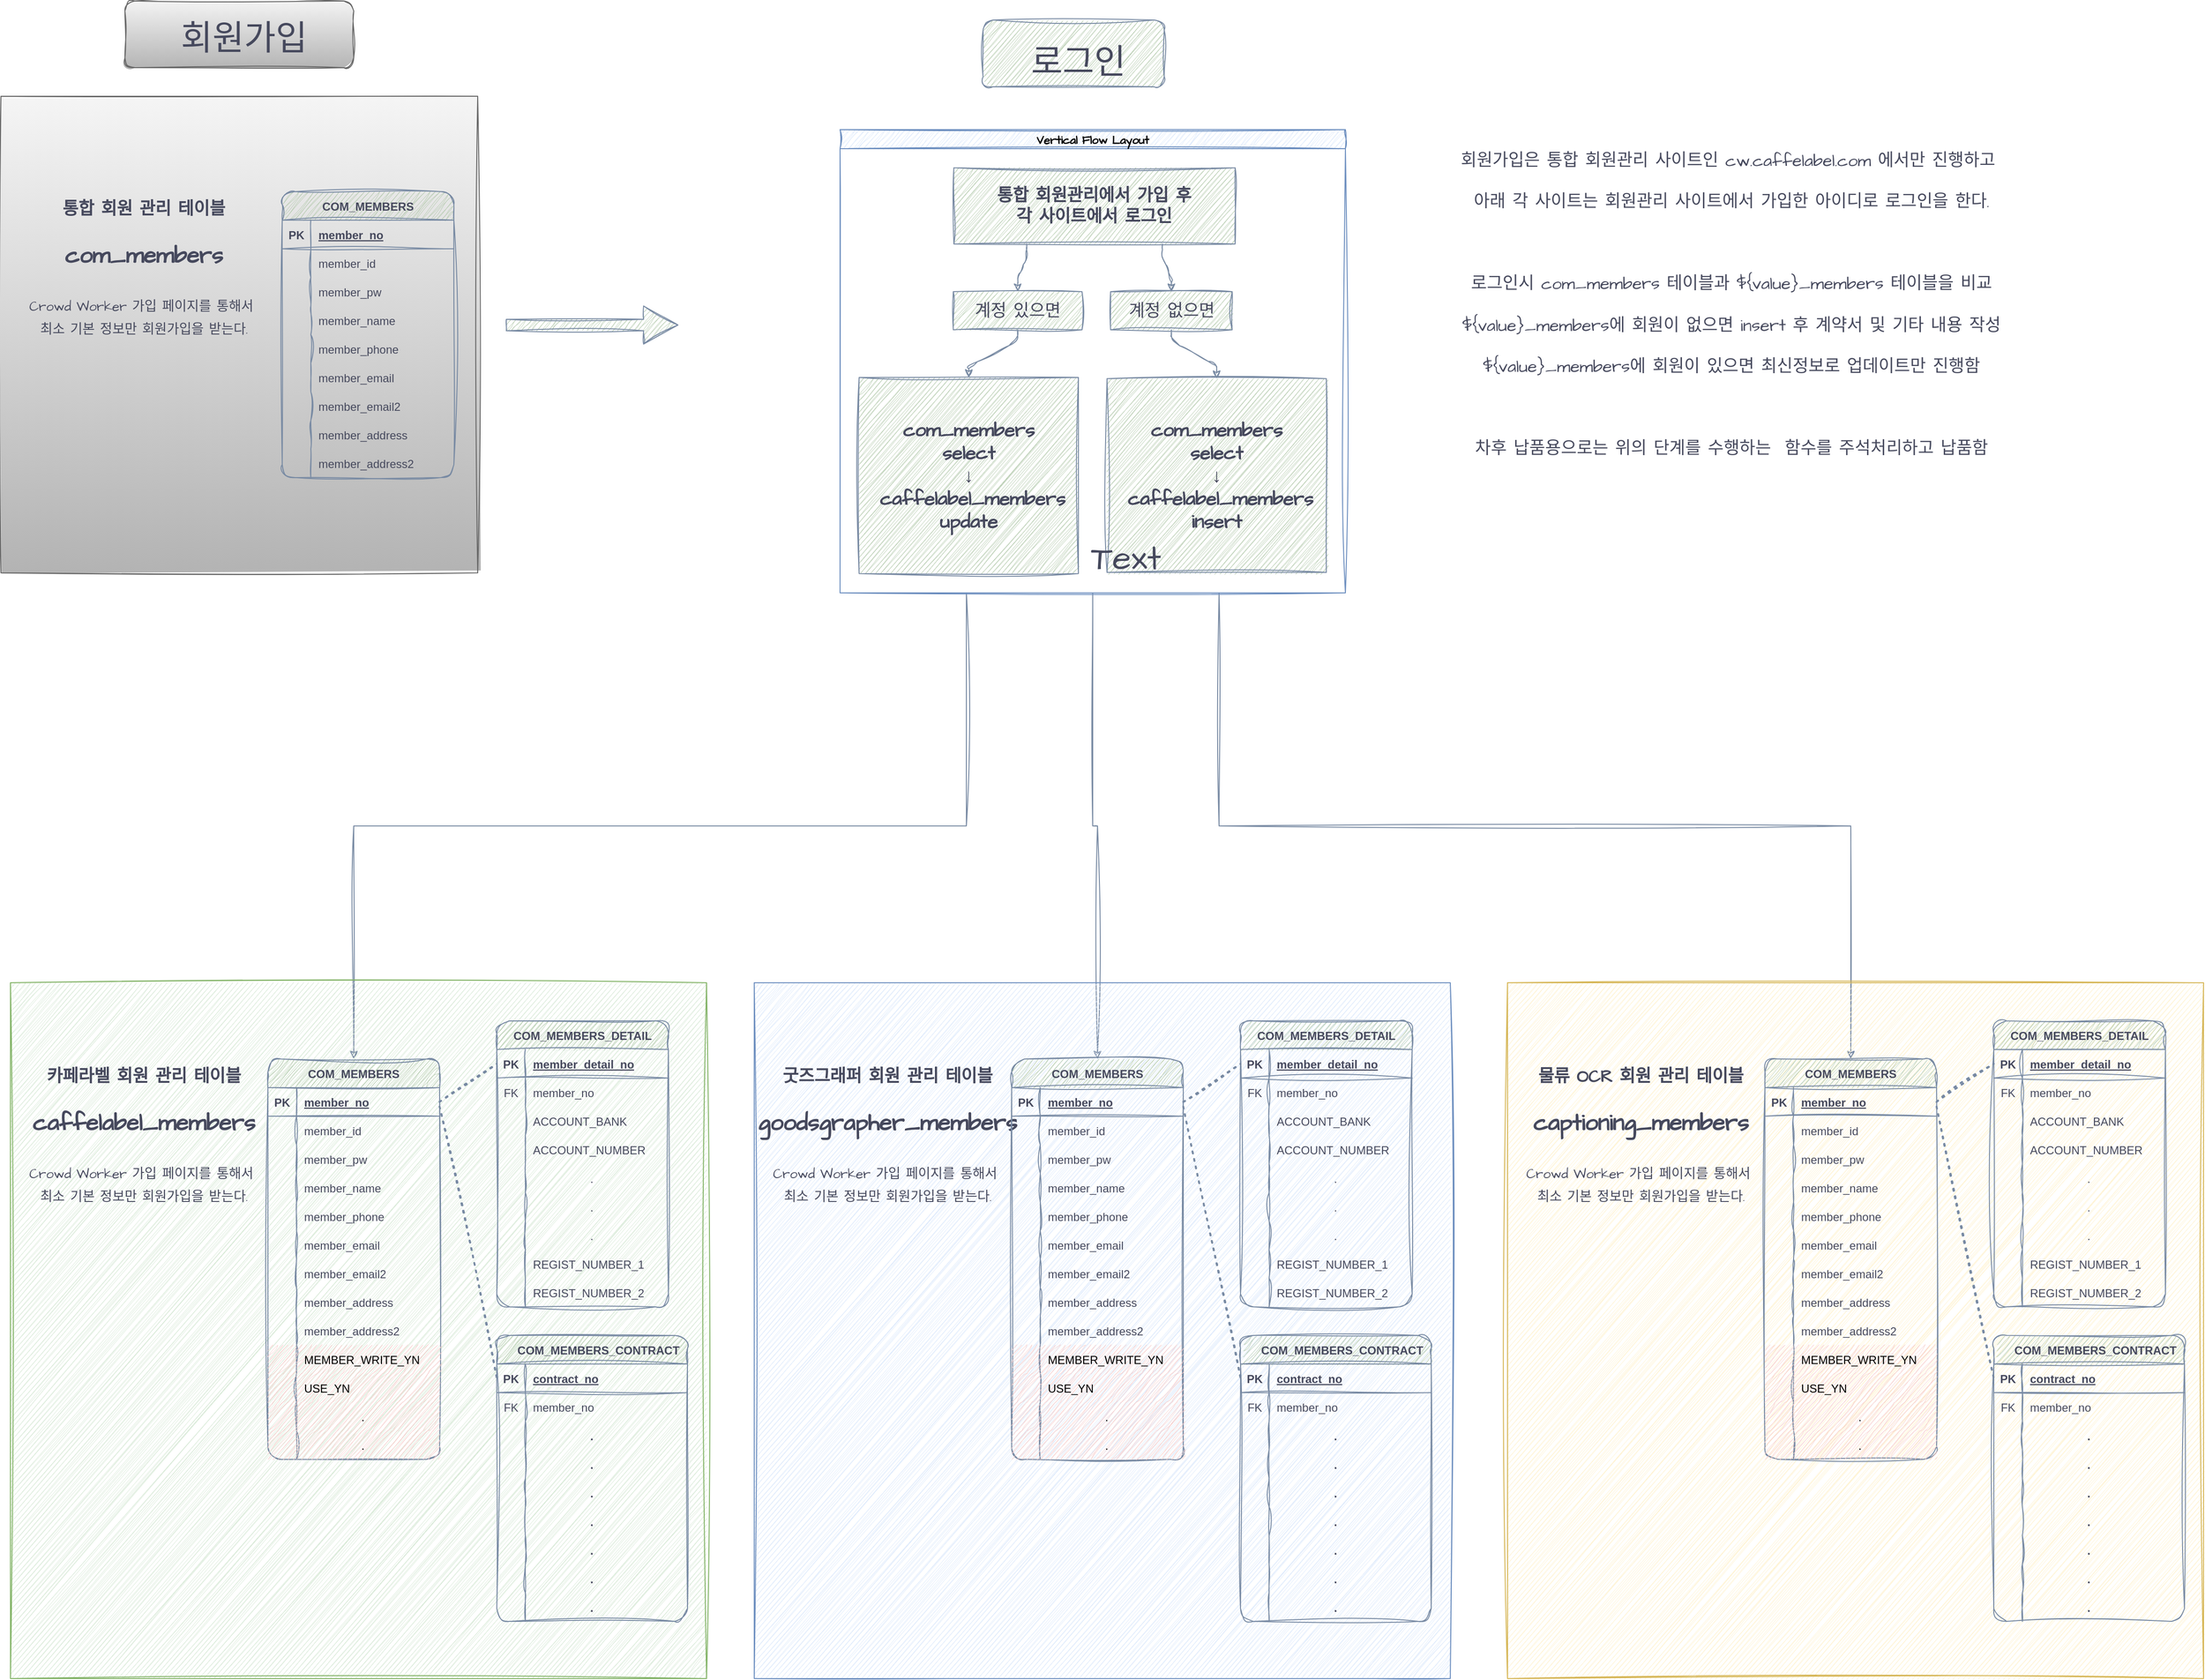<mxfile version="20.8.16" type="github">
  <diagram id="R2lEEEUBdFMjLlhIrx00" name="Page-1">
    <mxGraphModel dx="3240" dy="2373" grid="1" gridSize="10" guides="1" tooltips="1" connect="1" arrows="1" fold="1" page="1" pageScale="1" pageWidth="850" pageHeight="1100" math="0" shadow="0" extFonts="Permanent Marker^https://fonts.googleapis.com/css?family=Permanent+Marker">
      <root>
        <mxCell id="0" />
        <mxCell id="1" parent="0" />
        <mxCell id="z3o-LrcOydEG6J84ChXI-428" value="" style="rounded=1;whiteSpace=wrap;html=1;sketch=1;hachureGap=4;jiggle=2;curveFitting=1;strokeColor=#788AA3;fontFamily=Architects Daughter;fontSource=https%3A%2F%2Ffonts.googleapis.com%2Fcss%3Ffamily%3DArchitects%2BDaughter;fontSize=36;fontColor=#46495D;fillColor=#B2C9AB;" vertex="1" parent="1">
          <mxGeometry x="240" y="-1050" width="190" height="70" as="geometry" />
        </mxCell>
        <mxCell id="z3o-LrcOydEG6J84ChXI-425" value="" style="rounded=1;whiteSpace=wrap;html=1;sketch=1;hachureGap=4;jiggle=2;curveFitting=1;strokeColor=#666666;fontFamily=Architects Daughter;fontSource=https%3A%2F%2Ffonts.googleapis.com%2Fcss%3Ffamily%3DArchitects%2BDaughter;fontSize=36;fillColor=#f5f5f5;gradientColor=#b3b3b3;" vertex="1" parent="1">
          <mxGeometry x="-660" y="-1070" width="240" height="70" as="geometry" />
        </mxCell>
        <mxCell id="z3o-LrcOydEG6J84ChXI-418" value="" style="whiteSpace=wrap;html=1;aspect=fixed;sketch=1;hachureGap=4;jiggle=2;curveFitting=1;strokeColor=#666666;fontFamily=Architects Daughter;fontSource=https%3A%2F%2Ffonts.googleapis.com%2Fcss%3Ffamily%3DArchitects%2BDaughter;fontSize=20;fillColor=#f5f5f5;gradientColor=#b3b3b3;" vertex="1" parent="1">
          <mxGeometry x="-790" y="-970" width="500" height="500" as="geometry" />
        </mxCell>
        <mxCell id="C-vyLk0tnHw3VtMMgP7b-23" value="COM_MEMBERS" style="shape=table;startSize=30;container=1;collapsible=1;childLayout=tableLayout;fixedRows=1;rowLines=0;fontStyle=1;align=center;resizeLast=1;labelBackgroundColor=none;fillColor=#B2C9AB;strokeColor=#788AA3;fontColor=#46495D;rounded=1;sketch=1;curveFitting=1;jiggle=2;" parent="1" vertex="1">
          <mxGeometry x="-495" y="-870" width="180" height="300" as="geometry" />
        </mxCell>
        <mxCell id="C-vyLk0tnHw3VtMMgP7b-24" value="" style="shape=partialRectangle;collapsible=0;dropTarget=0;pointerEvents=0;fillColor=none;points=[[0,0.5],[1,0.5]];portConstraint=eastwest;top=0;left=0;right=0;bottom=1;labelBackgroundColor=none;strokeColor=#788AA3;fontColor=#46495D;rounded=1;sketch=1;curveFitting=1;jiggle=2;" parent="C-vyLk0tnHw3VtMMgP7b-23" vertex="1">
          <mxGeometry y="30" width="180" height="30" as="geometry" />
        </mxCell>
        <mxCell id="C-vyLk0tnHw3VtMMgP7b-25" value="PK" style="shape=partialRectangle;overflow=hidden;connectable=0;fillColor=none;top=0;left=0;bottom=0;right=0;fontStyle=1;labelBackgroundColor=none;strokeColor=#788AA3;fontColor=#46495D;rounded=1;sketch=1;curveFitting=1;jiggle=2;" parent="C-vyLk0tnHw3VtMMgP7b-24" vertex="1">
          <mxGeometry width="30" height="30" as="geometry">
            <mxRectangle width="30" height="30" as="alternateBounds" />
          </mxGeometry>
        </mxCell>
        <mxCell id="C-vyLk0tnHw3VtMMgP7b-26" value="member_no" style="shape=partialRectangle;overflow=hidden;connectable=0;fillColor=none;top=0;left=0;bottom=0;right=0;align=left;spacingLeft=6;fontStyle=5;labelBackgroundColor=none;strokeColor=#788AA3;fontColor=#46495D;rounded=1;sketch=1;curveFitting=1;jiggle=2;" parent="C-vyLk0tnHw3VtMMgP7b-24" vertex="1">
          <mxGeometry x="30" width="150" height="30" as="geometry">
            <mxRectangle width="150" height="30" as="alternateBounds" />
          </mxGeometry>
        </mxCell>
        <mxCell id="C-vyLk0tnHw3VtMMgP7b-27" value="" style="shape=partialRectangle;collapsible=0;dropTarget=0;pointerEvents=0;fillColor=none;points=[[0,0.5],[1,0.5]];portConstraint=eastwest;top=0;left=0;right=0;bottom=0;labelBackgroundColor=none;strokeColor=#788AA3;fontColor=#46495D;rounded=1;sketch=1;curveFitting=1;jiggle=2;" parent="C-vyLk0tnHw3VtMMgP7b-23" vertex="1">
          <mxGeometry y="60" width="180" height="30" as="geometry" />
        </mxCell>
        <mxCell id="C-vyLk0tnHw3VtMMgP7b-28" value="" style="shape=partialRectangle;overflow=hidden;connectable=0;fillColor=none;top=0;left=0;bottom=0;right=0;labelBackgroundColor=none;strokeColor=#788AA3;fontColor=#46495D;rounded=1;sketch=1;curveFitting=1;jiggle=2;" parent="C-vyLk0tnHw3VtMMgP7b-27" vertex="1">
          <mxGeometry width="30" height="30" as="geometry">
            <mxRectangle width="30" height="30" as="alternateBounds" />
          </mxGeometry>
        </mxCell>
        <mxCell id="C-vyLk0tnHw3VtMMgP7b-29" value="member_id" style="shape=partialRectangle;overflow=hidden;connectable=0;fillColor=none;top=0;left=0;bottom=0;right=0;align=left;spacingLeft=6;labelBackgroundColor=none;strokeColor=#788AA3;fontColor=#46495D;rounded=1;sketch=1;curveFitting=1;jiggle=2;" parent="C-vyLk0tnHw3VtMMgP7b-27" vertex="1">
          <mxGeometry x="30" width="150" height="30" as="geometry">
            <mxRectangle width="150" height="30" as="alternateBounds" />
          </mxGeometry>
        </mxCell>
        <mxCell id="z3o-LrcOydEG6J84ChXI-25" value="" style="shape=partialRectangle;collapsible=0;dropTarget=0;pointerEvents=0;fillColor=none;points=[[0,0.5],[1,0.5]];portConstraint=eastwest;top=0;left=0;right=0;bottom=0;labelBackgroundColor=none;strokeColor=#788AA3;fontColor=#46495D;rounded=1;sketch=1;curveFitting=1;jiggle=2;" vertex="1" parent="C-vyLk0tnHw3VtMMgP7b-23">
          <mxGeometry y="90" width="180" height="30" as="geometry" />
        </mxCell>
        <mxCell id="z3o-LrcOydEG6J84ChXI-26" value="" style="shape=partialRectangle;overflow=hidden;connectable=0;fillColor=none;top=0;left=0;bottom=0;right=0;labelBackgroundColor=none;strokeColor=#788AA3;fontColor=#46495D;rounded=1;sketch=1;curveFitting=1;jiggle=2;" vertex="1" parent="z3o-LrcOydEG6J84ChXI-25">
          <mxGeometry width="30" height="30" as="geometry">
            <mxRectangle width="30" height="30" as="alternateBounds" />
          </mxGeometry>
        </mxCell>
        <mxCell id="z3o-LrcOydEG6J84ChXI-27" value="member_pw" style="shape=partialRectangle;overflow=hidden;connectable=0;fillColor=none;top=0;left=0;bottom=0;right=0;align=left;spacingLeft=6;labelBackgroundColor=none;strokeColor=#788AA3;fontColor=#46495D;rounded=1;sketch=1;curveFitting=1;jiggle=2;" vertex="1" parent="z3o-LrcOydEG6J84ChXI-25">
          <mxGeometry x="30" width="150" height="30" as="geometry">
            <mxRectangle width="150" height="30" as="alternateBounds" />
          </mxGeometry>
        </mxCell>
        <mxCell id="z3o-LrcOydEG6J84ChXI-28" value="" style="shape=partialRectangle;collapsible=0;dropTarget=0;pointerEvents=0;fillColor=none;points=[[0,0.5],[1,0.5]];portConstraint=eastwest;top=0;left=0;right=0;bottom=0;labelBackgroundColor=none;strokeColor=#788AA3;fontColor=#46495D;rounded=1;sketch=1;curveFitting=1;jiggle=2;" vertex="1" parent="C-vyLk0tnHw3VtMMgP7b-23">
          <mxGeometry y="120" width="180" height="30" as="geometry" />
        </mxCell>
        <mxCell id="z3o-LrcOydEG6J84ChXI-29" value="" style="shape=partialRectangle;overflow=hidden;connectable=0;fillColor=none;top=0;left=0;bottom=0;right=0;labelBackgroundColor=none;strokeColor=#788AA3;fontColor=#46495D;rounded=1;sketch=1;curveFitting=1;jiggle=2;" vertex="1" parent="z3o-LrcOydEG6J84ChXI-28">
          <mxGeometry width="30" height="30" as="geometry">
            <mxRectangle width="30" height="30" as="alternateBounds" />
          </mxGeometry>
        </mxCell>
        <mxCell id="z3o-LrcOydEG6J84ChXI-30" value="member_name" style="shape=partialRectangle;overflow=hidden;connectable=0;fillColor=none;top=0;left=0;bottom=0;right=0;align=left;spacingLeft=6;labelBackgroundColor=none;strokeColor=#788AA3;fontColor=#46495D;rounded=1;sketch=1;curveFitting=1;jiggle=2;" vertex="1" parent="z3o-LrcOydEG6J84ChXI-28">
          <mxGeometry x="30" width="150" height="30" as="geometry">
            <mxRectangle width="150" height="30" as="alternateBounds" />
          </mxGeometry>
        </mxCell>
        <mxCell id="z3o-LrcOydEG6J84ChXI-31" value="" style="shape=partialRectangle;collapsible=0;dropTarget=0;pointerEvents=0;fillColor=none;points=[[0,0.5],[1,0.5]];portConstraint=eastwest;top=0;left=0;right=0;bottom=0;labelBackgroundColor=none;strokeColor=#788AA3;fontColor=#46495D;rounded=1;sketch=1;curveFitting=1;jiggle=2;" vertex="1" parent="C-vyLk0tnHw3VtMMgP7b-23">
          <mxGeometry y="150" width="180" height="30" as="geometry" />
        </mxCell>
        <mxCell id="z3o-LrcOydEG6J84ChXI-32" value="" style="shape=partialRectangle;overflow=hidden;connectable=0;fillColor=none;top=0;left=0;bottom=0;right=0;labelBackgroundColor=none;strokeColor=#788AA3;fontColor=#46495D;rounded=1;sketch=1;curveFitting=1;jiggle=2;" vertex="1" parent="z3o-LrcOydEG6J84ChXI-31">
          <mxGeometry width="30" height="30" as="geometry">
            <mxRectangle width="30" height="30" as="alternateBounds" />
          </mxGeometry>
        </mxCell>
        <mxCell id="z3o-LrcOydEG6J84ChXI-33" value="member_phone" style="shape=partialRectangle;overflow=hidden;connectable=0;fillColor=none;top=0;left=0;bottom=0;right=0;align=left;spacingLeft=6;labelBackgroundColor=none;strokeColor=#788AA3;fontColor=#46495D;rounded=1;sketch=1;curveFitting=1;jiggle=2;" vertex="1" parent="z3o-LrcOydEG6J84ChXI-31">
          <mxGeometry x="30" width="150" height="30" as="geometry">
            <mxRectangle width="150" height="30" as="alternateBounds" />
          </mxGeometry>
        </mxCell>
        <mxCell id="z3o-LrcOydEG6J84ChXI-34" value="" style="shape=partialRectangle;collapsible=0;dropTarget=0;pointerEvents=0;fillColor=none;points=[[0,0.5],[1,0.5]];portConstraint=eastwest;top=0;left=0;right=0;bottom=0;labelBackgroundColor=none;strokeColor=#788AA3;fontColor=#46495D;rounded=1;sketch=1;curveFitting=1;jiggle=2;" vertex="1" parent="C-vyLk0tnHw3VtMMgP7b-23">
          <mxGeometry y="180" width="180" height="30" as="geometry" />
        </mxCell>
        <mxCell id="z3o-LrcOydEG6J84ChXI-35" value="" style="shape=partialRectangle;overflow=hidden;connectable=0;fillColor=none;top=0;left=0;bottom=0;right=0;labelBackgroundColor=none;strokeColor=#788AA3;fontColor=#46495D;rounded=1;sketch=1;curveFitting=1;jiggle=2;" vertex="1" parent="z3o-LrcOydEG6J84ChXI-34">
          <mxGeometry width="30" height="30" as="geometry">
            <mxRectangle width="30" height="30" as="alternateBounds" />
          </mxGeometry>
        </mxCell>
        <mxCell id="z3o-LrcOydEG6J84ChXI-36" value="member_email" style="shape=partialRectangle;overflow=hidden;connectable=0;fillColor=none;top=0;left=0;bottom=0;right=0;align=left;spacingLeft=6;labelBackgroundColor=none;strokeColor=#788AA3;fontColor=#46495D;rounded=1;sketch=1;curveFitting=1;jiggle=2;" vertex="1" parent="z3o-LrcOydEG6J84ChXI-34">
          <mxGeometry x="30" width="150" height="30" as="geometry">
            <mxRectangle width="150" height="30" as="alternateBounds" />
          </mxGeometry>
        </mxCell>
        <mxCell id="z3o-LrcOydEG6J84ChXI-37" value="" style="shape=partialRectangle;collapsible=0;dropTarget=0;pointerEvents=0;fillColor=none;points=[[0,0.5],[1,0.5]];portConstraint=eastwest;top=0;left=0;right=0;bottom=0;labelBackgroundColor=none;strokeColor=#788AA3;fontColor=#46495D;rounded=1;sketch=1;curveFitting=1;jiggle=2;" vertex="1" parent="C-vyLk0tnHw3VtMMgP7b-23">
          <mxGeometry y="210" width="180" height="30" as="geometry" />
        </mxCell>
        <mxCell id="z3o-LrcOydEG6J84ChXI-38" value="" style="shape=partialRectangle;overflow=hidden;connectable=0;fillColor=none;top=0;left=0;bottom=0;right=0;labelBackgroundColor=none;strokeColor=#788AA3;fontColor=#46495D;rounded=1;sketch=1;curveFitting=1;jiggle=2;" vertex="1" parent="z3o-LrcOydEG6J84ChXI-37">
          <mxGeometry width="30" height="30" as="geometry">
            <mxRectangle width="30" height="30" as="alternateBounds" />
          </mxGeometry>
        </mxCell>
        <mxCell id="z3o-LrcOydEG6J84ChXI-39" value="member_email2" style="shape=partialRectangle;overflow=hidden;connectable=0;fillColor=none;top=0;left=0;bottom=0;right=0;align=left;spacingLeft=6;labelBackgroundColor=none;strokeColor=#788AA3;fontColor=#46495D;rounded=1;sketch=1;curveFitting=1;jiggle=2;" vertex="1" parent="z3o-LrcOydEG6J84ChXI-37">
          <mxGeometry x="30" width="150" height="30" as="geometry">
            <mxRectangle width="150" height="30" as="alternateBounds" />
          </mxGeometry>
        </mxCell>
        <mxCell id="z3o-LrcOydEG6J84ChXI-40" value="" style="shape=partialRectangle;collapsible=0;dropTarget=0;pointerEvents=0;fillColor=none;points=[[0,0.5],[1,0.5]];portConstraint=eastwest;top=0;left=0;right=0;bottom=0;labelBackgroundColor=none;strokeColor=#788AA3;fontColor=#46495D;rounded=1;sketch=1;curveFitting=1;jiggle=2;" vertex="1" parent="C-vyLk0tnHw3VtMMgP7b-23">
          <mxGeometry y="240" width="180" height="30" as="geometry" />
        </mxCell>
        <mxCell id="z3o-LrcOydEG6J84ChXI-41" value="" style="shape=partialRectangle;overflow=hidden;connectable=0;fillColor=none;top=0;left=0;bottom=0;right=0;labelBackgroundColor=none;strokeColor=#788AA3;fontColor=#46495D;rounded=1;sketch=1;curveFitting=1;jiggle=2;" vertex="1" parent="z3o-LrcOydEG6J84ChXI-40">
          <mxGeometry width="30" height="30" as="geometry">
            <mxRectangle width="30" height="30" as="alternateBounds" />
          </mxGeometry>
        </mxCell>
        <mxCell id="z3o-LrcOydEG6J84ChXI-42" value="member_address" style="shape=partialRectangle;overflow=hidden;connectable=0;fillColor=none;top=0;left=0;bottom=0;right=0;align=left;spacingLeft=6;labelBackgroundColor=none;strokeColor=#788AA3;fontColor=#46495D;rounded=1;sketch=1;curveFitting=1;jiggle=2;" vertex="1" parent="z3o-LrcOydEG6J84ChXI-40">
          <mxGeometry x="30" width="150" height="30" as="geometry">
            <mxRectangle width="150" height="30" as="alternateBounds" />
          </mxGeometry>
        </mxCell>
        <mxCell id="z3o-LrcOydEG6J84ChXI-43" value="" style="shape=partialRectangle;collapsible=0;dropTarget=0;pointerEvents=0;fillColor=none;points=[[0,0.5],[1,0.5]];portConstraint=eastwest;top=0;left=0;right=0;bottom=0;labelBackgroundColor=none;strokeColor=#788AA3;fontColor=#46495D;rounded=1;sketch=1;curveFitting=1;jiggle=2;" vertex="1" parent="C-vyLk0tnHw3VtMMgP7b-23">
          <mxGeometry y="270" width="180" height="30" as="geometry" />
        </mxCell>
        <mxCell id="z3o-LrcOydEG6J84ChXI-44" value="" style="shape=partialRectangle;overflow=hidden;connectable=0;fillColor=none;top=0;left=0;bottom=0;right=0;labelBackgroundColor=none;strokeColor=#788AA3;fontColor=#46495D;rounded=1;sketch=1;curveFitting=1;jiggle=2;" vertex="1" parent="z3o-LrcOydEG6J84ChXI-43">
          <mxGeometry width="30" height="30" as="geometry">
            <mxRectangle width="30" height="30" as="alternateBounds" />
          </mxGeometry>
        </mxCell>
        <mxCell id="z3o-LrcOydEG6J84ChXI-45" value="member_address2" style="shape=partialRectangle;overflow=hidden;connectable=0;fillColor=none;top=0;left=0;bottom=0;right=0;align=left;spacingLeft=6;labelBackgroundColor=none;strokeColor=#788AA3;fontColor=#46495D;rounded=1;sketch=1;curveFitting=1;jiggle=2;" vertex="1" parent="z3o-LrcOydEG6J84ChXI-43">
          <mxGeometry x="30" width="150" height="30" as="geometry">
            <mxRectangle width="150" height="30" as="alternateBounds" />
          </mxGeometry>
        </mxCell>
        <mxCell id="z3o-LrcOydEG6J84ChXI-16" value="&lt;font style=&quot;&quot;&gt;&lt;b style=&quot;font-size: 18px;&quot;&gt;통합 회원 관리 테이블&lt;br&gt;&lt;/b&gt;&lt;br&gt;&lt;b style=&quot;&quot;&gt;&lt;font style=&quot;font-size: 24px;&quot;&gt;com_members&lt;br&gt;&lt;/font&gt;&lt;/b&gt;&lt;br&gt;&lt;font style=&quot;font-size: 14px;&quot;&gt;Crowd Worker 가입 페이지를 통해서&amp;nbsp;&lt;br&gt;최소 기본 정보만 회원가입을 받는다.&lt;/font&gt;&lt;/font&gt;" style="text;html=1;strokeColor=none;fillColor=none;align=center;verticalAlign=middle;whiteSpace=wrap;rounded=0;fontSize=20;fontFamily=Architects Daughter;fontColor=#46495D;" vertex="1" parent="1">
          <mxGeometry x="-770" y="-870" width="260" height="160" as="geometry" />
        </mxCell>
        <mxCell id="z3o-LrcOydEG6J84ChXI-736" style="edgeStyle=orthogonalEdgeStyle;rounded=0;sketch=1;hachureGap=4;jiggle=2;curveFitting=1;orthogonalLoop=1;jettySize=auto;html=1;exitX=0.75;exitY=1;exitDx=0;exitDy=0;entryX=0.5;entryY=0;entryDx=0;entryDy=0;strokeColor=#788AA3;fontFamily=Architects Daughter;fontSource=https%3A%2F%2Ffonts.googleapis.com%2Fcss%3Ffamily%3DArchitects%2BDaughter;fontSize=36;fontColor=#46495D;fillColor=#B2C9AB;" edge="1" parent="1" source="z3o-LrcOydEG6J84ChXI-396" target="z3o-LrcOydEG6J84ChXI-632">
          <mxGeometry relative="1" as="geometry" />
        </mxCell>
        <mxCell id="z3o-LrcOydEG6J84ChXI-738" style="edgeStyle=orthogonalEdgeStyle;rounded=0;sketch=1;hachureGap=4;jiggle=2;curveFitting=1;orthogonalLoop=1;jettySize=auto;html=1;exitX=0.5;exitY=1;exitDx=0;exitDy=0;entryX=0.5;entryY=0;entryDx=0;entryDy=0;strokeColor=#788AA3;fontFamily=Architects Daughter;fontSource=https%3A%2F%2Ffonts.googleapis.com%2Fcss%3Ffamily%3DArchitects%2BDaughter;fontSize=36;fontColor=#46495D;fillColor=#B2C9AB;" edge="1" parent="1" source="z3o-LrcOydEG6J84ChXI-396" target="z3o-LrcOydEG6J84ChXI-532">
          <mxGeometry relative="1" as="geometry" />
        </mxCell>
        <mxCell id="z3o-LrcOydEG6J84ChXI-739" style="edgeStyle=orthogonalEdgeStyle;rounded=0;sketch=1;hachureGap=4;jiggle=2;curveFitting=1;orthogonalLoop=1;jettySize=auto;html=1;exitX=0.25;exitY=1;exitDx=0;exitDy=0;entryX=0.5;entryY=0;entryDx=0;entryDy=0;strokeColor=#788AA3;fontFamily=Architects Daughter;fontSource=https%3A%2F%2Ffonts.googleapis.com%2Fcss%3Ffamily%3DArchitects%2BDaughter;fontSize=36;fontColor=#46495D;fillColor=#B2C9AB;" edge="1" parent="1" source="z3o-LrcOydEG6J84ChXI-396" target="z3o-LrcOydEG6J84ChXI-432">
          <mxGeometry relative="1" as="geometry" />
        </mxCell>
        <mxCell id="z3o-LrcOydEG6J84ChXI-396" value="Vertical Flow Layout" style="swimlane;startSize=20;horizontal=1;childLayout=flowLayout;flowOrientation=north;resizable=0;interRankCellSpacing=50;containerType=tree;fontSize=12;sketch=1;hachureGap=4;jiggle=2;curveFitting=1;strokeColor=#6c8ebf;fontFamily=Architects Daughter;fontSource=https%3A%2F%2Ffonts.googleapis.com%2Fcss%3Ffamily%3DArchitects%2BDaughter;fillColor=#dae8fc;" vertex="1" parent="1">
          <mxGeometry x="90" y="-935" width="530" height="486" as="geometry" />
        </mxCell>
        <mxCell id="z3o-LrcOydEG6J84ChXI-397" value="&lt;b&gt;&lt;font style=&quot;font-size: 18px;&quot;&gt;통합 회원관리에서 가입 후&lt;br&gt;각 사이트에서 로그인&lt;/font&gt;&lt;/b&gt;" style="whiteSpace=wrap;html=1;sketch=1;hachureGap=4;jiggle=2;curveFitting=1;strokeColor=#788AA3;fontFamily=Architects Daughter;fontSource=https%3A%2F%2Ffonts.googleapis.com%2Fcss%3Ffamily%3DArchitects%2BDaughter;fontSize=14;fontColor=#46495D;fillColor=#B2C9AB;" vertex="1" parent="z3o-LrcOydEG6J84ChXI-396">
          <mxGeometry x="119.375" y="40" width="295" height="80" as="geometry" />
        </mxCell>
        <mxCell id="z3o-LrcOydEG6J84ChXI-398" value="&lt;font style=&quot;font-size: 18px;&quot;&gt;계정 있으면&lt;/font&gt;" style="whiteSpace=wrap;html=1;sketch=1;hachureGap=4;jiggle=2;curveFitting=1;strokeColor=#788AA3;fontFamily=Architects Daughter;fontSource=https%3A%2F%2Ffonts.googleapis.com%2Fcss%3Ffamily%3DArchitects%2BDaughter;fontSize=14;fontColor=#46495D;fillColor=#B2C9AB;" vertex="1" parent="z3o-LrcOydEG6J84ChXI-396">
          <mxGeometry x="118.75" y="170" width="135" height="40" as="geometry" />
        </mxCell>
        <mxCell id="z3o-LrcOydEG6J84ChXI-399" value="" style="html=1;rounded=1;curved=0;sourcePerimeterSpacing=0;targetPerimeterSpacing=0;startSize=6;endSize=6;sketch=1;hachureGap=4;jiggle=2;curveFitting=1;strokeColor=#788AA3;fontFamily=Architects Daughter;fontSource=https%3A%2F%2Ffonts.googleapis.com%2Fcss%3Ffamily%3DArchitects%2BDaughter;fontSize=14;fontColor=#46495D;fillColor=#B2C9AB;noEdgeStyle=1;orthogonal=1;" edge="1" parent="z3o-LrcOydEG6J84ChXI-396" source="z3o-LrcOydEG6J84ChXI-397" target="z3o-LrcOydEG6J84ChXI-398">
          <mxGeometry relative="1" as="geometry">
            <Array as="points">
              <mxPoint x="195.625" y="132" />
              <mxPoint x="186.25" y="158" />
            </Array>
          </mxGeometry>
        </mxCell>
        <mxCell id="z3o-LrcOydEG6J84ChXI-400" value="&lt;font style=&quot;font-size: 18px;&quot;&gt;계정 없으면&lt;/font&gt;" style="whiteSpace=wrap;html=1;sketch=1;hachureGap=4;jiggle=2;curveFitting=1;strokeColor=#788AA3;fontFamily=Architects Daughter;fontSource=https%3A%2F%2Ffonts.googleapis.com%2Fcss%3Ffamily%3DArchitects%2BDaughter;fontSize=14;fontColor=#46495D;fillColor=#B2C9AB;" vertex="1" parent="z3o-LrcOydEG6J84ChXI-396">
          <mxGeometry x="283.75" y="170" width="127.5" height="40" as="geometry" />
        </mxCell>
        <mxCell id="z3o-LrcOydEG6J84ChXI-401" value="" style="html=1;rounded=1;curved=0;sourcePerimeterSpacing=0;targetPerimeterSpacing=0;startSize=6;endSize=6;sketch=1;hachureGap=4;jiggle=2;curveFitting=1;strokeColor=#788AA3;fontFamily=Architects Daughter;fontSource=https%3A%2F%2Ffonts.googleapis.com%2Fcss%3Ffamily%3DArchitects%2BDaughter;fontSize=14;fontColor=#46495D;fillColor=#B2C9AB;noEdgeStyle=1;orthogonal=1;" edge="1" parent="z3o-LrcOydEG6J84ChXI-396" source="z3o-LrcOydEG6J84ChXI-397" target="z3o-LrcOydEG6J84ChXI-400">
          <mxGeometry relative="1" as="geometry">
            <Array as="points">
              <mxPoint x="338.125" y="132" />
              <mxPoint x="347.5" y="158" />
            </Array>
          </mxGeometry>
        </mxCell>
        <mxCell id="z3o-LrcOydEG6J84ChXI-407" value="" style="html=1;rounded=1;curved=0;sourcePerimeterSpacing=0;targetPerimeterSpacing=0;startSize=6;endSize=6;sketch=1;hachureGap=4;jiggle=2;curveFitting=1;strokeColor=#788AA3;fontFamily=Architects Daughter;fontSource=https%3A%2F%2Ffonts.googleapis.com%2Fcss%3Ffamily%3DArchitects%2BDaughter;fontSize=14;fontColor=#46495D;fillColor=#B2C9AB;noEdgeStyle=1;orthogonal=1;" edge="1" target="z3o-LrcOydEG6J84ChXI-408" source="z3o-LrcOydEG6J84ChXI-398" parent="z3o-LrcOydEG6J84ChXI-396">
          <mxGeometry relative="1" as="geometry">
            <mxPoint x="386.5" y="2396" as="sourcePoint" />
            <Array as="points">
              <mxPoint x="186.25" y="222" />
              <mxPoint x="135" y="248" />
            </Array>
          </mxGeometry>
        </mxCell>
        <mxCell id="z3o-LrcOydEG6J84ChXI-408" value="&lt;font style=&quot;font-size: 20px;&quot;&gt;&lt;b&gt;com_members&lt;br&gt;select&lt;br&gt;↓&lt;br&gt;&amp;nbsp;caffelabel_members&lt;br&gt;update&lt;/b&gt;&lt;/font&gt;" style="whiteSpace=wrap;html=1;sketch=1;hachureGap=4;jiggle=2;curveFitting=1;strokeColor=#788AA3;fontFamily=Architects Daughter;fontSource=https%3A%2F%2Ffonts.googleapis.com%2Fcss%3Ffamily%3DArchitects%2BDaughter;fontSize=14;fontColor=#46495D;fillColor=#B2C9AB;" vertex="1" parent="z3o-LrcOydEG6J84ChXI-396">
          <mxGeometry x="20" y="260" width="230" height="205.75" as="geometry" />
        </mxCell>
        <mxCell id="z3o-LrcOydEG6J84ChXI-411" value="" style="html=1;rounded=1;curved=0;sourcePerimeterSpacing=0;targetPerimeterSpacing=0;startSize=6;endSize=6;sketch=1;hachureGap=4;jiggle=2;curveFitting=1;strokeColor=#788AA3;fontFamily=Architects Daughter;fontSource=https%3A%2F%2Ffonts.googleapis.com%2Fcss%3Ffamily%3DArchitects%2BDaughter;fontSize=14;fontColor=#46495D;fillColor=#B2C9AB;noEdgeStyle=1;orthogonal=1;" edge="1" target="z3o-LrcOydEG6J84ChXI-412" source="z3o-LrcOydEG6J84ChXI-400" parent="z3o-LrcOydEG6J84ChXI-396">
          <mxGeometry relative="1" as="geometry">
            <mxPoint x="314.0" y="1986" as="sourcePoint" />
            <Array as="points">
              <mxPoint x="347.5" y="222" />
              <mxPoint x="395" y="248" />
            </Array>
          </mxGeometry>
        </mxCell>
        <mxCell id="z3o-LrcOydEG6J84ChXI-412" value="&lt;b style=&quot;border-color: var(--border-color); font-size: 20px;&quot;&gt;com_members&lt;br style=&quot;border-color: var(--border-color);&quot;&gt;select&lt;br style=&quot;border-color: var(--border-color);&quot;&gt;↓&lt;br style=&quot;border-color: var(--border-color);&quot;&gt;&amp;nbsp;caffelabel_members&lt;br style=&quot;border-color: var(--border-color);&quot;&gt;insert&lt;br&gt;&lt;/b&gt;" style="whiteSpace=wrap;html=1;sketch=1;hachureGap=4;jiggle=2;curveFitting=1;strokeColor=#788AA3;fontFamily=Architects Daughter;fontSource=https%3A%2F%2Ffonts.googleapis.com%2Fcss%3Ffamily%3DArchitects%2BDaughter;fontSize=14;fontColor=#46495D;fillColor=#B2C9AB;" vertex="1" parent="z3o-LrcOydEG6J84ChXI-396">
          <mxGeometry x="280" y="261.205" width="230" height="203.34" as="geometry" />
        </mxCell>
        <mxCell id="z3o-LrcOydEG6J84ChXI-423" value="&lt;font style=&quot;font-size: 36px;&quot;&gt;회원가입&lt;/font&gt;" style="text;html=1;strokeColor=none;fillColor=none;align=center;verticalAlign=middle;whiteSpace=wrap;rounded=0;fontSize=20;fontFamily=Architects Daughter;fontColor=#46495D;" vertex="1" parent="1">
          <mxGeometry x="-730" y="-1060" width="390" height="60" as="geometry" />
        </mxCell>
        <mxCell id="z3o-LrcOydEG6J84ChXI-424" value="&lt;font style=&quot;font-size: 36px;&quot;&gt;로그인&lt;/font&gt;" style="text;html=1;strokeColor=none;fillColor=none;align=center;verticalAlign=middle;whiteSpace=wrap;rounded=0;fontSize=20;fontFamily=Architects Daughter;fontColor=#46495D;" vertex="1" parent="1">
          <mxGeometry x="250" y="-1035" width="180" height="60" as="geometry" />
        </mxCell>
        <mxCell id="z3o-LrcOydEG6J84ChXI-429" value="" style="shape=singleArrow;whiteSpace=wrap;html=1;sketch=1;hachureGap=4;jiggle=2;curveFitting=1;strokeColor=#788AA3;fontFamily=Architects Daughter;fontSource=https%3A%2F%2Ffonts.googleapis.com%2Fcss%3Ffamily%3DArchitects%2BDaughter;fontSize=36;fontColor=#46495D;fillColor=#B2C9AB;" vertex="1" parent="1">
          <mxGeometry x="-260" y="-750" width="180" height="40" as="geometry" />
        </mxCell>
        <mxCell id="z3o-LrcOydEG6J84ChXI-430" value="" style="whiteSpace=wrap;html=1;aspect=fixed;sketch=1;hachureGap=4;jiggle=2;curveFitting=1;strokeColor=#82b366;fontFamily=Architects Daughter;fontSource=https%3A%2F%2Ffonts.googleapis.com%2Fcss%3Ffamily%3DArchitects%2BDaughter;fontSize=14;fillColor=#d5e8d4;" vertex="1" parent="1">
          <mxGeometry x="-780" y="-40" width="730" height="730" as="geometry" />
        </mxCell>
        <mxCell id="z3o-LrcOydEG6J84ChXI-431" value="&lt;font style=&quot;&quot;&gt;&lt;b style=&quot;font-size: 18px;&quot;&gt;카페라벨 회원 관리 테이블&lt;br&gt;&lt;/b&gt;&lt;br&gt;&lt;b style=&quot;&quot;&gt;&lt;font style=&quot;font-size: 24px;&quot;&gt;caffelabel_members&lt;br&gt;&lt;/font&gt;&lt;/b&gt;&lt;br&gt;&lt;font style=&quot;font-size: 14px;&quot;&gt;Crowd Worker 가입 페이지를 통해서&amp;nbsp;&lt;br&gt;최소 기본 정보만 회원가입을 받는다.&lt;/font&gt;&lt;/font&gt;" style="text;html=1;strokeColor=none;fillColor=none;align=center;verticalAlign=middle;whiteSpace=wrap;rounded=0;fontSize=20;fontFamily=Architects Daughter;fontColor=#46495D;" vertex="1" parent="1">
          <mxGeometry x="-770" y="40" width="260" height="160" as="geometry" />
        </mxCell>
        <mxCell id="z3o-LrcOydEG6J84ChXI-432" value="COM_MEMBERS" style="shape=table;startSize=30;container=1;collapsible=1;childLayout=tableLayout;fixedRows=1;rowLines=0;fontStyle=1;align=center;resizeLast=1;labelBackgroundColor=none;fillColor=#B2C9AB;strokeColor=#788AA3;fontColor=#46495D;rounded=1;sketch=1;curveFitting=1;jiggle=2;" vertex="1" parent="1">
          <mxGeometry x="-510" y="40" width="180" height="420" as="geometry" />
        </mxCell>
        <mxCell id="z3o-LrcOydEG6J84ChXI-433" value="" style="shape=partialRectangle;collapsible=0;dropTarget=0;pointerEvents=0;fillColor=none;points=[[0,0.5],[1,0.5]];portConstraint=eastwest;top=0;left=0;right=0;bottom=1;labelBackgroundColor=none;strokeColor=#788AA3;fontColor=#46495D;rounded=1;sketch=1;curveFitting=1;jiggle=2;" vertex="1" parent="z3o-LrcOydEG6J84ChXI-432">
          <mxGeometry y="30" width="180" height="30" as="geometry" />
        </mxCell>
        <mxCell id="z3o-LrcOydEG6J84ChXI-434" value="PK" style="shape=partialRectangle;overflow=hidden;connectable=0;fillColor=none;top=0;left=0;bottom=0;right=0;fontStyle=1;labelBackgroundColor=none;strokeColor=#788AA3;fontColor=#46495D;rounded=1;sketch=1;curveFitting=1;jiggle=2;" vertex="1" parent="z3o-LrcOydEG6J84ChXI-433">
          <mxGeometry width="30" height="30" as="geometry">
            <mxRectangle width="30" height="30" as="alternateBounds" />
          </mxGeometry>
        </mxCell>
        <mxCell id="z3o-LrcOydEG6J84ChXI-435" value="member_no" style="shape=partialRectangle;overflow=hidden;connectable=0;fillColor=none;top=0;left=0;bottom=0;right=0;align=left;spacingLeft=6;fontStyle=5;labelBackgroundColor=none;strokeColor=#788AA3;fontColor=#46495D;rounded=1;sketch=1;curveFitting=1;jiggle=2;" vertex="1" parent="z3o-LrcOydEG6J84ChXI-433">
          <mxGeometry x="30" width="150" height="30" as="geometry">
            <mxRectangle width="150" height="30" as="alternateBounds" />
          </mxGeometry>
        </mxCell>
        <mxCell id="z3o-LrcOydEG6J84ChXI-436" value="" style="shape=partialRectangle;collapsible=0;dropTarget=0;pointerEvents=0;fillColor=none;points=[[0,0.5],[1,0.5]];portConstraint=eastwest;top=0;left=0;right=0;bottom=0;labelBackgroundColor=none;strokeColor=#788AA3;fontColor=#46495D;rounded=1;sketch=1;curveFitting=1;jiggle=2;" vertex="1" parent="z3o-LrcOydEG6J84ChXI-432">
          <mxGeometry y="60" width="180" height="30" as="geometry" />
        </mxCell>
        <mxCell id="z3o-LrcOydEG6J84ChXI-437" value="" style="shape=partialRectangle;overflow=hidden;connectable=0;fillColor=none;top=0;left=0;bottom=0;right=0;labelBackgroundColor=none;strokeColor=#788AA3;fontColor=#46495D;rounded=1;sketch=1;curveFitting=1;jiggle=2;" vertex="1" parent="z3o-LrcOydEG6J84ChXI-436">
          <mxGeometry width="30" height="30" as="geometry">
            <mxRectangle width="30" height="30" as="alternateBounds" />
          </mxGeometry>
        </mxCell>
        <mxCell id="z3o-LrcOydEG6J84ChXI-438" value="member_id" style="shape=partialRectangle;overflow=hidden;connectable=0;fillColor=none;top=0;left=0;bottom=0;right=0;align=left;spacingLeft=6;labelBackgroundColor=none;strokeColor=#788AA3;fontColor=#46495D;rounded=1;sketch=1;curveFitting=1;jiggle=2;" vertex="1" parent="z3o-LrcOydEG6J84ChXI-436">
          <mxGeometry x="30" width="150" height="30" as="geometry">
            <mxRectangle width="150" height="30" as="alternateBounds" />
          </mxGeometry>
        </mxCell>
        <mxCell id="z3o-LrcOydEG6J84ChXI-439" value="" style="shape=partialRectangle;collapsible=0;dropTarget=0;pointerEvents=0;fillColor=none;points=[[0,0.5],[1,0.5]];portConstraint=eastwest;top=0;left=0;right=0;bottom=0;labelBackgroundColor=none;strokeColor=#788AA3;fontColor=#46495D;rounded=1;sketch=1;curveFitting=1;jiggle=2;" vertex="1" parent="z3o-LrcOydEG6J84ChXI-432">
          <mxGeometry y="90" width="180" height="30" as="geometry" />
        </mxCell>
        <mxCell id="z3o-LrcOydEG6J84ChXI-440" value="" style="shape=partialRectangle;overflow=hidden;connectable=0;fillColor=none;top=0;left=0;bottom=0;right=0;labelBackgroundColor=none;strokeColor=#788AA3;fontColor=#46495D;rounded=1;sketch=1;curveFitting=1;jiggle=2;" vertex="1" parent="z3o-LrcOydEG6J84ChXI-439">
          <mxGeometry width="30" height="30" as="geometry">
            <mxRectangle width="30" height="30" as="alternateBounds" />
          </mxGeometry>
        </mxCell>
        <mxCell id="z3o-LrcOydEG6J84ChXI-441" value="member_pw" style="shape=partialRectangle;overflow=hidden;connectable=0;fillColor=none;top=0;left=0;bottom=0;right=0;align=left;spacingLeft=6;labelBackgroundColor=none;strokeColor=#788AA3;fontColor=#46495D;rounded=1;sketch=1;curveFitting=1;jiggle=2;" vertex="1" parent="z3o-LrcOydEG6J84ChXI-439">
          <mxGeometry x="30" width="150" height="30" as="geometry">
            <mxRectangle width="150" height="30" as="alternateBounds" />
          </mxGeometry>
        </mxCell>
        <mxCell id="z3o-LrcOydEG6J84ChXI-442" value="" style="shape=partialRectangle;collapsible=0;dropTarget=0;pointerEvents=0;fillColor=none;points=[[0,0.5],[1,0.5]];portConstraint=eastwest;top=0;left=0;right=0;bottom=0;labelBackgroundColor=none;strokeColor=#788AA3;fontColor=#46495D;rounded=1;sketch=1;curveFitting=1;jiggle=2;" vertex="1" parent="z3o-LrcOydEG6J84ChXI-432">
          <mxGeometry y="120" width="180" height="30" as="geometry" />
        </mxCell>
        <mxCell id="z3o-LrcOydEG6J84ChXI-443" value="" style="shape=partialRectangle;overflow=hidden;connectable=0;fillColor=none;top=0;left=0;bottom=0;right=0;labelBackgroundColor=none;strokeColor=#788AA3;fontColor=#46495D;rounded=1;sketch=1;curveFitting=1;jiggle=2;" vertex="1" parent="z3o-LrcOydEG6J84ChXI-442">
          <mxGeometry width="30" height="30" as="geometry">
            <mxRectangle width="30" height="30" as="alternateBounds" />
          </mxGeometry>
        </mxCell>
        <mxCell id="z3o-LrcOydEG6J84ChXI-444" value="member_name" style="shape=partialRectangle;overflow=hidden;connectable=0;fillColor=none;top=0;left=0;bottom=0;right=0;align=left;spacingLeft=6;labelBackgroundColor=none;strokeColor=#788AA3;fontColor=#46495D;rounded=1;sketch=1;curveFitting=1;jiggle=2;" vertex="1" parent="z3o-LrcOydEG6J84ChXI-442">
          <mxGeometry x="30" width="150" height="30" as="geometry">
            <mxRectangle width="150" height="30" as="alternateBounds" />
          </mxGeometry>
        </mxCell>
        <mxCell id="z3o-LrcOydEG6J84ChXI-445" value="" style="shape=partialRectangle;collapsible=0;dropTarget=0;pointerEvents=0;fillColor=none;points=[[0,0.5],[1,0.5]];portConstraint=eastwest;top=0;left=0;right=0;bottom=0;labelBackgroundColor=none;strokeColor=#788AA3;fontColor=#46495D;rounded=1;sketch=1;curveFitting=1;jiggle=2;" vertex="1" parent="z3o-LrcOydEG6J84ChXI-432">
          <mxGeometry y="150" width="180" height="30" as="geometry" />
        </mxCell>
        <mxCell id="z3o-LrcOydEG6J84ChXI-446" value="" style="shape=partialRectangle;overflow=hidden;connectable=0;fillColor=none;top=0;left=0;bottom=0;right=0;labelBackgroundColor=none;strokeColor=#788AA3;fontColor=#46495D;rounded=1;sketch=1;curveFitting=1;jiggle=2;" vertex="1" parent="z3o-LrcOydEG6J84ChXI-445">
          <mxGeometry width="30" height="30" as="geometry">
            <mxRectangle width="30" height="30" as="alternateBounds" />
          </mxGeometry>
        </mxCell>
        <mxCell id="z3o-LrcOydEG6J84ChXI-447" value="member_phone" style="shape=partialRectangle;overflow=hidden;connectable=0;fillColor=none;top=0;left=0;bottom=0;right=0;align=left;spacingLeft=6;labelBackgroundColor=none;strokeColor=#788AA3;fontColor=#46495D;rounded=1;sketch=1;curveFitting=1;jiggle=2;" vertex="1" parent="z3o-LrcOydEG6J84ChXI-445">
          <mxGeometry x="30" width="150" height="30" as="geometry">
            <mxRectangle width="150" height="30" as="alternateBounds" />
          </mxGeometry>
        </mxCell>
        <mxCell id="z3o-LrcOydEG6J84ChXI-448" value="" style="shape=partialRectangle;collapsible=0;dropTarget=0;pointerEvents=0;fillColor=none;points=[[0,0.5],[1,0.5]];portConstraint=eastwest;top=0;left=0;right=0;bottom=0;labelBackgroundColor=none;strokeColor=#788AA3;fontColor=#46495D;rounded=1;sketch=1;curveFitting=1;jiggle=2;" vertex="1" parent="z3o-LrcOydEG6J84ChXI-432">
          <mxGeometry y="180" width="180" height="30" as="geometry" />
        </mxCell>
        <mxCell id="z3o-LrcOydEG6J84ChXI-449" value="" style="shape=partialRectangle;overflow=hidden;connectable=0;fillColor=none;top=0;left=0;bottom=0;right=0;labelBackgroundColor=none;strokeColor=#788AA3;fontColor=#46495D;rounded=1;sketch=1;curveFitting=1;jiggle=2;" vertex="1" parent="z3o-LrcOydEG6J84ChXI-448">
          <mxGeometry width="30" height="30" as="geometry">
            <mxRectangle width="30" height="30" as="alternateBounds" />
          </mxGeometry>
        </mxCell>
        <mxCell id="z3o-LrcOydEG6J84ChXI-450" value="member_email" style="shape=partialRectangle;overflow=hidden;connectable=0;fillColor=none;top=0;left=0;bottom=0;right=0;align=left;spacingLeft=6;labelBackgroundColor=none;strokeColor=#788AA3;fontColor=#46495D;rounded=1;sketch=1;curveFitting=1;jiggle=2;" vertex="1" parent="z3o-LrcOydEG6J84ChXI-448">
          <mxGeometry x="30" width="150" height="30" as="geometry">
            <mxRectangle width="150" height="30" as="alternateBounds" />
          </mxGeometry>
        </mxCell>
        <mxCell id="z3o-LrcOydEG6J84ChXI-451" value="" style="shape=partialRectangle;collapsible=0;dropTarget=0;pointerEvents=0;fillColor=none;points=[[0,0.5],[1,0.5]];portConstraint=eastwest;top=0;left=0;right=0;bottom=0;labelBackgroundColor=none;strokeColor=#788AA3;fontColor=#46495D;rounded=1;sketch=1;curveFitting=1;jiggle=2;" vertex="1" parent="z3o-LrcOydEG6J84ChXI-432">
          <mxGeometry y="210" width="180" height="30" as="geometry" />
        </mxCell>
        <mxCell id="z3o-LrcOydEG6J84ChXI-452" value="" style="shape=partialRectangle;overflow=hidden;connectable=0;fillColor=none;top=0;left=0;bottom=0;right=0;labelBackgroundColor=none;strokeColor=#788AA3;fontColor=#46495D;rounded=1;sketch=1;curveFitting=1;jiggle=2;" vertex="1" parent="z3o-LrcOydEG6J84ChXI-451">
          <mxGeometry width="30" height="30" as="geometry">
            <mxRectangle width="30" height="30" as="alternateBounds" />
          </mxGeometry>
        </mxCell>
        <mxCell id="z3o-LrcOydEG6J84ChXI-453" value="member_email2" style="shape=partialRectangle;overflow=hidden;connectable=0;fillColor=none;top=0;left=0;bottom=0;right=0;align=left;spacingLeft=6;labelBackgroundColor=none;strokeColor=#788AA3;fontColor=#46495D;rounded=1;sketch=1;curveFitting=1;jiggle=2;" vertex="1" parent="z3o-LrcOydEG6J84ChXI-451">
          <mxGeometry x="30" width="150" height="30" as="geometry">
            <mxRectangle width="150" height="30" as="alternateBounds" />
          </mxGeometry>
        </mxCell>
        <mxCell id="z3o-LrcOydEG6J84ChXI-454" value="" style="shape=partialRectangle;collapsible=0;dropTarget=0;pointerEvents=0;fillColor=none;points=[[0,0.5],[1,0.5]];portConstraint=eastwest;top=0;left=0;right=0;bottom=0;labelBackgroundColor=none;strokeColor=#788AA3;fontColor=#46495D;rounded=1;sketch=1;curveFitting=1;jiggle=2;" vertex="1" parent="z3o-LrcOydEG6J84ChXI-432">
          <mxGeometry y="240" width="180" height="30" as="geometry" />
        </mxCell>
        <mxCell id="z3o-LrcOydEG6J84ChXI-455" value="" style="shape=partialRectangle;overflow=hidden;connectable=0;fillColor=none;top=0;left=0;bottom=0;right=0;labelBackgroundColor=none;strokeColor=#788AA3;fontColor=#46495D;rounded=1;sketch=1;curveFitting=1;jiggle=2;" vertex="1" parent="z3o-LrcOydEG6J84ChXI-454">
          <mxGeometry width="30" height="30" as="geometry">
            <mxRectangle width="30" height="30" as="alternateBounds" />
          </mxGeometry>
        </mxCell>
        <mxCell id="z3o-LrcOydEG6J84ChXI-456" value="member_address" style="shape=partialRectangle;overflow=hidden;connectable=0;fillColor=none;top=0;left=0;bottom=0;right=0;align=left;spacingLeft=6;labelBackgroundColor=none;strokeColor=#788AA3;fontColor=#46495D;rounded=1;sketch=1;curveFitting=1;jiggle=2;" vertex="1" parent="z3o-LrcOydEG6J84ChXI-454">
          <mxGeometry x="30" width="150" height="30" as="geometry">
            <mxRectangle width="150" height="30" as="alternateBounds" />
          </mxGeometry>
        </mxCell>
        <mxCell id="z3o-LrcOydEG6J84ChXI-457" value="" style="shape=partialRectangle;collapsible=0;dropTarget=0;pointerEvents=0;fillColor=none;points=[[0,0.5],[1,0.5]];portConstraint=eastwest;top=0;left=0;right=0;bottom=0;labelBackgroundColor=none;strokeColor=#788AA3;fontColor=#46495D;rounded=1;sketch=1;curveFitting=1;jiggle=2;" vertex="1" parent="z3o-LrcOydEG6J84ChXI-432">
          <mxGeometry y="270" width="180" height="30" as="geometry" />
        </mxCell>
        <mxCell id="z3o-LrcOydEG6J84ChXI-458" value="" style="shape=partialRectangle;overflow=hidden;connectable=0;fillColor=none;top=0;left=0;bottom=0;right=0;labelBackgroundColor=none;strokeColor=#788AA3;fontColor=#46495D;rounded=1;sketch=1;curveFitting=1;jiggle=2;" vertex="1" parent="z3o-LrcOydEG6J84ChXI-457">
          <mxGeometry width="30" height="30" as="geometry">
            <mxRectangle width="30" height="30" as="alternateBounds" />
          </mxGeometry>
        </mxCell>
        <mxCell id="z3o-LrcOydEG6J84ChXI-459" value="member_address2" style="shape=partialRectangle;overflow=hidden;connectable=0;fillColor=none;top=0;left=0;bottom=0;right=0;align=left;spacingLeft=6;labelBackgroundColor=none;strokeColor=#788AA3;fontColor=#46495D;rounded=1;sketch=1;curveFitting=1;jiggle=2;" vertex="1" parent="z3o-LrcOydEG6J84ChXI-457">
          <mxGeometry x="30" width="150" height="30" as="geometry">
            <mxRectangle width="150" height="30" as="alternateBounds" />
          </mxGeometry>
        </mxCell>
        <mxCell id="z3o-LrcOydEG6J84ChXI-460" value="" style="shape=partialRectangle;collapsible=0;dropTarget=0;pointerEvents=0;fillColor=none;points=[[0,0.5],[1,0.5]];portConstraint=eastwest;top=0;left=0;right=0;bottom=0;labelBackgroundColor=none;strokeColor=#788AA3;fontColor=#46495D;rounded=1;sketch=1;curveFitting=1;jiggle=2;" vertex="1" parent="z3o-LrcOydEG6J84ChXI-432">
          <mxGeometry y="300" width="180" height="30" as="geometry" />
        </mxCell>
        <mxCell id="z3o-LrcOydEG6J84ChXI-461" value="" style="shape=partialRectangle;overflow=hidden;connectable=0;fillColor=#f8cecc;top=0;left=0;bottom=0;right=0;labelBackgroundColor=none;strokeColor=#b85450;rounded=1;sketch=1;curveFitting=1;jiggle=2;" vertex="1" parent="z3o-LrcOydEG6J84ChXI-460">
          <mxGeometry width="30" height="30" as="geometry">
            <mxRectangle width="30" height="30" as="alternateBounds" />
          </mxGeometry>
        </mxCell>
        <mxCell id="z3o-LrcOydEG6J84ChXI-462" value="MEMBER_WRITE_YN" style="shape=partialRectangle;overflow=hidden;connectable=0;fillColor=#f8cecc;top=0;left=0;bottom=0;right=0;align=left;spacingLeft=6;labelBackgroundColor=none;strokeColor=#b85450;rounded=1;sketch=1;curveFitting=1;jiggle=2;" vertex="1" parent="z3o-LrcOydEG6J84ChXI-460">
          <mxGeometry x="30" width="150" height="30" as="geometry">
            <mxRectangle width="150" height="30" as="alternateBounds" />
          </mxGeometry>
        </mxCell>
        <mxCell id="z3o-LrcOydEG6J84ChXI-463" value="" style="shape=partialRectangle;collapsible=0;dropTarget=0;pointerEvents=0;fillColor=none;points=[[0,0.5],[1,0.5]];portConstraint=eastwest;top=0;left=0;right=0;bottom=0;labelBackgroundColor=none;strokeColor=#788AA3;fontColor=#46495D;rounded=1;sketch=1;curveFitting=1;jiggle=2;" vertex="1" parent="z3o-LrcOydEG6J84ChXI-432">
          <mxGeometry y="330" width="180" height="30" as="geometry" />
        </mxCell>
        <mxCell id="z3o-LrcOydEG6J84ChXI-464" value="" style="shape=partialRectangle;overflow=hidden;connectable=0;fillColor=#f8cecc;top=0;left=0;bottom=0;right=0;labelBackgroundColor=none;strokeColor=#b85450;rounded=1;sketch=1;curveFitting=1;jiggle=2;" vertex="1" parent="z3o-LrcOydEG6J84ChXI-463">
          <mxGeometry width="30" height="30" as="geometry">
            <mxRectangle width="30" height="30" as="alternateBounds" />
          </mxGeometry>
        </mxCell>
        <mxCell id="z3o-LrcOydEG6J84ChXI-465" value="USE_YN" style="shape=partialRectangle;overflow=hidden;connectable=0;fillColor=#f8cecc;top=0;left=0;bottom=0;right=0;align=left;spacingLeft=6;labelBackgroundColor=none;strokeColor=#b85450;rounded=1;sketch=1;curveFitting=1;jiggle=2;" vertex="1" parent="z3o-LrcOydEG6J84ChXI-463">
          <mxGeometry x="30" width="150" height="30" as="geometry">
            <mxRectangle width="150" height="30" as="alternateBounds" />
          </mxGeometry>
        </mxCell>
        <mxCell id="z3o-LrcOydEG6J84ChXI-466" value="" style="shape=partialRectangle;collapsible=0;dropTarget=0;pointerEvents=0;fillColor=none;points=[[0,0.5],[1,0.5]];portConstraint=eastwest;top=0;left=0;right=0;bottom=0;labelBackgroundColor=none;strokeColor=#788AA3;fontColor=#46495D;rounded=1;sketch=1;curveFitting=1;jiggle=2;" vertex="1" parent="z3o-LrcOydEG6J84ChXI-432">
          <mxGeometry y="360" width="180" height="30" as="geometry" />
        </mxCell>
        <mxCell id="z3o-LrcOydEG6J84ChXI-467" value="" style="shape=partialRectangle;overflow=hidden;connectable=0;fillColor=#f8cecc;top=0;left=0;bottom=0;right=0;labelBackgroundColor=none;strokeColor=#b85450;rounded=1;sketch=1;curveFitting=1;jiggle=2;" vertex="1" parent="z3o-LrcOydEG6J84ChXI-466">
          <mxGeometry width="30" height="30" as="geometry">
            <mxRectangle width="30" height="30" as="alternateBounds" />
          </mxGeometry>
        </mxCell>
        <mxCell id="z3o-LrcOydEG6J84ChXI-468" value="                  ." style="shape=partialRectangle;overflow=hidden;connectable=0;fillColor=#f8cecc;top=0;left=0;bottom=0;right=0;align=left;spacingLeft=6;labelBackgroundColor=none;strokeColor=#b85450;rounded=1;sketch=1;curveFitting=1;jiggle=2;" vertex="1" parent="z3o-LrcOydEG6J84ChXI-466">
          <mxGeometry x="30" width="150" height="30" as="geometry">
            <mxRectangle width="150" height="30" as="alternateBounds" />
          </mxGeometry>
        </mxCell>
        <mxCell id="z3o-LrcOydEG6J84ChXI-469" value="" style="shape=partialRectangle;collapsible=0;dropTarget=0;pointerEvents=0;fillColor=none;points=[[0,0.5],[1,0.5]];portConstraint=eastwest;top=0;left=0;right=0;bottom=0;labelBackgroundColor=none;strokeColor=#788AA3;fontColor=#46495D;rounded=1;sketch=1;curveFitting=1;jiggle=2;" vertex="1" parent="z3o-LrcOydEG6J84ChXI-432">
          <mxGeometry y="390" width="180" height="30" as="geometry" />
        </mxCell>
        <mxCell id="z3o-LrcOydEG6J84ChXI-470" value="" style="shape=partialRectangle;overflow=hidden;connectable=0;fillColor=#f8cecc;top=0;left=0;bottom=0;right=0;labelBackgroundColor=none;strokeColor=#b85450;rounded=1;sketch=1;curveFitting=1;jiggle=2;" vertex="1" parent="z3o-LrcOydEG6J84ChXI-469">
          <mxGeometry width="30" height="30" as="geometry">
            <mxRectangle width="30" height="30" as="alternateBounds" />
          </mxGeometry>
        </mxCell>
        <mxCell id="z3o-LrcOydEG6J84ChXI-471" value="                  ." style="shape=partialRectangle;overflow=hidden;connectable=0;fillColor=#f8cecc;top=0;left=0;bottom=0;right=0;align=left;spacingLeft=6;labelBackgroundColor=none;strokeColor=#b85450;rounded=1;sketch=1;curveFitting=1;jiggle=2;" vertex="1" parent="z3o-LrcOydEG6J84ChXI-469">
          <mxGeometry x="30" width="150" height="30" as="geometry">
            <mxRectangle width="150" height="30" as="alternateBounds" />
          </mxGeometry>
        </mxCell>
        <mxCell id="z3o-LrcOydEG6J84ChXI-472" value="COM_MEMBERS_DETAIL" style="shape=table;startSize=30;container=1;collapsible=1;childLayout=tableLayout;fixedRows=1;rowLines=0;fontStyle=1;align=center;resizeLast=1;labelBackgroundColor=none;fillColor=#B2C9AB;strokeColor=#788AA3;fontColor=#46495D;rounded=1;sketch=1;curveFitting=1;jiggle=2;" vertex="1" parent="1">
          <mxGeometry x="-270" width="180" height="300" as="geometry" />
        </mxCell>
        <mxCell id="z3o-LrcOydEG6J84ChXI-473" value="" style="shape=partialRectangle;collapsible=0;dropTarget=0;pointerEvents=0;fillColor=none;points=[[0,0.5],[1,0.5]];portConstraint=eastwest;top=0;left=0;right=0;bottom=1;labelBackgroundColor=none;strokeColor=#788AA3;fontColor=#46495D;rounded=1;sketch=1;curveFitting=1;jiggle=2;" vertex="1" parent="z3o-LrcOydEG6J84ChXI-472">
          <mxGeometry y="30" width="180" height="30" as="geometry" />
        </mxCell>
        <mxCell id="z3o-LrcOydEG6J84ChXI-474" value="PK" style="shape=partialRectangle;overflow=hidden;connectable=0;fillColor=none;top=0;left=0;bottom=0;right=0;fontStyle=1;labelBackgroundColor=none;strokeColor=#788AA3;fontColor=#46495D;rounded=1;sketch=1;curveFitting=1;jiggle=2;" vertex="1" parent="z3o-LrcOydEG6J84ChXI-473">
          <mxGeometry width="30" height="30" as="geometry">
            <mxRectangle width="30" height="30" as="alternateBounds" />
          </mxGeometry>
        </mxCell>
        <mxCell id="z3o-LrcOydEG6J84ChXI-475" value="member_detail_no" style="shape=partialRectangle;overflow=hidden;connectable=0;fillColor=none;top=0;left=0;bottom=0;right=0;align=left;spacingLeft=6;fontStyle=5;labelBackgroundColor=none;strokeColor=#788AA3;fontColor=#46495D;rounded=1;sketch=1;curveFitting=1;jiggle=2;" vertex="1" parent="z3o-LrcOydEG6J84ChXI-473">
          <mxGeometry x="30" width="150" height="30" as="geometry">
            <mxRectangle width="150" height="30" as="alternateBounds" />
          </mxGeometry>
        </mxCell>
        <mxCell id="z3o-LrcOydEG6J84ChXI-476" value="" style="shape=partialRectangle;collapsible=0;dropTarget=0;pointerEvents=0;fillColor=none;points=[[0,0.5],[1,0.5]];portConstraint=eastwest;top=0;left=0;right=0;bottom=0;labelBackgroundColor=none;strokeColor=#788AA3;fontColor=#46495D;rounded=1;sketch=1;curveFitting=1;jiggle=2;" vertex="1" parent="z3o-LrcOydEG6J84ChXI-472">
          <mxGeometry y="60" width="180" height="30" as="geometry" />
        </mxCell>
        <mxCell id="z3o-LrcOydEG6J84ChXI-477" value="FK" style="shape=partialRectangle;overflow=hidden;connectable=0;fillColor=none;top=0;left=0;bottom=0;right=0;labelBackgroundColor=none;strokeColor=#788AA3;fontColor=#46495D;rounded=1;sketch=1;curveFitting=1;jiggle=2;" vertex="1" parent="z3o-LrcOydEG6J84ChXI-476">
          <mxGeometry width="30" height="30" as="geometry">
            <mxRectangle width="30" height="30" as="alternateBounds" />
          </mxGeometry>
        </mxCell>
        <mxCell id="z3o-LrcOydEG6J84ChXI-478" value="member_no" style="shape=partialRectangle;overflow=hidden;connectable=0;fillColor=none;top=0;left=0;bottom=0;right=0;align=left;spacingLeft=6;labelBackgroundColor=none;strokeColor=#788AA3;fontColor=#46495D;rounded=1;sketch=1;curveFitting=1;jiggle=2;" vertex="1" parent="z3o-LrcOydEG6J84ChXI-476">
          <mxGeometry x="30" width="150" height="30" as="geometry">
            <mxRectangle width="150" height="30" as="alternateBounds" />
          </mxGeometry>
        </mxCell>
        <mxCell id="z3o-LrcOydEG6J84ChXI-479" value="" style="shape=partialRectangle;collapsible=0;dropTarget=0;pointerEvents=0;fillColor=none;points=[[0,0.5],[1,0.5]];portConstraint=eastwest;top=0;left=0;right=0;bottom=0;labelBackgroundColor=none;strokeColor=#788AA3;fontColor=#46495D;rounded=1;sketch=1;curveFitting=1;jiggle=2;" vertex="1" parent="z3o-LrcOydEG6J84ChXI-472">
          <mxGeometry y="90" width="180" height="30" as="geometry" />
        </mxCell>
        <mxCell id="z3o-LrcOydEG6J84ChXI-480" value="" style="shape=partialRectangle;overflow=hidden;connectable=0;fillColor=none;top=0;left=0;bottom=0;right=0;labelBackgroundColor=none;strokeColor=#788AA3;fontColor=#46495D;rounded=1;sketch=1;curveFitting=1;jiggle=2;" vertex="1" parent="z3o-LrcOydEG6J84ChXI-479">
          <mxGeometry width="30" height="30" as="geometry">
            <mxRectangle width="30" height="30" as="alternateBounds" />
          </mxGeometry>
        </mxCell>
        <mxCell id="z3o-LrcOydEG6J84ChXI-481" value="ACCOUNT_BANK" style="shape=partialRectangle;overflow=hidden;connectable=0;fillColor=none;top=0;left=0;bottom=0;right=0;align=left;spacingLeft=6;labelBackgroundColor=none;strokeColor=#788AA3;fontColor=#46495D;rounded=1;sketch=1;curveFitting=1;jiggle=2;" vertex="1" parent="z3o-LrcOydEG6J84ChXI-479">
          <mxGeometry x="30" width="150" height="30" as="geometry">
            <mxRectangle width="150" height="30" as="alternateBounds" />
          </mxGeometry>
        </mxCell>
        <mxCell id="z3o-LrcOydEG6J84ChXI-482" value="" style="shape=partialRectangle;collapsible=0;dropTarget=0;pointerEvents=0;fillColor=none;points=[[0,0.5],[1,0.5]];portConstraint=eastwest;top=0;left=0;right=0;bottom=0;labelBackgroundColor=none;strokeColor=#788AA3;fontColor=#46495D;rounded=1;sketch=1;curveFitting=1;jiggle=2;" vertex="1" parent="z3o-LrcOydEG6J84ChXI-472">
          <mxGeometry y="120" width="180" height="30" as="geometry" />
        </mxCell>
        <mxCell id="z3o-LrcOydEG6J84ChXI-483" value="" style="shape=partialRectangle;overflow=hidden;connectable=0;fillColor=none;top=0;left=0;bottom=0;right=0;labelBackgroundColor=none;strokeColor=#788AA3;fontColor=#46495D;rounded=1;sketch=1;curveFitting=1;jiggle=2;" vertex="1" parent="z3o-LrcOydEG6J84ChXI-482">
          <mxGeometry width="30" height="30" as="geometry">
            <mxRectangle width="30" height="30" as="alternateBounds" />
          </mxGeometry>
        </mxCell>
        <mxCell id="z3o-LrcOydEG6J84ChXI-484" value="ACCOUNT_NUMBER" style="shape=partialRectangle;overflow=hidden;connectable=0;fillColor=none;top=0;left=0;bottom=0;right=0;align=left;spacingLeft=6;labelBackgroundColor=none;strokeColor=#788AA3;fontColor=#46495D;rounded=1;sketch=1;curveFitting=1;jiggle=2;" vertex="1" parent="z3o-LrcOydEG6J84ChXI-482">
          <mxGeometry x="30" width="150" height="30" as="geometry">
            <mxRectangle width="150" height="30" as="alternateBounds" />
          </mxGeometry>
        </mxCell>
        <mxCell id="z3o-LrcOydEG6J84ChXI-485" value="" style="shape=partialRectangle;collapsible=0;dropTarget=0;pointerEvents=0;fillColor=none;points=[[0,0.5],[1,0.5]];portConstraint=eastwest;top=0;left=0;right=0;bottom=0;labelBackgroundColor=none;strokeColor=#788AA3;fontColor=#46495D;rounded=1;sketch=1;curveFitting=1;jiggle=2;" vertex="1" parent="z3o-LrcOydEG6J84ChXI-472">
          <mxGeometry y="150" width="180" height="30" as="geometry" />
        </mxCell>
        <mxCell id="z3o-LrcOydEG6J84ChXI-486" value="" style="shape=partialRectangle;overflow=hidden;connectable=0;fillColor=none;top=0;left=0;bottom=0;right=0;labelBackgroundColor=none;strokeColor=#788AA3;fontColor=#46495D;rounded=1;sketch=1;curveFitting=1;jiggle=2;" vertex="1" parent="z3o-LrcOydEG6J84ChXI-485">
          <mxGeometry width="30" height="30" as="geometry">
            <mxRectangle width="30" height="30" as="alternateBounds" />
          </mxGeometry>
        </mxCell>
        <mxCell id="z3o-LrcOydEG6J84ChXI-487" value="                  ." style="shape=partialRectangle;overflow=hidden;connectable=0;fillColor=none;top=0;left=0;bottom=0;right=0;align=left;spacingLeft=6;labelBackgroundColor=none;strokeColor=#788AA3;fontColor=#46495D;rounded=1;sketch=1;curveFitting=1;jiggle=2;" vertex="1" parent="z3o-LrcOydEG6J84ChXI-485">
          <mxGeometry x="30" width="150" height="30" as="geometry">
            <mxRectangle width="150" height="30" as="alternateBounds" />
          </mxGeometry>
        </mxCell>
        <mxCell id="z3o-LrcOydEG6J84ChXI-488" value="" style="shape=partialRectangle;collapsible=0;dropTarget=0;pointerEvents=0;fillColor=none;points=[[0,0.5],[1,0.5]];portConstraint=eastwest;top=0;left=0;right=0;bottom=0;labelBackgroundColor=none;strokeColor=#788AA3;fontColor=#46495D;rounded=1;sketch=1;curveFitting=1;jiggle=2;" vertex="1" parent="z3o-LrcOydEG6J84ChXI-472">
          <mxGeometry y="180" width="180" height="30" as="geometry" />
        </mxCell>
        <mxCell id="z3o-LrcOydEG6J84ChXI-489" value="" style="shape=partialRectangle;overflow=hidden;connectable=0;fillColor=none;top=0;left=0;bottom=0;right=0;labelBackgroundColor=none;strokeColor=#788AA3;fontColor=#46495D;rounded=1;sketch=1;curveFitting=1;jiggle=2;" vertex="1" parent="z3o-LrcOydEG6J84ChXI-488">
          <mxGeometry width="30" height="30" as="geometry">
            <mxRectangle width="30" height="30" as="alternateBounds" />
          </mxGeometry>
        </mxCell>
        <mxCell id="z3o-LrcOydEG6J84ChXI-490" value="                  ." style="shape=partialRectangle;overflow=hidden;connectable=0;fillColor=none;top=0;left=0;bottom=0;right=0;align=left;spacingLeft=6;labelBackgroundColor=none;strokeColor=#788AA3;fontColor=#46495D;rounded=1;sketch=1;curveFitting=1;jiggle=2;" vertex="1" parent="z3o-LrcOydEG6J84ChXI-488">
          <mxGeometry x="30" width="150" height="30" as="geometry">
            <mxRectangle width="150" height="30" as="alternateBounds" />
          </mxGeometry>
        </mxCell>
        <mxCell id="z3o-LrcOydEG6J84ChXI-491" value="" style="shape=partialRectangle;collapsible=0;dropTarget=0;pointerEvents=0;fillColor=none;points=[[0,0.5],[1,0.5]];portConstraint=eastwest;top=0;left=0;right=0;bottom=0;labelBackgroundColor=none;strokeColor=#788AA3;fontColor=#46495D;rounded=1;sketch=1;curveFitting=1;jiggle=2;" vertex="1" parent="z3o-LrcOydEG6J84ChXI-472">
          <mxGeometry y="210" width="180" height="30" as="geometry" />
        </mxCell>
        <mxCell id="z3o-LrcOydEG6J84ChXI-492" value="" style="shape=partialRectangle;overflow=hidden;connectable=0;fillColor=none;top=0;left=0;bottom=0;right=0;labelBackgroundColor=none;strokeColor=#788AA3;fontColor=#46495D;rounded=1;sketch=1;curveFitting=1;jiggle=2;" vertex="1" parent="z3o-LrcOydEG6J84ChXI-491">
          <mxGeometry width="30" height="30" as="geometry">
            <mxRectangle width="30" height="30" as="alternateBounds" />
          </mxGeometry>
        </mxCell>
        <mxCell id="z3o-LrcOydEG6J84ChXI-493" value="                  ." style="shape=partialRectangle;overflow=hidden;connectable=0;fillColor=none;top=0;left=0;bottom=0;right=0;align=left;spacingLeft=6;labelBackgroundColor=none;strokeColor=#788AA3;fontColor=#46495D;rounded=1;sketch=1;curveFitting=1;jiggle=2;" vertex="1" parent="z3o-LrcOydEG6J84ChXI-491">
          <mxGeometry x="30" width="150" height="30" as="geometry">
            <mxRectangle width="150" height="30" as="alternateBounds" />
          </mxGeometry>
        </mxCell>
        <mxCell id="z3o-LrcOydEG6J84ChXI-494" value="" style="shape=partialRectangle;collapsible=0;dropTarget=0;pointerEvents=0;fillColor=none;points=[[0,0.5],[1,0.5]];portConstraint=eastwest;top=0;left=0;right=0;bottom=0;labelBackgroundColor=none;strokeColor=#788AA3;fontColor=#46495D;rounded=1;sketch=1;curveFitting=1;jiggle=2;" vertex="1" parent="z3o-LrcOydEG6J84ChXI-472">
          <mxGeometry y="240" width="180" height="30" as="geometry" />
        </mxCell>
        <mxCell id="z3o-LrcOydEG6J84ChXI-495" value="" style="shape=partialRectangle;overflow=hidden;connectable=0;fillColor=none;top=0;left=0;bottom=0;right=0;labelBackgroundColor=none;strokeColor=#788AA3;fontColor=#46495D;rounded=1;sketch=1;curveFitting=1;jiggle=2;" vertex="1" parent="z3o-LrcOydEG6J84ChXI-494">
          <mxGeometry width="30" height="30" as="geometry">
            <mxRectangle width="30" height="30" as="alternateBounds" />
          </mxGeometry>
        </mxCell>
        <mxCell id="z3o-LrcOydEG6J84ChXI-496" value="REGIST_NUMBER_1" style="shape=partialRectangle;overflow=hidden;connectable=0;fillColor=none;top=0;left=0;bottom=0;right=0;align=left;spacingLeft=6;labelBackgroundColor=none;strokeColor=#788AA3;fontColor=#46495D;rounded=1;sketch=1;curveFitting=1;jiggle=2;" vertex="1" parent="z3o-LrcOydEG6J84ChXI-494">
          <mxGeometry x="30" width="150" height="30" as="geometry">
            <mxRectangle width="150" height="30" as="alternateBounds" />
          </mxGeometry>
        </mxCell>
        <mxCell id="z3o-LrcOydEG6J84ChXI-497" value="" style="shape=partialRectangle;collapsible=0;dropTarget=0;pointerEvents=0;fillColor=none;points=[[0,0.5],[1,0.5]];portConstraint=eastwest;top=0;left=0;right=0;bottom=0;labelBackgroundColor=none;strokeColor=#788AA3;fontColor=#46495D;rounded=1;sketch=1;curveFitting=1;jiggle=2;" vertex="1" parent="z3o-LrcOydEG6J84ChXI-472">
          <mxGeometry y="270" width="180" height="30" as="geometry" />
        </mxCell>
        <mxCell id="z3o-LrcOydEG6J84ChXI-498" value="" style="shape=partialRectangle;overflow=hidden;connectable=0;fillColor=none;top=0;left=0;bottom=0;right=0;labelBackgroundColor=none;strokeColor=#788AA3;fontColor=#46495D;rounded=1;sketch=1;curveFitting=1;jiggle=2;" vertex="1" parent="z3o-LrcOydEG6J84ChXI-497">
          <mxGeometry width="30" height="30" as="geometry">
            <mxRectangle width="30" height="30" as="alternateBounds" />
          </mxGeometry>
        </mxCell>
        <mxCell id="z3o-LrcOydEG6J84ChXI-499" value="REGIST_NUMBER_2" style="shape=partialRectangle;overflow=hidden;connectable=0;fillColor=none;top=0;left=0;bottom=0;right=0;align=left;spacingLeft=6;labelBackgroundColor=none;strokeColor=#788AA3;fontColor=#46495D;rounded=1;sketch=1;curveFitting=1;jiggle=2;" vertex="1" parent="z3o-LrcOydEG6J84ChXI-497">
          <mxGeometry x="30" width="150" height="30" as="geometry">
            <mxRectangle width="150" height="30" as="alternateBounds" />
          </mxGeometry>
        </mxCell>
        <mxCell id="z3o-LrcOydEG6J84ChXI-500" value="    COM_MEMBERS_CONTRACT" style="shape=table;startSize=30;container=1;collapsible=1;childLayout=tableLayout;fixedRows=1;rowLines=0;fontStyle=1;align=center;resizeLast=1;labelBackgroundColor=none;fillColor=#B2C9AB;strokeColor=#788AA3;fontColor=#46495D;rounded=1;sketch=1;curveFitting=1;jiggle=2;" vertex="1" parent="1">
          <mxGeometry x="-270" y="330" width="200" height="300" as="geometry" />
        </mxCell>
        <mxCell id="z3o-LrcOydEG6J84ChXI-501" value="" style="shape=partialRectangle;collapsible=0;dropTarget=0;pointerEvents=0;fillColor=none;points=[[0,0.5],[1,0.5]];portConstraint=eastwest;top=0;left=0;right=0;bottom=1;labelBackgroundColor=none;strokeColor=#788AA3;fontColor=#46495D;rounded=1;sketch=1;curveFitting=1;jiggle=2;" vertex="1" parent="z3o-LrcOydEG6J84ChXI-500">
          <mxGeometry y="30" width="200" height="30" as="geometry" />
        </mxCell>
        <mxCell id="z3o-LrcOydEG6J84ChXI-502" value="PK" style="shape=partialRectangle;overflow=hidden;connectable=0;fillColor=none;top=0;left=0;bottom=0;right=0;fontStyle=1;labelBackgroundColor=none;strokeColor=#788AA3;fontColor=#46495D;rounded=1;sketch=1;curveFitting=1;jiggle=2;" vertex="1" parent="z3o-LrcOydEG6J84ChXI-501">
          <mxGeometry width="30" height="30" as="geometry">
            <mxRectangle width="30" height="30" as="alternateBounds" />
          </mxGeometry>
        </mxCell>
        <mxCell id="z3o-LrcOydEG6J84ChXI-503" value="contract_no" style="shape=partialRectangle;overflow=hidden;connectable=0;fillColor=none;top=0;left=0;bottom=0;right=0;align=left;spacingLeft=6;fontStyle=5;labelBackgroundColor=none;strokeColor=#788AA3;fontColor=#46495D;rounded=1;sketch=1;curveFitting=1;jiggle=2;" vertex="1" parent="z3o-LrcOydEG6J84ChXI-501">
          <mxGeometry x="30" width="170" height="30" as="geometry">
            <mxRectangle width="170" height="30" as="alternateBounds" />
          </mxGeometry>
        </mxCell>
        <mxCell id="z3o-LrcOydEG6J84ChXI-504" value="" style="shape=partialRectangle;collapsible=0;dropTarget=0;pointerEvents=0;fillColor=none;points=[[0,0.5],[1,0.5]];portConstraint=eastwest;top=0;left=0;right=0;bottom=0;labelBackgroundColor=none;strokeColor=#788AA3;fontColor=#46495D;rounded=1;sketch=1;curveFitting=1;jiggle=2;" vertex="1" parent="z3o-LrcOydEG6J84ChXI-500">
          <mxGeometry y="60" width="200" height="30" as="geometry" />
        </mxCell>
        <mxCell id="z3o-LrcOydEG6J84ChXI-505" value="FK" style="shape=partialRectangle;overflow=hidden;connectable=0;fillColor=none;top=0;left=0;bottom=0;right=0;labelBackgroundColor=none;strokeColor=#788AA3;fontColor=#46495D;rounded=1;sketch=1;curveFitting=1;jiggle=2;" vertex="1" parent="z3o-LrcOydEG6J84ChXI-504">
          <mxGeometry width="30" height="30" as="geometry">
            <mxRectangle width="30" height="30" as="alternateBounds" />
          </mxGeometry>
        </mxCell>
        <mxCell id="z3o-LrcOydEG6J84ChXI-506" value="member_no" style="shape=partialRectangle;overflow=hidden;connectable=0;fillColor=none;top=0;left=0;bottom=0;right=0;align=left;spacingLeft=6;labelBackgroundColor=none;strokeColor=#788AA3;fontColor=#46495D;rounded=1;sketch=1;curveFitting=1;jiggle=2;" vertex="1" parent="z3o-LrcOydEG6J84ChXI-504">
          <mxGeometry x="30" width="170" height="30" as="geometry">
            <mxRectangle width="170" height="30" as="alternateBounds" />
          </mxGeometry>
        </mxCell>
        <mxCell id="z3o-LrcOydEG6J84ChXI-507" value="" style="shape=partialRectangle;collapsible=0;dropTarget=0;pointerEvents=0;fillColor=none;points=[[0,0.5],[1,0.5]];portConstraint=eastwest;top=0;left=0;right=0;bottom=0;labelBackgroundColor=none;strokeColor=#788AA3;fontColor=#46495D;rounded=1;sketch=1;curveFitting=1;jiggle=2;" vertex="1" parent="z3o-LrcOydEG6J84ChXI-500">
          <mxGeometry y="90" width="200" height="30" as="geometry" />
        </mxCell>
        <mxCell id="z3o-LrcOydEG6J84ChXI-508" value="" style="shape=partialRectangle;overflow=hidden;connectable=0;fillColor=none;top=0;left=0;bottom=0;right=0;labelBackgroundColor=none;strokeColor=#788AA3;fontColor=#46495D;rounded=1;sketch=1;curveFitting=1;jiggle=2;" vertex="1" parent="z3o-LrcOydEG6J84ChXI-507">
          <mxGeometry width="30" height="30" as="geometry">
            <mxRectangle width="30" height="30" as="alternateBounds" />
          </mxGeometry>
        </mxCell>
        <mxCell id="z3o-LrcOydEG6J84ChXI-509" value="                  ." style="shape=partialRectangle;overflow=hidden;connectable=0;fillColor=none;top=0;left=0;bottom=0;right=0;align=left;spacingLeft=6;labelBackgroundColor=none;strokeColor=#788AA3;fontColor=#46495D;rounded=1;sketch=1;curveFitting=1;jiggle=2;fontStyle=1" vertex="1" parent="z3o-LrcOydEG6J84ChXI-507">
          <mxGeometry x="30" width="170" height="30" as="geometry">
            <mxRectangle width="170" height="30" as="alternateBounds" />
          </mxGeometry>
        </mxCell>
        <mxCell id="z3o-LrcOydEG6J84ChXI-510" value="" style="shape=partialRectangle;collapsible=0;dropTarget=0;pointerEvents=0;fillColor=none;points=[[0,0.5],[1,0.5]];portConstraint=eastwest;top=0;left=0;right=0;bottom=0;labelBackgroundColor=none;strokeColor=#788AA3;fontColor=#46495D;rounded=1;sketch=1;curveFitting=1;jiggle=2;" vertex="1" parent="z3o-LrcOydEG6J84ChXI-500">
          <mxGeometry y="120" width="200" height="30" as="geometry" />
        </mxCell>
        <mxCell id="z3o-LrcOydEG6J84ChXI-511" value="" style="shape=partialRectangle;overflow=hidden;connectable=0;fillColor=none;top=0;left=0;bottom=0;right=0;labelBackgroundColor=none;strokeColor=#788AA3;fontColor=#46495D;rounded=1;sketch=1;curveFitting=1;jiggle=2;" vertex="1" parent="z3o-LrcOydEG6J84ChXI-510">
          <mxGeometry width="30" height="30" as="geometry">
            <mxRectangle width="30" height="30" as="alternateBounds" />
          </mxGeometry>
        </mxCell>
        <mxCell id="z3o-LrcOydEG6J84ChXI-512" value="                  ." style="shape=partialRectangle;overflow=hidden;connectable=0;fillColor=none;top=0;left=0;bottom=0;right=0;align=left;spacingLeft=6;labelBackgroundColor=none;strokeColor=#788AA3;fontColor=#46495D;rounded=1;sketch=1;curveFitting=1;jiggle=2;fontStyle=1" vertex="1" parent="z3o-LrcOydEG6J84ChXI-510">
          <mxGeometry x="30" width="170" height="30" as="geometry">
            <mxRectangle width="170" height="30" as="alternateBounds" />
          </mxGeometry>
        </mxCell>
        <mxCell id="z3o-LrcOydEG6J84ChXI-513" value="" style="shape=partialRectangle;collapsible=0;dropTarget=0;pointerEvents=0;fillColor=none;points=[[0,0.5],[1,0.5]];portConstraint=eastwest;top=0;left=0;right=0;bottom=0;labelBackgroundColor=none;strokeColor=#788AA3;fontColor=#46495D;rounded=1;sketch=1;curveFitting=1;jiggle=2;" vertex="1" parent="z3o-LrcOydEG6J84ChXI-500">
          <mxGeometry y="150" width="200" height="30" as="geometry" />
        </mxCell>
        <mxCell id="z3o-LrcOydEG6J84ChXI-514" value="" style="shape=partialRectangle;overflow=hidden;connectable=0;fillColor=none;top=0;left=0;bottom=0;right=0;labelBackgroundColor=none;strokeColor=#788AA3;fontColor=#46495D;rounded=1;sketch=1;curveFitting=1;jiggle=2;" vertex="1" parent="z3o-LrcOydEG6J84ChXI-513">
          <mxGeometry width="30" height="30" as="geometry">
            <mxRectangle width="30" height="30" as="alternateBounds" />
          </mxGeometry>
        </mxCell>
        <mxCell id="z3o-LrcOydEG6J84ChXI-515" value="                  ." style="shape=partialRectangle;overflow=hidden;connectable=0;fillColor=none;top=0;left=0;bottom=0;right=0;align=left;spacingLeft=6;labelBackgroundColor=none;strokeColor=#788AA3;fontColor=#46495D;rounded=1;sketch=1;curveFitting=1;jiggle=2;fontStyle=1" vertex="1" parent="z3o-LrcOydEG6J84ChXI-513">
          <mxGeometry x="30" width="170" height="30" as="geometry">
            <mxRectangle width="170" height="30" as="alternateBounds" />
          </mxGeometry>
        </mxCell>
        <mxCell id="z3o-LrcOydEG6J84ChXI-516" value="" style="shape=partialRectangle;collapsible=0;dropTarget=0;pointerEvents=0;fillColor=none;points=[[0,0.5],[1,0.5]];portConstraint=eastwest;top=0;left=0;right=0;bottom=0;labelBackgroundColor=none;strokeColor=#788AA3;fontColor=#46495D;rounded=1;sketch=1;curveFitting=1;jiggle=2;" vertex="1" parent="z3o-LrcOydEG6J84ChXI-500">
          <mxGeometry y="180" width="200" height="30" as="geometry" />
        </mxCell>
        <mxCell id="z3o-LrcOydEG6J84ChXI-517" value="" style="shape=partialRectangle;overflow=hidden;connectable=0;fillColor=none;top=0;left=0;bottom=0;right=0;labelBackgroundColor=none;strokeColor=#788AA3;fontColor=#46495D;rounded=1;sketch=1;curveFitting=1;jiggle=2;" vertex="1" parent="z3o-LrcOydEG6J84ChXI-516">
          <mxGeometry width="30" height="30" as="geometry">
            <mxRectangle width="30" height="30" as="alternateBounds" />
          </mxGeometry>
        </mxCell>
        <mxCell id="z3o-LrcOydEG6J84ChXI-518" value="                  ." style="shape=partialRectangle;overflow=hidden;connectable=0;fillColor=none;top=0;left=0;bottom=0;right=0;align=left;spacingLeft=6;labelBackgroundColor=none;strokeColor=#788AA3;fontColor=#46495D;rounded=1;sketch=1;curveFitting=1;jiggle=2;fontStyle=1" vertex="1" parent="z3o-LrcOydEG6J84ChXI-516">
          <mxGeometry x="30" width="170" height="30" as="geometry">
            <mxRectangle width="170" height="30" as="alternateBounds" />
          </mxGeometry>
        </mxCell>
        <mxCell id="z3o-LrcOydEG6J84ChXI-519" value="" style="shape=partialRectangle;collapsible=0;dropTarget=0;pointerEvents=0;fillColor=none;points=[[0,0.5],[1,0.5]];portConstraint=eastwest;top=0;left=0;right=0;bottom=0;labelBackgroundColor=none;strokeColor=#788AA3;fontColor=#46495D;rounded=1;sketch=1;curveFitting=1;jiggle=2;" vertex="1" parent="z3o-LrcOydEG6J84ChXI-500">
          <mxGeometry y="210" width="200" height="30" as="geometry" />
        </mxCell>
        <mxCell id="z3o-LrcOydEG6J84ChXI-520" value="" style="shape=partialRectangle;overflow=hidden;connectable=0;fillColor=none;top=0;left=0;bottom=0;right=0;labelBackgroundColor=none;strokeColor=#788AA3;fontColor=#46495D;rounded=1;sketch=1;curveFitting=1;jiggle=2;" vertex="1" parent="z3o-LrcOydEG6J84ChXI-519">
          <mxGeometry width="30" height="30" as="geometry">
            <mxRectangle width="30" height="30" as="alternateBounds" />
          </mxGeometry>
        </mxCell>
        <mxCell id="z3o-LrcOydEG6J84ChXI-521" value="                  ." style="shape=partialRectangle;overflow=hidden;connectable=0;fillColor=none;top=0;left=0;bottom=0;right=0;align=left;spacingLeft=6;labelBackgroundColor=none;strokeColor=#788AA3;fontColor=#46495D;rounded=1;sketch=1;curveFitting=1;jiggle=2;fontStyle=1" vertex="1" parent="z3o-LrcOydEG6J84ChXI-519">
          <mxGeometry x="30" width="170" height="30" as="geometry">
            <mxRectangle width="170" height="30" as="alternateBounds" />
          </mxGeometry>
        </mxCell>
        <mxCell id="z3o-LrcOydEG6J84ChXI-522" value="" style="shape=partialRectangle;collapsible=0;dropTarget=0;pointerEvents=0;fillColor=none;points=[[0,0.5],[1,0.5]];portConstraint=eastwest;top=0;left=0;right=0;bottom=0;labelBackgroundColor=none;strokeColor=#788AA3;fontColor=#46495D;rounded=1;sketch=1;curveFitting=1;jiggle=2;" vertex="1" parent="z3o-LrcOydEG6J84ChXI-500">
          <mxGeometry y="240" width="200" height="30" as="geometry" />
        </mxCell>
        <mxCell id="z3o-LrcOydEG6J84ChXI-523" value="" style="shape=partialRectangle;overflow=hidden;connectable=0;fillColor=none;top=0;left=0;bottom=0;right=0;labelBackgroundColor=none;strokeColor=#788AA3;fontColor=#46495D;rounded=1;sketch=1;curveFitting=1;jiggle=2;" vertex="1" parent="z3o-LrcOydEG6J84ChXI-522">
          <mxGeometry width="30" height="30" as="geometry">
            <mxRectangle width="30" height="30" as="alternateBounds" />
          </mxGeometry>
        </mxCell>
        <mxCell id="z3o-LrcOydEG6J84ChXI-524" value="                  ." style="shape=partialRectangle;overflow=hidden;connectable=0;fillColor=none;top=0;left=0;bottom=0;right=0;align=left;spacingLeft=6;labelBackgroundColor=none;strokeColor=#788AA3;fontColor=#46495D;rounded=1;sketch=1;curveFitting=1;jiggle=2;fontStyle=1" vertex="1" parent="z3o-LrcOydEG6J84ChXI-522">
          <mxGeometry x="30" width="170" height="30" as="geometry">
            <mxRectangle width="170" height="30" as="alternateBounds" />
          </mxGeometry>
        </mxCell>
        <mxCell id="z3o-LrcOydEG6J84ChXI-525" value="" style="shape=partialRectangle;collapsible=0;dropTarget=0;pointerEvents=0;fillColor=none;points=[[0,0.5],[1,0.5]];portConstraint=eastwest;top=0;left=0;right=0;bottom=0;labelBackgroundColor=none;strokeColor=#788AA3;fontColor=#46495D;rounded=1;sketch=1;curveFitting=1;jiggle=2;" vertex="1" parent="z3o-LrcOydEG6J84ChXI-500">
          <mxGeometry y="270" width="200" height="30" as="geometry" />
        </mxCell>
        <mxCell id="z3o-LrcOydEG6J84ChXI-526" value="" style="shape=partialRectangle;overflow=hidden;connectable=0;fillColor=none;top=0;left=0;bottom=0;right=0;labelBackgroundColor=none;strokeColor=#788AA3;fontColor=#46495D;rounded=1;sketch=1;curveFitting=1;jiggle=2;" vertex="1" parent="z3o-LrcOydEG6J84ChXI-525">
          <mxGeometry width="30" height="30" as="geometry">
            <mxRectangle width="30" height="30" as="alternateBounds" />
          </mxGeometry>
        </mxCell>
        <mxCell id="z3o-LrcOydEG6J84ChXI-527" value="                  ." style="shape=partialRectangle;overflow=hidden;connectable=0;fillColor=none;top=0;left=0;bottom=0;right=0;align=left;spacingLeft=6;labelBackgroundColor=none;strokeColor=#788AA3;fontColor=#46495D;rounded=1;sketch=1;curveFitting=1;jiggle=2;fontStyle=1" vertex="1" parent="z3o-LrcOydEG6J84ChXI-525">
          <mxGeometry x="30" width="170" height="30" as="geometry">
            <mxRectangle width="170" height="30" as="alternateBounds" />
          </mxGeometry>
        </mxCell>
        <mxCell id="z3o-LrcOydEG6J84ChXI-528" value="" style="endArrow=none;dashed=1;html=1;dashPattern=1 3;strokeWidth=2;rounded=0;sketch=1;hachureGap=4;jiggle=2;curveFitting=1;strokeColor=#788AA3;fontFamily=Architects Daughter;fontSource=https%3A%2F%2Ffonts.googleapis.com%2Fcss%3Ffamily%3DArchitects%2BDaughter;fontSize=20;fontColor=#46495D;fillColor=#B2C9AB;exitX=1;exitY=0.5;exitDx=0;exitDy=0;entryX=0;entryY=0.5;entryDx=0;entryDy=0;" edge="1" parent="1" source="z3o-LrcOydEG6J84ChXI-433" target="z3o-LrcOydEG6J84ChXI-473">
          <mxGeometry width="50" height="50" relative="1" as="geometry">
            <mxPoint x="-720" y="270" as="sourcePoint" />
            <mxPoint x="-680" y="220" as="targetPoint" />
          </mxGeometry>
        </mxCell>
        <mxCell id="z3o-LrcOydEG6J84ChXI-529" value="" style="endArrow=none;dashed=1;html=1;dashPattern=1 3;strokeWidth=2;rounded=0;sketch=1;hachureGap=4;jiggle=2;curveFitting=1;strokeColor=#788AA3;fontFamily=Architects Daughter;fontSource=https%3A%2F%2Ffonts.googleapis.com%2Fcss%3Ffamily%3DArchitects%2BDaughter;fontSize=20;fontColor=#46495D;fillColor=#B2C9AB;entryX=0;entryY=0.5;entryDx=0;entryDy=0;" edge="1" parent="1" target="z3o-LrcOydEG6J84ChXI-501">
          <mxGeometry width="50" height="50" relative="1" as="geometry">
            <mxPoint x="-330" y="90" as="sourcePoint" />
            <mxPoint x="-260" y="55" as="targetPoint" />
          </mxGeometry>
        </mxCell>
        <mxCell id="z3o-LrcOydEG6J84ChXI-530" value="" style="whiteSpace=wrap;html=1;aspect=fixed;sketch=1;hachureGap=4;jiggle=2;curveFitting=1;strokeColor=#6c8ebf;fontFamily=Architects Daughter;fontSource=https%3A%2F%2Ffonts.googleapis.com%2Fcss%3Ffamily%3DArchitects%2BDaughter;fontSize=14;fillColor=#dae8fc;" vertex="1" parent="1">
          <mxGeometry y="-40" width="730" height="730" as="geometry" />
        </mxCell>
        <mxCell id="z3o-LrcOydEG6J84ChXI-531" value="&lt;font style=&quot;&quot;&gt;&lt;b style=&quot;font-size: 18px;&quot;&gt;굿즈그래퍼 회원 관리 테이블&lt;br&gt;&lt;/b&gt;&lt;br&gt;&lt;b style=&quot;&quot;&gt;&lt;font style=&quot;font-size: 24px;&quot;&gt;goodsgrapher_members&lt;br&gt;&lt;/font&gt;&lt;/b&gt;&lt;br&gt;&lt;font style=&quot;font-size: 14px;&quot;&gt;Crowd Worker 가입 페이지를 통해서&amp;nbsp;&lt;br&gt;최소 기본 정보만 회원가입을 받는다.&lt;/font&gt;&lt;/font&gt;" style="text;html=1;strokeColor=none;fillColor=none;align=center;verticalAlign=middle;whiteSpace=wrap;rounded=0;fontSize=20;fontFamily=Architects Daughter;fontColor=#46495D;" vertex="1" parent="1">
          <mxGeometry x="10" y="40" width="260" height="160" as="geometry" />
        </mxCell>
        <mxCell id="z3o-LrcOydEG6J84ChXI-532" value="COM_MEMBERS" style="shape=table;startSize=30;container=1;collapsible=1;childLayout=tableLayout;fixedRows=1;rowLines=0;fontStyle=1;align=center;resizeLast=1;labelBackgroundColor=none;fillColor=#B2C9AB;strokeColor=#788AA3;fontColor=#46495D;rounded=1;sketch=1;curveFitting=1;jiggle=2;" vertex="1" parent="1">
          <mxGeometry x="270" y="40" width="180" height="420" as="geometry" />
        </mxCell>
        <mxCell id="z3o-LrcOydEG6J84ChXI-533" value="" style="shape=partialRectangle;collapsible=0;dropTarget=0;pointerEvents=0;fillColor=none;points=[[0,0.5],[1,0.5]];portConstraint=eastwest;top=0;left=0;right=0;bottom=1;labelBackgroundColor=none;strokeColor=#788AA3;fontColor=#46495D;rounded=1;sketch=1;curveFitting=1;jiggle=2;" vertex="1" parent="z3o-LrcOydEG6J84ChXI-532">
          <mxGeometry y="30" width="180" height="30" as="geometry" />
        </mxCell>
        <mxCell id="z3o-LrcOydEG6J84ChXI-534" value="PK" style="shape=partialRectangle;overflow=hidden;connectable=0;fillColor=none;top=0;left=0;bottom=0;right=0;fontStyle=1;labelBackgroundColor=none;strokeColor=#788AA3;fontColor=#46495D;rounded=1;sketch=1;curveFitting=1;jiggle=2;" vertex="1" parent="z3o-LrcOydEG6J84ChXI-533">
          <mxGeometry width="30" height="30" as="geometry">
            <mxRectangle width="30" height="30" as="alternateBounds" />
          </mxGeometry>
        </mxCell>
        <mxCell id="z3o-LrcOydEG6J84ChXI-535" value="member_no" style="shape=partialRectangle;overflow=hidden;connectable=0;fillColor=none;top=0;left=0;bottom=0;right=0;align=left;spacingLeft=6;fontStyle=5;labelBackgroundColor=none;strokeColor=#788AA3;fontColor=#46495D;rounded=1;sketch=1;curveFitting=1;jiggle=2;" vertex="1" parent="z3o-LrcOydEG6J84ChXI-533">
          <mxGeometry x="30" width="150" height="30" as="geometry">
            <mxRectangle width="150" height="30" as="alternateBounds" />
          </mxGeometry>
        </mxCell>
        <mxCell id="z3o-LrcOydEG6J84ChXI-536" value="" style="shape=partialRectangle;collapsible=0;dropTarget=0;pointerEvents=0;fillColor=none;points=[[0,0.5],[1,0.5]];portConstraint=eastwest;top=0;left=0;right=0;bottom=0;labelBackgroundColor=none;strokeColor=#788AA3;fontColor=#46495D;rounded=1;sketch=1;curveFitting=1;jiggle=2;" vertex="1" parent="z3o-LrcOydEG6J84ChXI-532">
          <mxGeometry y="60" width="180" height="30" as="geometry" />
        </mxCell>
        <mxCell id="z3o-LrcOydEG6J84ChXI-537" value="" style="shape=partialRectangle;overflow=hidden;connectable=0;fillColor=none;top=0;left=0;bottom=0;right=0;labelBackgroundColor=none;strokeColor=#788AA3;fontColor=#46495D;rounded=1;sketch=1;curveFitting=1;jiggle=2;" vertex="1" parent="z3o-LrcOydEG6J84ChXI-536">
          <mxGeometry width="30" height="30" as="geometry">
            <mxRectangle width="30" height="30" as="alternateBounds" />
          </mxGeometry>
        </mxCell>
        <mxCell id="z3o-LrcOydEG6J84ChXI-538" value="member_id" style="shape=partialRectangle;overflow=hidden;connectable=0;fillColor=none;top=0;left=0;bottom=0;right=0;align=left;spacingLeft=6;labelBackgroundColor=none;strokeColor=#788AA3;fontColor=#46495D;rounded=1;sketch=1;curveFitting=1;jiggle=2;" vertex="1" parent="z3o-LrcOydEG6J84ChXI-536">
          <mxGeometry x="30" width="150" height="30" as="geometry">
            <mxRectangle width="150" height="30" as="alternateBounds" />
          </mxGeometry>
        </mxCell>
        <mxCell id="z3o-LrcOydEG6J84ChXI-539" value="" style="shape=partialRectangle;collapsible=0;dropTarget=0;pointerEvents=0;fillColor=none;points=[[0,0.5],[1,0.5]];portConstraint=eastwest;top=0;left=0;right=0;bottom=0;labelBackgroundColor=none;strokeColor=#788AA3;fontColor=#46495D;rounded=1;sketch=1;curveFitting=1;jiggle=2;" vertex="1" parent="z3o-LrcOydEG6J84ChXI-532">
          <mxGeometry y="90" width="180" height="30" as="geometry" />
        </mxCell>
        <mxCell id="z3o-LrcOydEG6J84ChXI-540" value="" style="shape=partialRectangle;overflow=hidden;connectable=0;fillColor=none;top=0;left=0;bottom=0;right=0;labelBackgroundColor=none;strokeColor=#788AA3;fontColor=#46495D;rounded=1;sketch=1;curveFitting=1;jiggle=2;" vertex="1" parent="z3o-LrcOydEG6J84ChXI-539">
          <mxGeometry width="30" height="30" as="geometry">
            <mxRectangle width="30" height="30" as="alternateBounds" />
          </mxGeometry>
        </mxCell>
        <mxCell id="z3o-LrcOydEG6J84ChXI-541" value="member_pw" style="shape=partialRectangle;overflow=hidden;connectable=0;fillColor=none;top=0;left=0;bottom=0;right=0;align=left;spacingLeft=6;labelBackgroundColor=none;strokeColor=#788AA3;fontColor=#46495D;rounded=1;sketch=1;curveFitting=1;jiggle=2;" vertex="1" parent="z3o-LrcOydEG6J84ChXI-539">
          <mxGeometry x="30" width="150" height="30" as="geometry">
            <mxRectangle width="150" height="30" as="alternateBounds" />
          </mxGeometry>
        </mxCell>
        <mxCell id="z3o-LrcOydEG6J84ChXI-542" value="" style="shape=partialRectangle;collapsible=0;dropTarget=0;pointerEvents=0;fillColor=none;points=[[0,0.5],[1,0.5]];portConstraint=eastwest;top=0;left=0;right=0;bottom=0;labelBackgroundColor=none;strokeColor=#788AA3;fontColor=#46495D;rounded=1;sketch=1;curveFitting=1;jiggle=2;" vertex="1" parent="z3o-LrcOydEG6J84ChXI-532">
          <mxGeometry y="120" width="180" height="30" as="geometry" />
        </mxCell>
        <mxCell id="z3o-LrcOydEG6J84ChXI-543" value="" style="shape=partialRectangle;overflow=hidden;connectable=0;fillColor=none;top=0;left=0;bottom=0;right=0;labelBackgroundColor=none;strokeColor=#788AA3;fontColor=#46495D;rounded=1;sketch=1;curveFitting=1;jiggle=2;" vertex="1" parent="z3o-LrcOydEG6J84ChXI-542">
          <mxGeometry width="30" height="30" as="geometry">
            <mxRectangle width="30" height="30" as="alternateBounds" />
          </mxGeometry>
        </mxCell>
        <mxCell id="z3o-LrcOydEG6J84ChXI-544" value="member_name" style="shape=partialRectangle;overflow=hidden;connectable=0;fillColor=none;top=0;left=0;bottom=0;right=0;align=left;spacingLeft=6;labelBackgroundColor=none;strokeColor=#788AA3;fontColor=#46495D;rounded=1;sketch=1;curveFitting=1;jiggle=2;" vertex="1" parent="z3o-LrcOydEG6J84ChXI-542">
          <mxGeometry x="30" width="150" height="30" as="geometry">
            <mxRectangle width="150" height="30" as="alternateBounds" />
          </mxGeometry>
        </mxCell>
        <mxCell id="z3o-LrcOydEG6J84ChXI-545" value="" style="shape=partialRectangle;collapsible=0;dropTarget=0;pointerEvents=0;fillColor=none;points=[[0,0.5],[1,0.5]];portConstraint=eastwest;top=0;left=0;right=0;bottom=0;labelBackgroundColor=none;strokeColor=#788AA3;fontColor=#46495D;rounded=1;sketch=1;curveFitting=1;jiggle=2;" vertex="1" parent="z3o-LrcOydEG6J84ChXI-532">
          <mxGeometry y="150" width="180" height="30" as="geometry" />
        </mxCell>
        <mxCell id="z3o-LrcOydEG6J84ChXI-546" value="" style="shape=partialRectangle;overflow=hidden;connectable=0;fillColor=none;top=0;left=0;bottom=0;right=0;labelBackgroundColor=none;strokeColor=#788AA3;fontColor=#46495D;rounded=1;sketch=1;curveFitting=1;jiggle=2;" vertex="1" parent="z3o-LrcOydEG6J84ChXI-545">
          <mxGeometry width="30" height="30" as="geometry">
            <mxRectangle width="30" height="30" as="alternateBounds" />
          </mxGeometry>
        </mxCell>
        <mxCell id="z3o-LrcOydEG6J84ChXI-547" value="member_phone" style="shape=partialRectangle;overflow=hidden;connectable=0;fillColor=none;top=0;left=0;bottom=0;right=0;align=left;spacingLeft=6;labelBackgroundColor=none;strokeColor=#788AA3;fontColor=#46495D;rounded=1;sketch=1;curveFitting=1;jiggle=2;" vertex="1" parent="z3o-LrcOydEG6J84ChXI-545">
          <mxGeometry x="30" width="150" height="30" as="geometry">
            <mxRectangle width="150" height="30" as="alternateBounds" />
          </mxGeometry>
        </mxCell>
        <mxCell id="z3o-LrcOydEG6J84ChXI-548" value="" style="shape=partialRectangle;collapsible=0;dropTarget=0;pointerEvents=0;fillColor=none;points=[[0,0.5],[1,0.5]];portConstraint=eastwest;top=0;left=0;right=0;bottom=0;labelBackgroundColor=none;strokeColor=#788AA3;fontColor=#46495D;rounded=1;sketch=1;curveFitting=1;jiggle=2;" vertex="1" parent="z3o-LrcOydEG6J84ChXI-532">
          <mxGeometry y="180" width="180" height="30" as="geometry" />
        </mxCell>
        <mxCell id="z3o-LrcOydEG6J84ChXI-549" value="" style="shape=partialRectangle;overflow=hidden;connectable=0;fillColor=none;top=0;left=0;bottom=0;right=0;labelBackgroundColor=none;strokeColor=#788AA3;fontColor=#46495D;rounded=1;sketch=1;curveFitting=1;jiggle=2;" vertex="1" parent="z3o-LrcOydEG6J84ChXI-548">
          <mxGeometry width="30" height="30" as="geometry">
            <mxRectangle width="30" height="30" as="alternateBounds" />
          </mxGeometry>
        </mxCell>
        <mxCell id="z3o-LrcOydEG6J84ChXI-550" value="member_email" style="shape=partialRectangle;overflow=hidden;connectable=0;fillColor=none;top=0;left=0;bottom=0;right=0;align=left;spacingLeft=6;labelBackgroundColor=none;strokeColor=#788AA3;fontColor=#46495D;rounded=1;sketch=1;curveFitting=1;jiggle=2;" vertex="1" parent="z3o-LrcOydEG6J84ChXI-548">
          <mxGeometry x="30" width="150" height="30" as="geometry">
            <mxRectangle width="150" height="30" as="alternateBounds" />
          </mxGeometry>
        </mxCell>
        <mxCell id="z3o-LrcOydEG6J84ChXI-551" value="" style="shape=partialRectangle;collapsible=0;dropTarget=0;pointerEvents=0;fillColor=none;points=[[0,0.5],[1,0.5]];portConstraint=eastwest;top=0;left=0;right=0;bottom=0;labelBackgroundColor=none;strokeColor=#788AA3;fontColor=#46495D;rounded=1;sketch=1;curveFitting=1;jiggle=2;" vertex="1" parent="z3o-LrcOydEG6J84ChXI-532">
          <mxGeometry y="210" width="180" height="30" as="geometry" />
        </mxCell>
        <mxCell id="z3o-LrcOydEG6J84ChXI-552" value="" style="shape=partialRectangle;overflow=hidden;connectable=0;fillColor=none;top=0;left=0;bottom=0;right=0;labelBackgroundColor=none;strokeColor=#788AA3;fontColor=#46495D;rounded=1;sketch=1;curveFitting=1;jiggle=2;" vertex="1" parent="z3o-LrcOydEG6J84ChXI-551">
          <mxGeometry width="30" height="30" as="geometry">
            <mxRectangle width="30" height="30" as="alternateBounds" />
          </mxGeometry>
        </mxCell>
        <mxCell id="z3o-LrcOydEG6J84ChXI-553" value="member_email2" style="shape=partialRectangle;overflow=hidden;connectable=0;fillColor=none;top=0;left=0;bottom=0;right=0;align=left;spacingLeft=6;labelBackgroundColor=none;strokeColor=#788AA3;fontColor=#46495D;rounded=1;sketch=1;curveFitting=1;jiggle=2;" vertex="1" parent="z3o-LrcOydEG6J84ChXI-551">
          <mxGeometry x="30" width="150" height="30" as="geometry">
            <mxRectangle width="150" height="30" as="alternateBounds" />
          </mxGeometry>
        </mxCell>
        <mxCell id="z3o-LrcOydEG6J84ChXI-554" value="" style="shape=partialRectangle;collapsible=0;dropTarget=0;pointerEvents=0;fillColor=none;points=[[0,0.5],[1,0.5]];portConstraint=eastwest;top=0;left=0;right=0;bottom=0;labelBackgroundColor=none;strokeColor=#788AA3;fontColor=#46495D;rounded=1;sketch=1;curveFitting=1;jiggle=2;" vertex="1" parent="z3o-LrcOydEG6J84ChXI-532">
          <mxGeometry y="240" width="180" height="30" as="geometry" />
        </mxCell>
        <mxCell id="z3o-LrcOydEG6J84ChXI-555" value="" style="shape=partialRectangle;overflow=hidden;connectable=0;fillColor=none;top=0;left=0;bottom=0;right=0;labelBackgroundColor=none;strokeColor=#788AA3;fontColor=#46495D;rounded=1;sketch=1;curveFitting=1;jiggle=2;" vertex="1" parent="z3o-LrcOydEG6J84ChXI-554">
          <mxGeometry width="30" height="30" as="geometry">
            <mxRectangle width="30" height="30" as="alternateBounds" />
          </mxGeometry>
        </mxCell>
        <mxCell id="z3o-LrcOydEG6J84ChXI-556" value="member_address" style="shape=partialRectangle;overflow=hidden;connectable=0;fillColor=none;top=0;left=0;bottom=0;right=0;align=left;spacingLeft=6;labelBackgroundColor=none;strokeColor=#788AA3;fontColor=#46495D;rounded=1;sketch=1;curveFitting=1;jiggle=2;" vertex="1" parent="z3o-LrcOydEG6J84ChXI-554">
          <mxGeometry x="30" width="150" height="30" as="geometry">
            <mxRectangle width="150" height="30" as="alternateBounds" />
          </mxGeometry>
        </mxCell>
        <mxCell id="z3o-LrcOydEG6J84ChXI-557" value="" style="shape=partialRectangle;collapsible=0;dropTarget=0;pointerEvents=0;fillColor=none;points=[[0,0.5],[1,0.5]];portConstraint=eastwest;top=0;left=0;right=0;bottom=0;labelBackgroundColor=none;strokeColor=#788AA3;fontColor=#46495D;rounded=1;sketch=1;curveFitting=1;jiggle=2;" vertex="1" parent="z3o-LrcOydEG6J84ChXI-532">
          <mxGeometry y="270" width="180" height="30" as="geometry" />
        </mxCell>
        <mxCell id="z3o-LrcOydEG6J84ChXI-558" value="" style="shape=partialRectangle;overflow=hidden;connectable=0;fillColor=none;top=0;left=0;bottom=0;right=0;labelBackgroundColor=none;strokeColor=#788AA3;fontColor=#46495D;rounded=1;sketch=1;curveFitting=1;jiggle=2;" vertex="1" parent="z3o-LrcOydEG6J84ChXI-557">
          <mxGeometry width="30" height="30" as="geometry">
            <mxRectangle width="30" height="30" as="alternateBounds" />
          </mxGeometry>
        </mxCell>
        <mxCell id="z3o-LrcOydEG6J84ChXI-559" value="member_address2" style="shape=partialRectangle;overflow=hidden;connectable=0;fillColor=none;top=0;left=0;bottom=0;right=0;align=left;spacingLeft=6;labelBackgroundColor=none;strokeColor=#788AA3;fontColor=#46495D;rounded=1;sketch=1;curveFitting=1;jiggle=2;" vertex="1" parent="z3o-LrcOydEG6J84ChXI-557">
          <mxGeometry x="30" width="150" height="30" as="geometry">
            <mxRectangle width="150" height="30" as="alternateBounds" />
          </mxGeometry>
        </mxCell>
        <mxCell id="z3o-LrcOydEG6J84ChXI-560" value="" style="shape=partialRectangle;collapsible=0;dropTarget=0;pointerEvents=0;fillColor=none;points=[[0,0.5],[1,0.5]];portConstraint=eastwest;top=0;left=0;right=0;bottom=0;labelBackgroundColor=none;strokeColor=#788AA3;fontColor=#46495D;rounded=1;sketch=1;curveFitting=1;jiggle=2;" vertex="1" parent="z3o-LrcOydEG6J84ChXI-532">
          <mxGeometry y="300" width="180" height="30" as="geometry" />
        </mxCell>
        <mxCell id="z3o-LrcOydEG6J84ChXI-561" value="" style="shape=partialRectangle;overflow=hidden;connectable=0;fillColor=#f8cecc;top=0;left=0;bottom=0;right=0;labelBackgroundColor=none;strokeColor=#b85450;rounded=1;sketch=1;curveFitting=1;jiggle=2;" vertex="1" parent="z3o-LrcOydEG6J84ChXI-560">
          <mxGeometry width="30" height="30" as="geometry">
            <mxRectangle width="30" height="30" as="alternateBounds" />
          </mxGeometry>
        </mxCell>
        <mxCell id="z3o-LrcOydEG6J84ChXI-562" value="MEMBER_WRITE_YN" style="shape=partialRectangle;overflow=hidden;connectable=0;fillColor=#f8cecc;top=0;left=0;bottom=0;right=0;align=left;spacingLeft=6;labelBackgroundColor=none;strokeColor=#b85450;rounded=1;sketch=1;curveFitting=1;jiggle=2;" vertex="1" parent="z3o-LrcOydEG6J84ChXI-560">
          <mxGeometry x="30" width="150" height="30" as="geometry">
            <mxRectangle width="150" height="30" as="alternateBounds" />
          </mxGeometry>
        </mxCell>
        <mxCell id="z3o-LrcOydEG6J84ChXI-563" value="" style="shape=partialRectangle;collapsible=0;dropTarget=0;pointerEvents=0;fillColor=none;points=[[0,0.5],[1,0.5]];portConstraint=eastwest;top=0;left=0;right=0;bottom=0;labelBackgroundColor=none;strokeColor=#788AA3;fontColor=#46495D;rounded=1;sketch=1;curveFitting=1;jiggle=2;" vertex="1" parent="z3o-LrcOydEG6J84ChXI-532">
          <mxGeometry y="330" width="180" height="30" as="geometry" />
        </mxCell>
        <mxCell id="z3o-LrcOydEG6J84ChXI-564" value="" style="shape=partialRectangle;overflow=hidden;connectable=0;fillColor=#f8cecc;top=0;left=0;bottom=0;right=0;labelBackgroundColor=none;strokeColor=#b85450;rounded=1;sketch=1;curveFitting=1;jiggle=2;" vertex="1" parent="z3o-LrcOydEG6J84ChXI-563">
          <mxGeometry width="30" height="30" as="geometry">
            <mxRectangle width="30" height="30" as="alternateBounds" />
          </mxGeometry>
        </mxCell>
        <mxCell id="z3o-LrcOydEG6J84ChXI-565" value="USE_YN" style="shape=partialRectangle;overflow=hidden;connectable=0;fillColor=#f8cecc;top=0;left=0;bottom=0;right=0;align=left;spacingLeft=6;labelBackgroundColor=none;strokeColor=#b85450;rounded=1;sketch=1;curveFitting=1;jiggle=2;" vertex="1" parent="z3o-LrcOydEG6J84ChXI-563">
          <mxGeometry x="30" width="150" height="30" as="geometry">
            <mxRectangle width="150" height="30" as="alternateBounds" />
          </mxGeometry>
        </mxCell>
        <mxCell id="z3o-LrcOydEG6J84ChXI-566" value="" style="shape=partialRectangle;collapsible=0;dropTarget=0;pointerEvents=0;fillColor=none;points=[[0,0.5],[1,0.5]];portConstraint=eastwest;top=0;left=0;right=0;bottom=0;labelBackgroundColor=none;strokeColor=#788AA3;fontColor=#46495D;rounded=1;sketch=1;curveFitting=1;jiggle=2;" vertex="1" parent="z3o-LrcOydEG6J84ChXI-532">
          <mxGeometry y="360" width="180" height="30" as="geometry" />
        </mxCell>
        <mxCell id="z3o-LrcOydEG6J84ChXI-567" value="" style="shape=partialRectangle;overflow=hidden;connectable=0;fillColor=#f8cecc;top=0;left=0;bottom=0;right=0;labelBackgroundColor=none;strokeColor=#b85450;rounded=1;sketch=1;curveFitting=1;jiggle=2;" vertex="1" parent="z3o-LrcOydEG6J84ChXI-566">
          <mxGeometry width="30" height="30" as="geometry">
            <mxRectangle width="30" height="30" as="alternateBounds" />
          </mxGeometry>
        </mxCell>
        <mxCell id="z3o-LrcOydEG6J84ChXI-568" value="                  ." style="shape=partialRectangle;overflow=hidden;connectable=0;fillColor=#f8cecc;top=0;left=0;bottom=0;right=0;align=left;spacingLeft=6;labelBackgroundColor=none;strokeColor=#b85450;rounded=1;sketch=1;curveFitting=1;jiggle=2;" vertex="1" parent="z3o-LrcOydEG6J84ChXI-566">
          <mxGeometry x="30" width="150" height="30" as="geometry">
            <mxRectangle width="150" height="30" as="alternateBounds" />
          </mxGeometry>
        </mxCell>
        <mxCell id="z3o-LrcOydEG6J84ChXI-569" value="" style="shape=partialRectangle;collapsible=0;dropTarget=0;pointerEvents=0;fillColor=none;points=[[0,0.5],[1,0.5]];portConstraint=eastwest;top=0;left=0;right=0;bottom=0;labelBackgroundColor=none;strokeColor=#788AA3;fontColor=#46495D;rounded=1;sketch=1;curveFitting=1;jiggle=2;" vertex="1" parent="z3o-LrcOydEG6J84ChXI-532">
          <mxGeometry y="390" width="180" height="30" as="geometry" />
        </mxCell>
        <mxCell id="z3o-LrcOydEG6J84ChXI-570" value="" style="shape=partialRectangle;overflow=hidden;connectable=0;fillColor=#f8cecc;top=0;left=0;bottom=0;right=0;labelBackgroundColor=none;strokeColor=#b85450;rounded=1;sketch=1;curveFitting=1;jiggle=2;" vertex="1" parent="z3o-LrcOydEG6J84ChXI-569">
          <mxGeometry width="30" height="30" as="geometry">
            <mxRectangle width="30" height="30" as="alternateBounds" />
          </mxGeometry>
        </mxCell>
        <mxCell id="z3o-LrcOydEG6J84ChXI-571" value="                  ." style="shape=partialRectangle;overflow=hidden;connectable=0;fillColor=#f8cecc;top=0;left=0;bottom=0;right=0;align=left;spacingLeft=6;labelBackgroundColor=none;strokeColor=#b85450;rounded=1;sketch=1;curveFitting=1;jiggle=2;" vertex="1" parent="z3o-LrcOydEG6J84ChXI-569">
          <mxGeometry x="30" width="150" height="30" as="geometry">
            <mxRectangle width="150" height="30" as="alternateBounds" />
          </mxGeometry>
        </mxCell>
        <mxCell id="z3o-LrcOydEG6J84ChXI-572" value="COM_MEMBERS_DETAIL" style="shape=table;startSize=30;container=1;collapsible=1;childLayout=tableLayout;fixedRows=1;rowLines=0;fontStyle=1;align=center;resizeLast=1;labelBackgroundColor=none;fillColor=#B2C9AB;strokeColor=#788AA3;fontColor=#46495D;rounded=1;sketch=1;curveFitting=1;jiggle=2;" vertex="1" parent="1">
          <mxGeometry x="510" width="180" height="300" as="geometry" />
        </mxCell>
        <mxCell id="z3o-LrcOydEG6J84ChXI-573" value="" style="shape=partialRectangle;collapsible=0;dropTarget=0;pointerEvents=0;fillColor=none;points=[[0,0.5],[1,0.5]];portConstraint=eastwest;top=0;left=0;right=0;bottom=1;labelBackgroundColor=none;strokeColor=#788AA3;fontColor=#46495D;rounded=1;sketch=1;curveFitting=1;jiggle=2;" vertex="1" parent="z3o-LrcOydEG6J84ChXI-572">
          <mxGeometry y="30" width="180" height="30" as="geometry" />
        </mxCell>
        <mxCell id="z3o-LrcOydEG6J84ChXI-574" value="PK" style="shape=partialRectangle;overflow=hidden;connectable=0;fillColor=none;top=0;left=0;bottom=0;right=0;fontStyle=1;labelBackgroundColor=none;strokeColor=#788AA3;fontColor=#46495D;rounded=1;sketch=1;curveFitting=1;jiggle=2;" vertex="1" parent="z3o-LrcOydEG6J84ChXI-573">
          <mxGeometry width="30" height="30" as="geometry">
            <mxRectangle width="30" height="30" as="alternateBounds" />
          </mxGeometry>
        </mxCell>
        <mxCell id="z3o-LrcOydEG6J84ChXI-575" value="member_detail_no" style="shape=partialRectangle;overflow=hidden;connectable=0;fillColor=none;top=0;left=0;bottom=0;right=0;align=left;spacingLeft=6;fontStyle=5;labelBackgroundColor=none;strokeColor=#788AA3;fontColor=#46495D;rounded=1;sketch=1;curveFitting=1;jiggle=2;" vertex="1" parent="z3o-LrcOydEG6J84ChXI-573">
          <mxGeometry x="30" width="150" height="30" as="geometry">
            <mxRectangle width="150" height="30" as="alternateBounds" />
          </mxGeometry>
        </mxCell>
        <mxCell id="z3o-LrcOydEG6J84ChXI-576" value="" style="shape=partialRectangle;collapsible=0;dropTarget=0;pointerEvents=0;fillColor=none;points=[[0,0.5],[1,0.5]];portConstraint=eastwest;top=0;left=0;right=0;bottom=0;labelBackgroundColor=none;strokeColor=#788AA3;fontColor=#46495D;rounded=1;sketch=1;curveFitting=1;jiggle=2;" vertex="1" parent="z3o-LrcOydEG6J84ChXI-572">
          <mxGeometry y="60" width="180" height="30" as="geometry" />
        </mxCell>
        <mxCell id="z3o-LrcOydEG6J84ChXI-577" value="FK" style="shape=partialRectangle;overflow=hidden;connectable=0;fillColor=none;top=0;left=0;bottom=0;right=0;labelBackgroundColor=none;strokeColor=#788AA3;fontColor=#46495D;rounded=1;sketch=1;curveFitting=1;jiggle=2;" vertex="1" parent="z3o-LrcOydEG6J84ChXI-576">
          <mxGeometry width="30" height="30" as="geometry">
            <mxRectangle width="30" height="30" as="alternateBounds" />
          </mxGeometry>
        </mxCell>
        <mxCell id="z3o-LrcOydEG6J84ChXI-578" value="member_no" style="shape=partialRectangle;overflow=hidden;connectable=0;fillColor=none;top=0;left=0;bottom=0;right=0;align=left;spacingLeft=6;labelBackgroundColor=none;strokeColor=#788AA3;fontColor=#46495D;rounded=1;sketch=1;curveFitting=1;jiggle=2;" vertex="1" parent="z3o-LrcOydEG6J84ChXI-576">
          <mxGeometry x="30" width="150" height="30" as="geometry">
            <mxRectangle width="150" height="30" as="alternateBounds" />
          </mxGeometry>
        </mxCell>
        <mxCell id="z3o-LrcOydEG6J84ChXI-579" value="" style="shape=partialRectangle;collapsible=0;dropTarget=0;pointerEvents=0;fillColor=none;points=[[0,0.5],[1,0.5]];portConstraint=eastwest;top=0;left=0;right=0;bottom=0;labelBackgroundColor=none;strokeColor=#788AA3;fontColor=#46495D;rounded=1;sketch=1;curveFitting=1;jiggle=2;" vertex="1" parent="z3o-LrcOydEG6J84ChXI-572">
          <mxGeometry y="90" width="180" height="30" as="geometry" />
        </mxCell>
        <mxCell id="z3o-LrcOydEG6J84ChXI-580" value="" style="shape=partialRectangle;overflow=hidden;connectable=0;fillColor=none;top=0;left=0;bottom=0;right=0;labelBackgroundColor=none;strokeColor=#788AA3;fontColor=#46495D;rounded=1;sketch=1;curveFitting=1;jiggle=2;" vertex="1" parent="z3o-LrcOydEG6J84ChXI-579">
          <mxGeometry width="30" height="30" as="geometry">
            <mxRectangle width="30" height="30" as="alternateBounds" />
          </mxGeometry>
        </mxCell>
        <mxCell id="z3o-LrcOydEG6J84ChXI-581" value="ACCOUNT_BANK" style="shape=partialRectangle;overflow=hidden;connectable=0;fillColor=none;top=0;left=0;bottom=0;right=0;align=left;spacingLeft=6;labelBackgroundColor=none;strokeColor=#788AA3;fontColor=#46495D;rounded=1;sketch=1;curveFitting=1;jiggle=2;" vertex="1" parent="z3o-LrcOydEG6J84ChXI-579">
          <mxGeometry x="30" width="150" height="30" as="geometry">
            <mxRectangle width="150" height="30" as="alternateBounds" />
          </mxGeometry>
        </mxCell>
        <mxCell id="z3o-LrcOydEG6J84ChXI-582" value="" style="shape=partialRectangle;collapsible=0;dropTarget=0;pointerEvents=0;fillColor=none;points=[[0,0.5],[1,0.5]];portConstraint=eastwest;top=0;left=0;right=0;bottom=0;labelBackgroundColor=none;strokeColor=#788AA3;fontColor=#46495D;rounded=1;sketch=1;curveFitting=1;jiggle=2;" vertex="1" parent="z3o-LrcOydEG6J84ChXI-572">
          <mxGeometry y="120" width="180" height="30" as="geometry" />
        </mxCell>
        <mxCell id="z3o-LrcOydEG6J84ChXI-583" value="" style="shape=partialRectangle;overflow=hidden;connectable=0;fillColor=none;top=0;left=0;bottom=0;right=0;labelBackgroundColor=none;strokeColor=#788AA3;fontColor=#46495D;rounded=1;sketch=1;curveFitting=1;jiggle=2;" vertex="1" parent="z3o-LrcOydEG6J84ChXI-582">
          <mxGeometry width="30" height="30" as="geometry">
            <mxRectangle width="30" height="30" as="alternateBounds" />
          </mxGeometry>
        </mxCell>
        <mxCell id="z3o-LrcOydEG6J84ChXI-584" value="ACCOUNT_NUMBER" style="shape=partialRectangle;overflow=hidden;connectable=0;fillColor=none;top=0;left=0;bottom=0;right=0;align=left;spacingLeft=6;labelBackgroundColor=none;strokeColor=#788AA3;fontColor=#46495D;rounded=1;sketch=1;curveFitting=1;jiggle=2;" vertex="1" parent="z3o-LrcOydEG6J84ChXI-582">
          <mxGeometry x="30" width="150" height="30" as="geometry">
            <mxRectangle width="150" height="30" as="alternateBounds" />
          </mxGeometry>
        </mxCell>
        <mxCell id="z3o-LrcOydEG6J84ChXI-585" value="" style="shape=partialRectangle;collapsible=0;dropTarget=0;pointerEvents=0;fillColor=none;points=[[0,0.5],[1,0.5]];portConstraint=eastwest;top=0;left=0;right=0;bottom=0;labelBackgroundColor=none;strokeColor=#788AA3;fontColor=#46495D;rounded=1;sketch=1;curveFitting=1;jiggle=2;" vertex="1" parent="z3o-LrcOydEG6J84ChXI-572">
          <mxGeometry y="150" width="180" height="30" as="geometry" />
        </mxCell>
        <mxCell id="z3o-LrcOydEG6J84ChXI-586" value="" style="shape=partialRectangle;overflow=hidden;connectable=0;fillColor=none;top=0;left=0;bottom=0;right=0;labelBackgroundColor=none;strokeColor=#788AA3;fontColor=#46495D;rounded=1;sketch=1;curveFitting=1;jiggle=2;" vertex="1" parent="z3o-LrcOydEG6J84ChXI-585">
          <mxGeometry width="30" height="30" as="geometry">
            <mxRectangle width="30" height="30" as="alternateBounds" />
          </mxGeometry>
        </mxCell>
        <mxCell id="z3o-LrcOydEG6J84ChXI-587" value="                  ." style="shape=partialRectangle;overflow=hidden;connectable=0;fillColor=none;top=0;left=0;bottom=0;right=0;align=left;spacingLeft=6;labelBackgroundColor=none;strokeColor=#788AA3;fontColor=#46495D;rounded=1;sketch=1;curveFitting=1;jiggle=2;" vertex="1" parent="z3o-LrcOydEG6J84ChXI-585">
          <mxGeometry x="30" width="150" height="30" as="geometry">
            <mxRectangle width="150" height="30" as="alternateBounds" />
          </mxGeometry>
        </mxCell>
        <mxCell id="z3o-LrcOydEG6J84ChXI-588" value="" style="shape=partialRectangle;collapsible=0;dropTarget=0;pointerEvents=0;fillColor=none;points=[[0,0.5],[1,0.5]];portConstraint=eastwest;top=0;left=0;right=0;bottom=0;labelBackgroundColor=none;strokeColor=#788AA3;fontColor=#46495D;rounded=1;sketch=1;curveFitting=1;jiggle=2;" vertex="1" parent="z3o-LrcOydEG6J84ChXI-572">
          <mxGeometry y="180" width="180" height="30" as="geometry" />
        </mxCell>
        <mxCell id="z3o-LrcOydEG6J84ChXI-589" value="" style="shape=partialRectangle;overflow=hidden;connectable=0;fillColor=none;top=0;left=0;bottom=0;right=0;labelBackgroundColor=none;strokeColor=#788AA3;fontColor=#46495D;rounded=1;sketch=1;curveFitting=1;jiggle=2;" vertex="1" parent="z3o-LrcOydEG6J84ChXI-588">
          <mxGeometry width="30" height="30" as="geometry">
            <mxRectangle width="30" height="30" as="alternateBounds" />
          </mxGeometry>
        </mxCell>
        <mxCell id="z3o-LrcOydEG6J84ChXI-590" value="                  ." style="shape=partialRectangle;overflow=hidden;connectable=0;fillColor=none;top=0;left=0;bottom=0;right=0;align=left;spacingLeft=6;labelBackgroundColor=none;strokeColor=#788AA3;fontColor=#46495D;rounded=1;sketch=1;curveFitting=1;jiggle=2;" vertex="1" parent="z3o-LrcOydEG6J84ChXI-588">
          <mxGeometry x="30" width="150" height="30" as="geometry">
            <mxRectangle width="150" height="30" as="alternateBounds" />
          </mxGeometry>
        </mxCell>
        <mxCell id="z3o-LrcOydEG6J84ChXI-591" value="" style="shape=partialRectangle;collapsible=0;dropTarget=0;pointerEvents=0;fillColor=none;points=[[0,0.5],[1,0.5]];portConstraint=eastwest;top=0;left=0;right=0;bottom=0;labelBackgroundColor=none;strokeColor=#788AA3;fontColor=#46495D;rounded=1;sketch=1;curveFitting=1;jiggle=2;" vertex="1" parent="z3o-LrcOydEG6J84ChXI-572">
          <mxGeometry y="210" width="180" height="30" as="geometry" />
        </mxCell>
        <mxCell id="z3o-LrcOydEG6J84ChXI-592" value="" style="shape=partialRectangle;overflow=hidden;connectable=0;fillColor=none;top=0;left=0;bottom=0;right=0;labelBackgroundColor=none;strokeColor=#788AA3;fontColor=#46495D;rounded=1;sketch=1;curveFitting=1;jiggle=2;" vertex="1" parent="z3o-LrcOydEG6J84ChXI-591">
          <mxGeometry width="30" height="30" as="geometry">
            <mxRectangle width="30" height="30" as="alternateBounds" />
          </mxGeometry>
        </mxCell>
        <mxCell id="z3o-LrcOydEG6J84ChXI-593" value="                  ." style="shape=partialRectangle;overflow=hidden;connectable=0;fillColor=none;top=0;left=0;bottom=0;right=0;align=left;spacingLeft=6;labelBackgroundColor=none;strokeColor=#788AA3;fontColor=#46495D;rounded=1;sketch=1;curveFitting=1;jiggle=2;" vertex="1" parent="z3o-LrcOydEG6J84ChXI-591">
          <mxGeometry x="30" width="150" height="30" as="geometry">
            <mxRectangle width="150" height="30" as="alternateBounds" />
          </mxGeometry>
        </mxCell>
        <mxCell id="z3o-LrcOydEG6J84ChXI-594" value="" style="shape=partialRectangle;collapsible=0;dropTarget=0;pointerEvents=0;fillColor=none;points=[[0,0.5],[1,0.5]];portConstraint=eastwest;top=0;left=0;right=0;bottom=0;labelBackgroundColor=none;strokeColor=#788AA3;fontColor=#46495D;rounded=1;sketch=1;curveFitting=1;jiggle=2;" vertex="1" parent="z3o-LrcOydEG6J84ChXI-572">
          <mxGeometry y="240" width="180" height="30" as="geometry" />
        </mxCell>
        <mxCell id="z3o-LrcOydEG6J84ChXI-595" value="" style="shape=partialRectangle;overflow=hidden;connectable=0;fillColor=none;top=0;left=0;bottom=0;right=0;labelBackgroundColor=none;strokeColor=#788AA3;fontColor=#46495D;rounded=1;sketch=1;curveFitting=1;jiggle=2;" vertex="1" parent="z3o-LrcOydEG6J84ChXI-594">
          <mxGeometry width="30" height="30" as="geometry">
            <mxRectangle width="30" height="30" as="alternateBounds" />
          </mxGeometry>
        </mxCell>
        <mxCell id="z3o-LrcOydEG6J84ChXI-596" value="REGIST_NUMBER_1" style="shape=partialRectangle;overflow=hidden;connectable=0;fillColor=none;top=0;left=0;bottom=0;right=0;align=left;spacingLeft=6;labelBackgroundColor=none;strokeColor=#788AA3;fontColor=#46495D;rounded=1;sketch=1;curveFitting=1;jiggle=2;" vertex="1" parent="z3o-LrcOydEG6J84ChXI-594">
          <mxGeometry x="30" width="150" height="30" as="geometry">
            <mxRectangle width="150" height="30" as="alternateBounds" />
          </mxGeometry>
        </mxCell>
        <mxCell id="z3o-LrcOydEG6J84ChXI-597" value="" style="shape=partialRectangle;collapsible=0;dropTarget=0;pointerEvents=0;fillColor=none;points=[[0,0.5],[1,0.5]];portConstraint=eastwest;top=0;left=0;right=0;bottom=0;labelBackgroundColor=none;strokeColor=#788AA3;fontColor=#46495D;rounded=1;sketch=1;curveFitting=1;jiggle=2;" vertex="1" parent="z3o-LrcOydEG6J84ChXI-572">
          <mxGeometry y="270" width="180" height="30" as="geometry" />
        </mxCell>
        <mxCell id="z3o-LrcOydEG6J84ChXI-598" value="" style="shape=partialRectangle;overflow=hidden;connectable=0;fillColor=none;top=0;left=0;bottom=0;right=0;labelBackgroundColor=none;strokeColor=#788AA3;fontColor=#46495D;rounded=1;sketch=1;curveFitting=1;jiggle=2;" vertex="1" parent="z3o-LrcOydEG6J84ChXI-597">
          <mxGeometry width="30" height="30" as="geometry">
            <mxRectangle width="30" height="30" as="alternateBounds" />
          </mxGeometry>
        </mxCell>
        <mxCell id="z3o-LrcOydEG6J84ChXI-599" value="REGIST_NUMBER_2" style="shape=partialRectangle;overflow=hidden;connectable=0;fillColor=none;top=0;left=0;bottom=0;right=0;align=left;spacingLeft=6;labelBackgroundColor=none;strokeColor=#788AA3;fontColor=#46495D;rounded=1;sketch=1;curveFitting=1;jiggle=2;" vertex="1" parent="z3o-LrcOydEG6J84ChXI-597">
          <mxGeometry x="30" width="150" height="30" as="geometry">
            <mxRectangle width="150" height="30" as="alternateBounds" />
          </mxGeometry>
        </mxCell>
        <mxCell id="z3o-LrcOydEG6J84ChXI-600" value="    COM_MEMBERS_CONTRACT" style="shape=table;startSize=30;container=1;collapsible=1;childLayout=tableLayout;fixedRows=1;rowLines=0;fontStyle=1;align=center;resizeLast=1;labelBackgroundColor=none;fillColor=#B2C9AB;strokeColor=#788AA3;fontColor=#46495D;rounded=1;sketch=1;curveFitting=1;jiggle=2;" vertex="1" parent="1">
          <mxGeometry x="510" y="330" width="200" height="300" as="geometry" />
        </mxCell>
        <mxCell id="z3o-LrcOydEG6J84ChXI-601" value="" style="shape=partialRectangle;collapsible=0;dropTarget=0;pointerEvents=0;fillColor=none;points=[[0,0.5],[1,0.5]];portConstraint=eastwest;top=0;left=0;right=0;bottom=1;labelBackgroundColor=none;strokeColor=#788AA3;fontColor=#46495D;rounded=1;sketch=1;curveFitting=1;jiggle=2;" vertex="1" parent="z3o-LrcOydEG6J84ChXI-600">
          <mxGeometry y="30" width="200" height="30" as="geometry" />
        </mxCell>
        <mxCell id="z3o-LrcOydEG6J84ChXI-602" value="PK" style="shape=partialRectangle;overflow=hidden;connectable=0;fillColor=none;top=0;left=0;bottom=0;right=0;fontStyle=1;labelBackgroundColor=none;strokeColor=#788AA3;fontColor=#46495D;rounded=1;sketch=1;curveFitting=1;jiggle=2;" vertex="1" parent="z3o-LrcOydEG6J84ChXI-601">
          <mxGeometry width="30" height="30" as="geometry">
            <mxRectangle width="30" height="30" as="alternateBounds" />
          </mxGeometry>
        </mxCell>
        <mxCell id="z3o-LrcOydEG6J84ChXI-603" value="contract_no" style="shape=partialRectangle;overflow=hidden;connectable=0;fillColor=none;top=0;left=0;bottom=0;right=0;align=left;spacingLeft=6;fontStyle=5;labelBackgroundColor=none;strokeColor=#788AA3;fontColor=#46495D;rounded=1;sketch=1;curveFitting=1;jiggle=2;" vertex="1" parent="z3o-LrcOydEG6J84ChXI-601">
          <mxGeometry x="30" width="170" height="30" as="geometry">
            <mxRectangle width="170" height="30" as="alternateBounds" />
          </mxGeometry>
        </mxCell>
        <mxCell id="z3o-LrcOydEG6J84ChXI-604" value="" style="shape=partialRectangle;collapsible=0;dropTarget=0;pointerEvents=0;fillColor=none;points=[[0,0.5],[1,0.5]];portConstraint=eastwest;top=0;left=0;right=0;bottom=0;labelBackgroundColor=none;strokeColor=#788AA3;fontColor=#46495D;rounded=1;sketch=1;curveFitting=1;jiggle=2;" vertex="1" parent="z3o-LrcOydEG6J84ChXI-600">
          <mxGeometry y="60" width="200" height="30" as="geometry" />
        </mxCell>
        <mxCell id="z3o-LrcOydEG6J84ChXI-605" value="FK" style="shape=partialRectangle;overflow=hidden;connectable=0;fillColor=none;top=0;left=0;bottom=0;right=0;labelBackgroundColor=none;strokeColor=#788AA3;fontColor=#46495D;rounded=1;sketch=1;curveFitting=1;jiggle=2;" vertex="1" parent="z3o-LrcOydEG6J84ChXI-604">
          <mxGeometry width="30" height="30" as="geometry">
            <mxRectangle width="30" height="30" as="alternateBounds" />
          </mxGeometry>
        </mxCell>
        <mxCell id="z3o-LrcOydEG6J84ChXI-606" value="member_no" style="shape=partialRectangle;overflow=hidden;connectable=0;fillColor=none;top=0;left=0;bottom=0;right=0;align=left;spacingLeft=6;labelBackgroundColor=none;strokeColor=#788AA3;fontColor=#46495D;rounded=1;sketch=1;curveFitting=1;jiggle=2;" vertex="1" parent="z3o-LrcOydEG6J84ChXI-604">
          <mxGeometry x="30" width="170" height="30" as="geometry">
            <mxRectangle width="170" height="30" as="alternateBounds" />
          </mxGeometry>
        </mxCell>
        <mxCell id="z3o-LrcOydEG6J84ChXI-607" value="" style="shape=partialRectangle;collapsible=0;dropTarget=0;pointerEvents=0;fillColor=none;points=[[0,0.5],[1,0.5]];portConstraint=eastwest;top=0;left=0;right=0;bottom=0;labelBackgroundColor=none;strokeColor=#788AA3;fontColor=#46495D;rounded=1;sketch=1;curveFitting=1;jiggle=2;" vertex="1" parent="z3o-LrcOydEG6J84ChXI-600">
          <mxGeometry y="90" width="200" height="30" as="geometry" />
        </mxCell>
        <mxCell id="z3o-LrcOydEG6J84ChXI-608" value="" style="shape=partialRectangle;overflow=hidden;connectable=0;fillColor=none;top=0;left=0;bottom=0;right=0;labelBackgroundColor=none;strokeColor=#788AA3;fontColor=#46495D;rounded=1;sketch=1;curveFitting=1;jiggle=2;" vertex="1" parent="z3o-LrcOydEG6J84ChXI-607">
          <mxGeometry width="30" height="30" as="geometry">
            <mxRectangle width="30" height="30" as="alternateBounds" />
          </mxGeometry>
        </mxCell>
        <mxCell id="z3o-LrcOydEG6J84ChXI-609" value="                  ." style="shape=partialRectangle;overflow=hidden;connectable=0;fillColor=none;top=0;left=0;bottom=0;right=0;align=left;spacingLeft=6;labelBackgroundColor=none;strokeColor=#788AA3;fontColor=#46495D;rounded=1;sketch=1;curveFitting=1;jiggle=2;fontStyle=1" vertex="1" parent="z3o-LrcOydEG6J84ChXI-607">
          <mxGeometry x="30" width="170" height="30" as="geometry">
            <mxRectangle width="170" height="30" as="alternateBounds" />
          </mxGeometry>
        </mxCell>
        <mxCell id="z3o-LrcOydEG6J84ChXI-610" value="" style="shape=partialRectangle;collapsible=0;dropTarget=0;pointerEvents=0;fillColor=none;points=[[0,0.5],[1,0.5]];portConstraint=eastwest;top=0;left=0;right=0;bottom=0;labelBackgroundColor=none;strokeColor=#788AA3;fontColor=#46495D;rounded=1;sketch=1;curveFitting=1;jiggle=2;" vertex="1" parent="z3o-LrcOydEG6J84ChXI-600">
          <mxGeometry y="120" width="200" height="30" as="geometry" />
        </mxCell>
        <mxCell id="z3o-LrcOydEG6J84ChXI-611" value="" style="shape=partialRectangle;overflow=hidden;connectable=0;fillColor=none;top=0;left=0;bottom=0;right=0;labelBackgroundColor=none;strokeColor=#788AA3;fontColor=#46495D;rounded=1;sketch=1;curveFitting=1;jiggle=2;" vertex="1" parent="z3o-LrcOydEG6J84ChXI-610">
          <mxGeometry width="30" height="30" as="geometry">
            <mxRectangle width="30" height="30" as="alternateBounds" />
          </mxGeometry>
        </mxCell>
        <mxCell id="z3o-LrcOydEG6J84ChXI-612" value="                  ." style="shape=partialRectangle;overflow=hidden;connectable=0;fillColor=none;top=0;left=0;bottom=0;right=0;align=left;spacingLeft=6;labelBackgroundColor=none;strokeColor=#788AA3;fontColor=#46495D;rounded=1;sketch=1;curveFitting=1;jiggle=2;fontStyle=1" vertex="1" parent="z3o-LrcOydEG6J84ChXI-610">
          <mxGeometry x="30" width="170" height="30" as="geometry">
            <mxRectangle width="170" height="30" as="alternateBounds" />
          </mxGeometry>
        </mxCell>
        <mxCell id="z3o-LrcOydEG6J84ChXI-613" value="" style="shape=partialRectangle;collapsible=0;dropTarget=0;pointerEvents=0;fillColor=none;points=[[0,0.5],[1,0.5]];portConstraint=eastwest;top=0;left=0;right=0;bottom=0;labelBackgroundColor=none;strokeColor=#788AA3;fontColor=#46495D;rounded=1;sketch=1;curveFitting=1;jiggle=2;" vertex="1" parent="z3o-LrcOydEG6J84ChXI-600">
          <mxGeometry y="150" width="200" height="30" as="geometry" />
        </mxCell>
        <mxCell id="z3o-LrcOydEG6J84ChXI-614" value="" style="shape=partialRectangle;overflow=hidden;connectable=0;fillColor=none;top=0;left=0;bottom=0;right=0;labelBackgroundColor=none;strokeColor=#788AA3;fontColor=#46495D;rounded=1;sketch=1;curveFitting=1;jiggle=2;" vertex="1" parent="z3o-LrcOydEG6J84ChXI-613">
          <mxGeometry width="30" height="30" as="geometry">
            <mxRectangle width="30" height="30" as="alternateBounds" />
          </mxGeometry>
        </mxCell>
        <mxCell id="z3o-LrcOydEG6J84ChXI-615" value="                  ." style="shape=partialRectangle;overflow=hidden;connectable=0;fillColor=none;top=0;left=0;bottom=0;right=0;align=left;spacingLeft=6;labelBackgroundColor=none;strokeColor=#788AA3;fontColor=#46495D;rounded=1;sketch=1;curveFitting=1;jiggle=2;fontStyle=1" vertex="1" parent="z3o-LrcOydEG6J84ChXI-613">
          <mxGeometry x="30" width="170" height="30" as="geometry">
            <mxRectangle width="170" height="30" as="alternateBounds" />
          </mxGeometry>
        </mxCell>
        <mxCell id="z3o-LrcOydEG6J84ChXI-616" value="" style="shape=partialRectangle;collapsible=0;dropTarget=0;pointerEvents=0;fillColor=none;points=[[0,0.5],[1,0.5]];portConstraint=eastwest;top=0;left=0;right=0;bottom=0;labelBackgroundColor=none;strokeColor=#788AA3;fontColor=#46495D;rounded=1;sketch=1;curveFitting=1;jiggle=2;" vertex="1" parent="z3o-LrcOydEG6J84ChXI-600">
          <mxGeometry y="180" width="200" height="30" as="geometry" />
        </mxCell>
        <mxCell id="z3o-LrcOydEG6J84ChXI-617" value="" style="shape=partialRectangle;overflow=hidden;connectable=0;fillColor=none;top=0;left=0;bottom=0;right=0;labelBackgroundColor=none;strokeColor=#788AA3;fontColor=#46495D;rounded=1;sketch=1;curveFitting=1;jiggle=2;" vertex="1" parent="z3o-LrcOydEG6J84ChXI-616">
          <mxGeometry width="30" height="30" as="geometry">
            <mxRectangle width="30" height="30" as="alternateBounds" />
          </mxGeometry>
        </mxCell>
        <mxCell id="z3o-LrcOydEG6J84ChXI-618" value="                  ." style="shape=partialRectangle;overflow=hidden;connectable=0;fillColor=none;top=0;left=0;bottom=0;right=0;align=left;spacingLeft=6;labelBackgroundColor=none;strokeColor=#788AA3;fontColor=#46495D;rounded=1;sketch=1;curveFitting=1;jiggle=2;fontStyle=1" vertex="1" parent="z3o-LrcOydEG6J84ChXI-616">
          <mxGeometry x="30" width="170" height="30" as="geometry">
            <mxRectangle width="170" height="30" as="alternateBounds" />
          </mxGeometry>
        </mxCell>
        <mxCell id="z3o-LrcOydEG6J84ChXI-619" value="" style="shape=partialRectangle;collapsible=0;dropTarget=0;pointerEvents=0;fillColor=none;points=[[0,0.5],[1,0.5]];portConstraint=eastwest;top=0;left=0;right=0;bottom=0;labelBackgroundColor=none;strokeColor=#788AA3;fontColor=#46495D;rounded=1;sketch=1;curveFitting=1;jiggle=2;" vertex="1" parent="z3o-LrcOydEG6J84ChXI-600">
          <mxGeometry y="210" width="200" height="30" as="geometry" />
        </mxCell>
        <mxCell id="z3o-LrcOydEG6J84ChXI-620" value="" style="shape=partialRectangle;overflow=hidden;connectable=0;fillColor=none;top=0;left=0;bottom=0;right=0;labelBackgroundColor=none;strokeColor=#788AA3;fontColor=#46495D;rounded=1;sketch=1;curveFitting=1;jiggle=2;" vertex="1" parent="z3o-LrcOydEG6J84ChXI-619">
          <mxGeometry width="30" height="30" as="geometry">
            <mxRectangle width="30" height="30" as="alternateBounds" />
          </mxGeometry>
        </mxCell>
        <mxCell id="z3o-LrcOydEG6J84ChXI-621" value="                  ." style="shape=partialRectangle;overflow=hidden;connectable=0;fillColor=none;top=0;left=0;bottom=0;right=0;align=left;spacingLeft=6;labelBackgroundColor=none;strokeColor=#788AA3;fontColor=#46495D;rounded=1;sketch=1;curveFitting=1;jiggle=2;fontStyle=1" vertex="1" parent="z3o-LrcOydEG6J84ChXI-619">
          <mxGeometry x="30" width="170" height="30" as="geometry">
            <mxRectangle width="170" height="30" as="alternateBounds" />
          </mxGeometry>
        </mxCell>
        <mxCell id="z3o-LrcOydEG6J84ChXI-622" value="" style="shape=partialRectangle;collapsible=0;dropTarget=0;pointerEvents=0;fillColor=none;points=[[0,0.5],[1,0.5]];portConstraint=eastwest;top=0;left=0;right=0;bottom=0;labelBackgroundColor=none;strokeColor=#788AA3;fontColor=#46495D;rounded=1;sketch=1;curveFitting=1;jiggle=2;" vertex="1" parent="z3o-LrcOydEG6J84ChXI-600">
          <mxGeometry y="240" width="200" height="30" as="geometry" />
        </mxCell>
        <mxCell id="z3o-LrcOydEG6J84ChXI-623" value="" style="shape=partialRectangle;overflow=hidden;connectable=0;fillColor=none;top=0;left=0;bottom=0;right=0;labelBackgroundColor=none;strokeColor=#788AA3;fontColor=#46495D;rounded=1;sketch=1;curveFitting=1;jiggle=2;" vertex="1" parent="z3o-LrcOydEG6J84ChXI-622">
          <mxGeometry width="30" height="30" as="geometry">
            <mxRectangle width="30" height="30" as="alternateBounds" />
          </mxGeometry>
        </mxCell>
        <mxCell id="z3o-LrcOydEG6J84ChXI-624" value="                  ." style="shape=partialRectangle;overflow=hidden;connectable=0;fillColor=none;top=0;left=0;bottom=0;right=0;align=left;spacingLeft=6;labelBackgroundColor=none;strokeColor=#788AA3;fontColor=#46495D;rounded=1;sketch=1;curveFitting=1;jiggle=2;fontStyle=1" vertex="1" parent="z3o-LrcOydEG6J84ChXI-622">
          <mxGeometry x="30" width="170" height="30" as="geometry">
            <mxRectangle width="170" height="30" as="alternateBounds" />
          </mxGeometry>
        </mxCell>
        <mxCell id="z3o-LrcOydEG6J84ChXI-625" value="" style="shape=partialRectangle;collapsible=0;dropTarget=0;pointerEvents=0;fillColor=none;points=[[0,0.5],[1,0.5]];portConstraint=eastwest;top=0;left=0;right=0;bottom=0;labelBackgroundColor=none;strokeColor=#788AA3;fontColor=#46495D;rounded=1;sketch=1;curveFitting=1;jiggle=2;" vertex="1" parent="z3o-LrcOydEG6J84ChXI-600">
          <mxGeometry y="270" width="200" height="30" as="geometry" />
        </mxCell>
        <mxCell id="z3o-LrcOydEG6J84ChXI-626" value="" style="shape=partialRectangle;overflow=hidden;connectable=0;fillColor=none;top=0;left=0;bottom=0;right=0;labelBackgroundColor=none;strokeColor=#788AA3;fontColor=#46495D;rounded=1;sketch=1;curveFitting=1;jiggle=2;" vertex="1" parent="z3o-LrcOydEG6J84ChXI-625">
          <mxGeometry width="30" height="30" as="geometry">
            <mxRectangle width="30" height="30" as="alternateBounds" />
          </mxGeometry>
        </mxCell>
        <mxCell id="z3o-LrcOydEG6J84ChXI-627" value="                  ." style="shape=partialRectangle;overflow=hidden;connectable=0;fillColor=none;top=0;left=0;bottom=0;right=0;align=left;spacingLeft=6;labelBackgroundColor=none;strokeColor=#788AA3;fontColor=#46495D;rounded=1;sketch=1;curveFitting=1;jiggle=2;fontStyle=1" vertex="1" parent="z3o-LrcOydEG6J84ChXI-625">
          <mxGeometry x="30" width="170" height="30" as="geometry">
            <mxRectangle width="170" height="30" as="alternateBounds" />
          </mxGeometry>
        </mxCell>
        <mxCell id="z3o-LrcOydEG6J84ChXI-628" value="" style="endArrow=none;dashed=1;html=1;dashPattern=1 3;strokeWidth=2;rounded=0;sketch=1;hachureGap=4;jiggle=2;curveFitting=1;strokeColor=#788AA3;fontFamily=Architects Daughter;fontSource=https%3A%2F%2Ffonts.googleapis.com%2Fcss%3Ffamily%3DArchitects%2BDaughter;fontSize=20;fontColor=#46495D;fillColor=#B2C9AB;exitX=1;exitY=0.5;exitDx=0;exitDy=0;entryX=0;entryY=0.5;entryDx=0;entryDy=0;" edge="1" parent="1" source="z3o-LrcOydEG6J84ChXI-533" target="z3o-LrcOydEG6J84ChXI-573">
          <mxGeometry width="50" height="50" relative="1" as="geometry">
            <mxPoint x="60" y="270" as="sourcePoint" />
            <mxPoint x="100" y="220" as="targetPoint" />
          </mxGeometry>
        </mxCell>
        <mxCell id="z3o-LrcOydEG6J84ChXI-629" value="" style="endArrow=none;dashed=1;html=1;dashPattern=1 3;strokeWidth=2;rounded=0;sketch=1;hachureGap=4;jiggle=2;curveFitting=1;strokeColor=#788AA3;fontFamily=Architects Daughter;fontSource=https%3A%2F%2Ffonts.googleapis.com%2Fcss%3Ffamily%3DArchitects%2BDaughter;fontSize=20;fontColor=#46495D;fillColor=#B2C9AB;entryX=0;entryY=0.5;entryDx=0;entryDy=0;" edge="1" parent="1" target="z3o-LrcOydEG6J84ChXI-601">
          <mxGeometry width="50" height="50" relative="1" as="geometry">
            <mxPoint x="450" y="90" as="sourcePoint" />
            <mxPoint x="520" y="55" as="targetPoint" />
          </mxGeometry>
        </mxCell>
        <mxCell id="z3o-LrcOydEG6J84ChXI-630" value="" style="whiteSpace=wrap;html=1;aspect=fixed;sketch=1;hachureGap=4;jiggle=2;curveFitting=1;strokeColor=#d6b656;fontFamily=Architects Daughter;fontSource=https%3A%2F%2Ffonts.googleapis.com%2Fcss%3Ffamily%3DArchitects%2BDaughter;fontSize=14;fillColor=#fff2cc;" vertex="1" parent="1">
          <mxGeometry x="790" y="-40" width="730" height="730" as="geometry" />
        </mxCell>
        <mxCell id="z3o-LrcOydEG6J84ChXI-631" value="&lt;font style=&quot;&quot;&gt;&lt;b style=&quot;font-size: 18px;&quot;&gt;물류 OCR 회원 관리 테이블&lt;br&gt;&lt;/b&gt;&lt;br&gt;&lt;b style=&quot;&quot;&gt;&lt;font style=&quot;font-size: 24px;&quot;&gt;captioning_members&lt;br&gt;&lt;/font&gt;&lt;/b&gt;&lt;br&gt;&lt;font style=&quot;font-size: 14px;&quot;&gt;Crowd Worker 가입 페이지를 통해서&amp;nbsp;&lt;br&gt;최소 기본 정보만 회원가입을 받는다.&lt;/font&gt;&lt;/font&gt;" style="text;html=1;strokeColor=none;fillColor=none;align=center;verticalAlign=middle;whiteSpace=wrap;rounded=0;fontSize=20;fontFamily=Architects Daughter;fontColor=#46495D;" vertex="1" parent="1">
          <mxGeometry x="800" y="40" width="260" height="160" as="geometry" />
        </mxCell>
        <mxCell id="z3o-LrcOydEG6J84ChXI-632" value="COM_MEMBERS" style="shape=table;startSize=30;container=1;collapsible=1;childLayout=tableLayout;fixedRows=1;rowLines=0;fontStyle=1;align=center;resizeLast=1;labelBackgroundColor=none;fillColor=#B2C9AB;strokeColor=#788AA3;fontColor=#46495D;rounded=1;sketch=1;curveFitting=1;jiggle=2;" vertex="1" parent="1">
          <mxGeometry x="1060" y="40" width="180" height="420" as="geometry" />
        </mxCell>
        <mxCell id="z3o-LrcOydEG6J84ChXI-633" value="" style="shape=partialRectangle;collapsible=0;dropTarget=0;pointerEvents=0;fillColor=none;points=[[0,0.5],[1,0.5]];portConstraint=eastwest;top=0;left=0;right=0;bottom=1;labelBackgroundColor=none;strokeColor=#788AA3;fontColor=#46495D;rounded=1;sketch=1;curveFitting=1;jiggle=2;" vertex="1" parent="z3o-LrcOydEG6J84ChXI-632">
          <mxGeometry y="30" width="180" height="30" as="geometry" />
        </mxCell>
        <mxCell id="z3o-LrcOydEG6J84ChXI-634" value="PK" style="shape=partialRectangle;overflow=hidden;connectable=0;fillColor=none;top=0;left=0;bottom=0;right=0;fontStyle=1;labelBackgroundColor=none;strokeColor=#788AA3;fontColor=#46495D;rounded=1;sketch=1;curveFitting=1;jiggle=2;" vertex="1" parent="z3o-LrcOydEG6J84ChXI-633">
          <mxGeometry width="30" height="30" as="geometry">
            <mxRectangle width="30" height="30" as="alternateBounds" />
          </mxGeometry>
        </mxCell>
        <mxCell id="z3o-LrcOydEG6J84ChXI-635" value="member_no" style="shape=partialRectangle;overflow=hidden;connectable=0;fillColor=none;top=0;left=0;bottom=0;right=0;align=left;spacingLeft=6;fontStyle=5;labelBackgroundColor=none;strokeColor=#788AA3;fontColor=#46495D;rounded=1;sketch=1;curveFitting=1;jiggle=2;" vertex="1" parent="z3o-LrcOydEG6J84ChXI-633">
          <mxGeometry x="30" width="150" height="30" as="geometry">
            <mxRectangle width="150" height="30" as="alternateBounds" />
          </mxGeometry>
        </mxCell>
        <mxCell id="z3o-LrcOydEG6J84ChXI-636" value="" style="shape=partialRectangle;collapsible=0;dropTarget=0;pointerEvents=0;fillColor=none;points=[[0,0.5],[1,0.5]];portConstraint=eastwest;top=0;left=0;right=0;bottom=0;labelBackgroundColor=none;strokeColor=#788AA3;fontColor=#46495D;rounded=1;sketch=1;curveFitting=1;jiggle=2;" vertex="1" parent="z3o-LrcOydEG6J84ChXI-632">
          <mxGeometry y="60" width="180" height="30" as="geometry" />
        </mxCell>
        <mxCell id="z3o-LrcOydEG6J84ChXI-637" value="" style="shape=partialRectangle;overflow=hidden;connectable=0;fillColor=none;top=0;left=0;bottom=0;right=0;labelBackgroundColor=none;strokeColor=#788AA3;fontColor=#46495D;rounded=1;sketch=1;curveFitting=1;jiggle=2;" vertex="1" parent="z3o-LrcOydEG6J84ChXI-636">
          <mxGeometry width="30" height="30" as="geometry">
            <mxRectangle width="30" height="30" as="alternateBounds" />
          </mxGeometry>
        </mxCell>
        <mxCell id="z3o-LrcOydEG6J84ChXI-638" value="member_id" style="shape=partialRectangle;overflow=hidden;connectable=0;fillColor=none;top=0;left=0;bottom=0;right=0;align=left;spacingLeft=6;labelBackgroundColor=none;strokeColor=#788AA3;fontColor=#46495D;rounded=1;sketch=1;curveFitting=1;jiggle=2;" vertex="1" parent="z3o-LrcOydEG6J84ChXI-636">
          <mxGeometry x="30" width="150" height="30" as="geometry">
            <mxRectangle width="150" height="30" as="alternateBounds" />
          </mxGeometry>
        </mxCell>
        <mxCell id="z3o-LrcOydEG6J84ChXI-639" value="" style="shape=partialRectangle;collapsible=0;dropTarget=0;pointerEvents=0;fillColor=none;points=[[0,0.5],[1,0.5]];portConstraint=eastwest;top=0;left=0;right=0;bottom=0;labelBackgroundColor=none;strokeColor=#788AA3;fontColor=#46495D;rounded=1;sketch=1;curveFitting=1;jiggle=2;" vertex="1" parent="z3o-LrcOydEG6J84ChXI-632">
          <mxGeometry y="90" width="180" height="30" as="geometry" />
        </mxCell>
        <mxCell id="z3o-LrcOydEG6J84ChXI-640" value="" style="shape=partialRectangle;overflow=hidden;connectable=0;fillColor=none;top=0;left=0;bottom=0;right=0;labelBackgroundColor=none;strokeColor=#788AA3;fontColor=#46495D;rounded=1;sketch=1;curveFitting=1;jiggle=2;" vertex="1" parent="z3o-LrcOydEG6J84ChXI-639">
          <mxGeometry width="30" height="30" as="geometry">
            <mxRectangle width="30" height="30" as="alternateBounds" />
          </mxGeometry>
        </mxCell>
        <mxCell id="z3o-LrcOydEG6J84ChXI-641" value="member_pw" style="shape=partialRectangle;overflow=hidden;connectable=0;fillColor=none;top=0;left=0;bottom=0;right=0;align=left;spacingLeft=6;labelBackgroundColor=none;strokeColor=#788AA3;fontColor=#46495D;rounded=1;sketch=1;curveFitting=1;jiggle=2;" vertex="1" parent="z3o-LrcOydEG6J84ChXI-639">
          <mxGeometry x="30" width="150" height="30" as="geometry">
            <mxRectangle width="150" height="30" as="alternateBounds" />
          </mxGeometry>
        </mxCell>
        <mxCell id="z3o-LrcOydEG6J84ChXI-642" value="" style="shape=partialRectangle;collapsible=0;dropTarget=0;pointerEvents=0;fillColor=none;points=[[0,0.5],[1,0.5]];portConstraint=eastwest;top=0;left=0;right=0;bottom=0;labelBackgroundColor=none;strokeColor=#788AA3;fontColor=#46495D;rounded=1;sketch=1;curveFitting=1;jiggle=2;" vertex="1" parent="z3o-LrcOydEG6J84ChXI-632">
          <mxGeometry y="120" width="180" height="30" as="geometry" />
        </mxCell>
        <mxCell id="z3o-LrcOydEG6J84ChXI-643" value="" style="shape=partialRectangle;overflow=hidden;connectable=0;fillColor=none;top=0;left=0;bottom=0;right=0;labelBackgroundColor=none;strokeColor=#788AA3;fontColor=#46495D;rounded=1;sketch=1;curveFitting=1;jiggle=2;" vertex="1" parent="z3o-LrcOydEG6J84ChXI-642">
          <mxGeometry width="30" height="30" as="geometry">
            <mxRectangle width="30" height="30" as="alternateBounds" />
          </mxGeometry>
        </mxCell>
        <mxCell id="z3o-LrcOydEG6J84ChXI-644" value="member_name" style="shape=partialRectangle;overflow=hidden;connectable=0;fillColor=none;top=0;left=0;bottom=0;right=0;align=left;spacingLeft=6;labelBackgroundColor=none;strokeColor=#788AA3;fontColor=#46495D;rounded=1;sketch=1;curveFitting=1;jiggle=2;" vertex="1" parent="z3o-LrcOydEG6J84ChXI-642">
          <mxGeometry x="30" width="150" height="30" as="geometry">
            <mxRectangle width="150" height="30" as="alternateBounds" />
          </mxGeometry>
        </mxCell>
        <mxCell id="z3o-LrcOydEG6J84ChXI-645" value="" style="shape=partialRectangle;collapsible=0;dropTarget=0;pointerEvents=0;fillColor=none;points=[[0,0.5],[1,0.5]];portConstraint=eastwest;top=0;left=0;right=0;bottom=0;labelBackgroundColor=none;strokeColor=#788AA3;fontColor=#46495D;rounded=1;sketch=1;curveFitting=1;jiggle=2;" vertex="1" parent="z3o-LrcOydEG6J84ChXI-632">
          <mxGeometry y="150" width="180" height="30" as="geometry" />
        </mxCell>
        <mxCell id="z3o-LrcOydEG6J84ChXI-646" value="" style="shape=partialRectangle;overflow=hidden;connectable=0;fillColor=none;top=0;left=0;bottom=0;right=0;labelBackgroundColor=none;strokeColor=#788AA3;fontColor=#46495D;rounded=1;sketch=1;curveFitting=1;jiggle=2;" vertex="1" parent="z3o-LrcOydEG6J84ChXI-645">
          <mxGeometry width="30" height="30" as="geometry">
            <mxRectangle width="30" height="30" as="alternateBounds" />
          </mxGeometry>
        </mxCell>
        <mxCell id="z3o-LrcOydEG6J84ChXI-647" value="member_phone" style="shape=partialRectangle;overflow=hidden;connectable=0;fillColor=none;top=0;left=0;bottom=0;right=0;align=left;spacingLeft=6;labelBackgroundColor=none;strokeColor=#788AA3;fontColor=#46495D;rounded=1;sketch=1;curveFitting=1;jiggle=2;" vertex="1" parent="z3o-LrcOydEG6J84ChXI-645">
          <mxGeometry x="30" width="150" height="30" as="geometry">
            <mxRectangle width="150" height="30" as="alternateBounds" />
          </mxGeometry>
        </mxCell>
        <mxCell id="z3o-LrcOydEG6J84ChXI-648" value="" style="shape=partialRectangle;collapsible=0;dropTarget=0;pointerEvents=0;fillColor=none;points=[[0,0.5],[1,0.5]];portConstraint=eastwest;top=0;left=0;right=0;bottom=0;labelBackgroundColor=none;strokeColor=#788AA3;fontColor=#46495D;rounded=1;sketch=1;curveFitting=1;jiggle=2;" vertex="1" parent="z3o-LrcOydEG6J84ChXI-632">
          <mxGeometry y="180" width="180" height="30" as="geometry" />
        </mxCell>
        <mxCell id="z3o-LrcOydEG6J84ChXI-649" value="" style="shape=partialRectangle;overflow=hidden;connectable=0;fillColor=none;top=0;left=0;bottom=0;right=0;labelBackgroundColor=none;strokeColor=#788AA3;fontColor=#46495D;rounded=1;sketch=1;curveFitting=1;jiggle=2;" vertex="1" parent="z3o-LrcOydEG6J84ChXI-648">
          <mxGeometry width="30" height="30" as="geometry">
            <mxRectangle width="30" height="30" as="alternateBounds" />
          </mxGeometry>
        </mxCell>
        <mxCell id="z3o-LrcOydEG6J84ChXI-650" value="member_email" style="shape=partialRectangle;overflow=hidden;connectable=0;fillColor=none;top=0;left=0;bottom=0;right=0;align=left;spacingLeft=6;labelBackgroundColor=none;strokeColor=#788AA3;fontColor=#46495D;rounded=1;sketch=1;curveFitting=1;jiggle=2;" vertex="1" parent="z3o-LrcOydEG6J84ChXI-648">
          <mxGeometry x="30" width="150" height="30" as="geometry">
            <mxRectangle width="150" height="30" as="alternateBounds" />
          </mxGeometry>
        </mxCell>
        <mxCell id="z3o-LrcOydEG6J84ChXI-651" value="" style="shape=partialRectangle;collapsible=0;dropTarget=0;pointerEvents=0;fillColor=none;points=[[0,0.5],[1,0.5]];portConstraint=eastwest;top=0;left=0;right=0;bottom=0;labelBackgroundColor=none;strokeColor=#788AA3;fontColor=#46495D;rounded=1;sketch=1;curveFitting=1;jiggle=2;" vertex="1" parent="z3o-LrcOydEG6J84ChXI-632">
          <mxGeometry y="210" width="180" height="30" as="geometry" />
        </mxCell>
        <mxCell id="z3o-LrcOydEG6J84ChXI-652" value="" style="shape=partialRectangle;overflow=hidden;connectable=0;fillColor=none;top=0;left=0;bottom=0;right=0;labelBackgroundColor=none;strokeColor=#788AA3;fontColor=#46495D;rounded=1;sketch=1;curveFitting=1;jiggle=2;" vertex="1" parent="z3o-LrcOydEG6J84ChXI-651">
          <mxGeometry width="30" height="30" as="geometry">
            <mxRectangle width="30" height="30" as="alternateBounds" />
          </mxGeometry>
        </mxCell>
        <mxCell id="z3o-LrcOydEG6J84ChXI-653" value="member_email2" style="shape=partialRectangle;overflow=hidden;connectable=0;fillColor=none;top=0;left=0;bottom=0;right=0;align=left;spacingLeft=6;labelBackgroundColor=none;strokeColor=#788AA3;fontColor=#46495D;rounded=1;sketch=1;curveFitting=1;jiggle=2;" vertex="1" parent="z3o-LrcOydEG6J84ChXI-651">
          <mxGeometry x="30" width="150" height="30" as="geometry">
            <mxRectangle width="150" height="30" as="alternateBounds" />
          </mxGeometry>
        </mxCell>
        <mxCell id="z3o-LrcOydEG6J84ChXI-654" value="" style="shape=partialRectangle;collapsible=0;dropTarget=0;pointerEvents=0;fillColor=none;points=[[0,0.5],[1,0.5]];portConstraint=eastwest;top=0;left=0;right=0;bottom=0;labelBackgroundColor=none;strokeColor=#788AA3;fontColor=#46495D;rounded=1;sketch=1;curveFitting=1;jiggle=2;" vertex="1" parent="z3o-LrcOydEG6J84ChXI-632">
          <mxGeometry y="240" width="180" height="30" as="geometry" />
        </mxCell>
        <mxCell id="z3o-LrcOydEG6J84ChXI-655" value="" style="shape=partialRectangle;overflow=hidden;connectable=0;fillColor=none;top=0;left=0;bottom=0;right=0;labelBackgroundColor=none;strokeColor=#788AA3;fontColor=#46495D;rounded=1;sketch=1;curveFitting=1;jiggle=2;" vertex="1" parent="z3o-LrcOydEG6J84ChXI-654">
          <mxGeometry width="30" height="30" as="geometry">
            <mxRectangle width="30" height="30" as="alternateBounds" />
          </mxGeometry>
        </mxCell>
        <mxCell id="z3o-LrcOydEG6J84ChXI-656" value="member_address" style="shape=partialRectangle;overflow=hidden;connectable=0;fillColor=none;top=0;left=0;bottom=0;right=0;align=left;spacingLeft=6;labelBackgroundColor=none;strokeColor=#788AA3;fontColor=#46495D;rounded=1;sketch=1;curveFitting=1;jiggle=2;" vertex="1" parent="z3o-LrcOydEG6J84ChXI-654">
          <mxGeometry x="30" width="150" height="30" as="geometry">
            <mxRectangle width="150" height="30" as="alternateBounds" />
          </mxGeometry>
        </mxCell>
        <mxCell id="z3o-LrcOydEG6J84ChXI-657" value="" style="shape=partialRectangle;collapsible=0;dropTarget=0;pointerEvents=0;fillColor=none;points=[[0,0.5],[1,0.5]];portConstraint=eastwest;top=0;left=0;right=0;bottom=0;labelBackgroundColor=none;strokeColor=#788AA3;fontColor=#46495D;rounded=1;sketch=1;curveFitting=1;jiggle=2;" vertex="1" parent="z3o-LrcOydEG6J84ChXI-632">
          <mxGeometry y="270" width="180" height="30" as="geometry" />
        </mxCell>
        <mxCell id="z3o-LrcOydEG6J84ChXI-658" value="" style="shape=partialRectangle;overflow=hidden;connectable=0;fillColor=none;top=0;left=0;bottom=0;right=0;labelBackgroundColor=none;strokeColor=#788AA3;fontColor=#46495D;rounded=1;sketch=1;curveFitting=1;jiggle=2;" vertex="1" parent="z3o-LrcOydEG6J84ChXI-657">
          <mxGeometry width="30" height="30" as="geometry">
            <mxRectangle width="30" height="30" as="alternateBounds" />
          </mxGeometry>
        </mxCell>
        <mxCell id="z3o-LrcOydEG6J84ChXI-659" value="member_address2" style="shape=partialRectangle;overflow=hidden;connectable=0;fillColor=none;top=0;left=0;bottom=0;right=0;align=left;spacingLeft=6;labelBackgroundColor=none;strokeColor=#788AA3;fontColor=#46495D;rounded=1;sketch=1;curveFitting=1;jiggle=2;" vertex="1" parent="z3o-LrcOydEG6J84ChXI-657">
          <mxGeometry x="30" width="150" height="30" as="geometry">
            <mxRectangle width="150" height="30" as="alternateBounds" />
          </mxGeometry>
        </mxCell>
        <mxCell id="z3o-LrcOydEG6J84ChXI-660" value="" style="shape=partialRectangle;collapsible=0;dropTarget=0;pointerEvents=0;fillColor=none;points=[[0,0.5],[1,0.5]];portConstraint=eastwest;top=0;left=0;right=0;bottom=0;labelBackgroundColor=none;strokeColor=#788AA3;fontColor=#46495D;rounded=1;sketch=1;curveFitting=1;jiggle=2;" vertex="1" parent="z3o-LrcOydEG6J84ChXI-632">
          <mxGeometry y="300" width="180" height="30" as="geometry" />
        </mxCell>
        <mxCell id="z3o-LrcOydEG6J84ChXI-661" value="" style="shape=partialRectangle;overflow=hidden;connectable=0;fillColor=#f8cecc;top=0;left=0;bottom=0;right=0;labelBackgroundColor=none;strokeColor=#b85450;rounded=1;sketch=1;curveFitting=1;jiggle=2;" vertex="1" parent="z3o-LrcOydEG6J84ChXI-660">
          <mxGeometry width="30" height="30" as="geometry">
            <mxRectangle width="30" height="30" as="alternateBounds" />
          </mxGeometry>
        </mxCell>
        <mxCell id="z3o-LrcOydEG6J84ChXI-662" value="MEMBER_WRITE_YN" style="shape=partialRectangle;overflow=hidden;connectable=0;fillColor=#f8cecc;top=0;left=0;bottom=0;right=0;align=left;spacingLeft=6;labelBackgroundColor=none;strokeColor=#b85450;rounded=1;sketch=1;curveFitting=1;jiggle=2;" vertex="1" parent="z3o-LrcOydEG6J84ChXI-660">
          <mxGeometry x="30" width="150" height="30" as="geometry">
            <mxRectangle width="150" height="30" as="alternateBounds" />
          </mxGeometry>
        </mxCell>
        <mxCell id="z3o-LrcOydEG6J84ChXI-663" value="" style="shape=partialRectangle;collapsible=0;dropTarget=0;pointerEvents=0;fillColor=none;points=[[0,0.5],[1,0.5]];portConstraint=eastwest;top=0;left=0;right=0;bottom=0;labelBackgroundColor=none;strokeColor=#788AA3;fontColor=#46495D;rounded=1;sketch=1;curveFitting=1;jiggle=2;" vertex="1" parent="z3o-LrcOydEG6J84ChXI-632">
          <mxGeometry y="330" width="180" height="30" as="geometry" />
        </mxCell>
        <mxCell id="z3o-LrcOydEG6J84ChXI-664" value="" style="shape=partialRectangle;overflow=hidden;connectable=0;fillColor=#f8cecc;top=0;left=0;bottom=0;right=0;labelBackgroundColor=none;strokeColor=#b85450;rounded=1;sketch=1;curveFitting=1;jiggle=2;" vertex="1" parent="z3o-LrcOydEG6J84ChXI-663">
          <mxGeometry width="30" height="30" as="geometry">
            <mxRectangle width="30" height="30" as="alternateBounds" />
          </mxGeometry>
        </mxCell>
        <mxCell id="z3o-LrcOydEG6J84ChXI-665" value="USE_YN" style="shape=partialRectangle;overflow=hidden;connectable=0;fillColor=#f8cecc;top=0;left=0;bottom=0;right=0;align=left;spacingLeft=6;labelBackgroundColor=none;strokeColor=#b85450;rounded=1;sketch=1;curveFitting=1;jiggle=2;" vertex="1" parent="z3o-LrcOydEG6J84ChXI-663">
          <mxGeometry x="30" width="150" height="30" as="geometry">
            <mxRectangle width="150" height="30" as="alternateBounds" />
          </mxGeometry>
        </mxCell>
        <mxCell id="z3o-LrcOydEG6J84ChXI-666" value="" style="shape=partialRectangle;collapsible=0;dropTarget=0;pointerEvents=0;fillColor=none;points=[[0,0.5],[1,0.5]];portConstraint=eastwest;top=0;left=0;right=0;bottom=0;labelBackgroundColor=none;strokeColor=#788AA3;fontColor=#46495D;rounded=1;sketch=1;curveFitting=1;jiggle=2;" vertex="1" parent="z3o-LrcOydEG6J84ChXI-632">
          <mxGeometry y="360" width="180" height="30" as="geometry" />
        </mxCell>
        <mxCell id="z3o-LrcOydEG6J84ChXI-667" value="" style="shape=partialRectangle;overflow=hidden;connectable=0;fillColor=#f8cecc;top=0;left=0;bottom=0;right=0;labelBackgroundColor=none;strokeColor=#b85450;rounded=1;sketch=1;curveFitting=1;jiggle=2;" vertex="1" parent="z3o-LrcOydEG6J84ChXI-666">
          <mxGeometry width="30" height="30" as="geometry">
            <mxRectangle width="30" height="30" as="alternateBounds" />
          </mxGeometry>
        </mxCell>
        <mxCell id="z3o-LrcOydEG6J84ChXI-668" value="                  ." style="shape=partialRectangle;overflow=hidden;connectable=0;fillColor=#f8cecc;top=0;left=0;bottom=0;right=0;align=left;spacingLeft=6;labelBackgroundColor=none;strokeColor=#b85450;rounded=1;sketch=1;curveFitting=1;jiggle=2;" vertex="1" parent="z3o-LrcOydEG6J84ChXI-666">
          <mxGeometry x="30" width="150" height="30" as="geometry">
            <mxRectangle width="150" height="30" as="alternateBounds" />
          </mxGeometry>
        </mxCell>
        <mxCell id="z3o-LrcOydEG6J84ChXI-669" value="" style="shape=partialRectangle;collapsible=0;dropTarget=0;pointerEvents=0;fillColor=none;points=[[0,0.5],[1,0.5]];portConstraint=eastwest;top=0;left=0;right=0;bottom=0;labelBackgroundColor=none;strokeColor=#788AA3;fontColor=#46495D;rounded=1;sketch=1;curveFitting=1;jiggle=2;" vertex="1" parent="z3o-LrcOydEG6J84ChXI-632">
          <mxGeometry y="390" width="180" height="30" as="geometry" />
        </mxCell>
        <mxCell id="z3o-LrcOydEG6J84ChXI-670" value="" style="shape=partialRectangle;overflow=hidden;connectable=0;fillColor=#f8cecc;top=0;left=0;bottom=0;right=0;labelBackgroundColor=none;strokeColor=#b85450;rounded=1;sketch=1;curveFitting=1;jiggle=2;" vertex="1" parent="z3o-LrcOydEG6J84ChXI-669">
          <mxGeometry width="30" height="30" as="geometry">
            <mxRectangle width="30" height="30" as="alternateBounds" />
          </mxGeometry>
        </mxCell>
        <mxCell id="z3o-LrcOydEG6J84ChXI-671" value="                  ." style="shape=partialRectangle;overflow=hidden;connectable=0;fillColor=#f8cecc;top=0;left=0;bottom=0;right=0;align=left;spacingLeft=6;labelBackgroundColor=none;strokeColor=#b85450;rounded=1;sketch=1;curveFitting=1;jiggle=2;" vertex="1" parent="z3o-LrcOydEG6J84ChXI-669">
          <mxGeometry x="30" width="150" height="30" as="geometry">
            <mxRectangle width="150" height="30" as="alternateBounds" />
          </mxGeometry>
        </mxCell>
        <mxCell id="z3o-LrcOydEG6J84ChXI-672" value="COM_MEMBERS_DETAIL" style="shape=table;startSize=30;container=1;collapsible=1;childLayout=tableLayout;fixedRows=1;rowLines=0;fontStyle=1;align=center;resizeLast=1;labelBackgroundColor=none;fillColor=#B2C9AB;strokeColor=#788AA3;fontColor=#46495D;rounded=1;sketch=1;curveFitting=1;jiggle=2;" vertex="1" parent="1">
          <mxGeometry x="1300" width="180" height="300" as="geometry" />
        </mxCell>
        <mxCell id="z3o-LrcOydEG6J84ChXI-673" value="" style="shape=partialRectangle;collapsible=0;dropTarget=0;pointerEvents=0;fillColor=none;points=[[0,0.5],[1,0.5]];portConstraint=eastwest;top=0;left=0;right=0;bottom=1;labelBackgroundColor=none;strokeColor=#788AA3;fontColor=#46495D;rounded=1;sketch=1;curveFitting=1;jiggle=2;" vertex="1" parent="z3o-LrcOydEG6J84ChXI-672">
          <mxGeometry y="30" width="180" height="30" as="geometry" />
        </mxCell>
        <mxCell id="z3o-LrcOydEG6J84ChXI-674" value="PK" style="shape=partialRectangle;overflow=hidden;connectable=0;fillColor=none;top=0;left=0;bottom=0;right=0;fontStyle=1;labelBackgroundColor=none;strokeColor=#788AA3;fontColor=#46495D;rounded=1;sketch=1;curveFitting=1;jiggle=2;" vertex="1" parent="z3o-LrcOydEG6J84ChXI-673">
          <mxGeometry width="30" height="30" as="geometry">
            <mxRectangle width="30" height="30" as="alternateBounds" />
          </mxGeometry>
        </mxCell>
        <mxCell id="z3o-LrcOydEG6J84ChXI-675" value="member_detail_no" style="shape=partialRectangle;overflow=hidden;connectable=0;fillColor=none;top=0;left=0;bottom=0;right=0;align=left;spacingLeft=6;fontStyle=5;labelBackgroundColor=none;strokeColor=#788AA3;fontColor=#46495D;rounded=1;sketch=1;curveFitting=1;jiggle=2;" vertex="1" parent="z3o-LrcOydEG6J84ChXI-673">
          <mxGeometry x="30" width="150" height="30" as="geometry">
            <mxRectangle width="150" height="30" as="alternateBounds" />
          </mxGeometry>
        </mxCell>
        <mxCell id="z3o-LrcOydEG6J84ChXI-676" value="" style="shape=partialRectangle;collapsible=0;dropTarget=0;pointerEvents=0;fillColor=none;points=[[0,0.5],[1,0.5]];portConstraint=eastwest;top=0;left=0;right=0;bottom=0;labelBackgroundColor=none;strokeColor=#788AA3;fontColor=#46495D;rounded=1;sketch=1;curveFitting=1;jiggle=2;" vertex="1" parent="z3o-LrcOydEG6J84ChXI-672">
          <mxGeometry y="60" width="180" height="30" as="geometry" />
        </mxCell>
        <mxCell id="z3o-LrcOydEG6J84ChXI-677" value="FK" style="shape=partialRectangle;overflow=hidden;connectable=0;fillColor=none;top=0;left=0;bottom=0;right=0;labelBackgroundColor=none;strokeColor=#788AA3;fontColor=#46495D;rounded=1;sketch=1;curveFitting=1;jiggle=2;" vertex="1" parent="z3o-LrcOydEG6J84ChXI-676">
          <mxGeometry width="30" height="30" as="geometry">
            <mxRectangle width="30" height="30" as="alternateBounds" />
          </mxGeometry>
        </mxCell>
        <mxCell id="z3o-LrcOydEG6J84ChXI-678" value="member_no" style="shape=partialRectangle;overflow=hidden;connectable=0;fillColor=none;top=0;left=0;bottom=0;right=0;align=left;spacingLeft=6;labelBackgroundColor=none;strokeColor=#788AA3;fontColor=#46495D;rounded=1;sketch=1;curveFitting=1;jiggle=2;" vertex="1" parent="z3o-LrcOydEG6J84ChXI-676">
          <mxGeometry x="30" width="150" height="30" as="geometry">
            <mxRectangle width="150" height="30" as="alternateBounds" />
          </mxGeometry>
        </mxCell>
        <mxCell id="z3o-LrcOydEG6J84ChXI-679" value="" style="shape=partialRectangle;collapsible=0;dropTarget=0;pointerEvents=0;fillColor=none;points=[[0,0.5],[1,0.5]];portConstraint=eastwest;top=0;left=0;right=0;bottom=0;labelBackgroundColor=none;strokeColor=#788AA3;fontColor=#46495D;rounded=1;sketch=1;curveFitting=1;jiggle=2;" vertex="1" parent="z3o-LrcOydEG6J84ChXI-672">
          <mxGeometry y="90" width="180" height="30" as="geometry" />
        </mxCell>
        <mxCell id="z3o-LrcOydEG6J84ChXI-680" value="" style="shape=partialRectangle;overflow=hidden;connectable=0;fillColor=none;top=0;left=0;bottom=0;right=0;labelBackgroundColor=none;strokeColor=#788AA3;fontColor=#46495D;rounded=1;sketch=1;curveFitting=1;jiggle=2;" vertex="1" parent="z3o-LrcOydEG6J84ChXI-679">
          <mxGeometry width="30" height="30" as="geometry">
            <mxRectangle width="30" height="30" as="alternateBounds" />
          </mxGeometry>
        </mxCell>
        <mxCell id="z3o-LrcOydEG6J84ChXI-681" value="ACCOUNT_BANK" style="shape=partialRectangle;overflow=hidden;connectable=0;fillColor=none;top=0;left=0;bottom=0;right=0;align=left;spacingLeft=6;labelBackgroundColor=none;strokeColor=#788AA3;fontColor=#46495D;rounded=1;sketch=1;curveFitting=1;jiggle=2;" vertex="1" parent="z3o-LrcOydEG6J84ChXI-679">
          <mxGeometry x="30" width="150" height="30" as="geometry">
            <mxRectangle width="150" height="30" as="alternateBounds" />
          </mxGeometry>
        </mxCell>
        <mxCell id="z3o-LrcOydEG6J84ChXI-682" value="" style="shape=partialRectangle;collapsible=0;dropTarget=0;pointerEvents=0;fillColor=none;points=[[0,0.5],[1,0.5]];portConstraint=eastwest;top=0;left=0;right=0;bottom=0;labelBackgroundColor=none;strokeColor=#788AA3;fontColor=#46495D;rounded=1;sketch=1;curveFitting=1;jiggle=2;" vertex="1" parent="z3o-LrcOydEG6J84ChXI-672">
          <mxGeometry y="120" width="180" height="30" as="geometry" />
        </mxCell>
        <mxCell id="z3o-LrcOydEG6J84ChXI-683" value="" style="shape=partialRectangle;overflow=hidden;connectable=0;fillColor=none;top=0;left=0;bottom=0;right=0;labelBackgroundColor=none;strokeColor=#788AA3;fontColor=#46495D;rounded=1;sketch=1;curveFitting=1;jiggle=2;" vertex="1" parent="z3o-LrcOydEG6J84ChXI-682">
          <mxGeometry width="30" height="30" as="geometry">
            <mxRectangle width="30" height="30" as="alternateBounds" />
          </mxGeometry>
        </mxCell>
        <mxCell id="z3o-LrcOydEG6J84ChXI-684" value="ACCOUNT_NUMBER" style="shape=partialRectangle;overflow=hidden;connectable=0;fillColor=none;top=0;left=0;bottom=0;right=0;align=left;spacingLeft=6;labelBackgroundColor=none;strokeColor=#788AA3;fontColor=#46495D;rounded=1;sketch=1;curveFitting=1;jiggle=2;" vertex="1" parent="z3o-LrcOydEG6J84ChXI-682">
          <mxGeometry x="30" width="150" height="30" as="geometry">
            <mxRectangle width="150" height="30" as="alternateBounds" />
          </mxGeometry>
        </mxCell>
        <mxCell id="z3o-LrcOydEG6J84ChXI-685" value="" style="shape=partialRectangle;collapsible=0;dropTarget=0;pointerEvents=0;fillColor=none;points=[[0,0.5],[1,0.5]];portConstraint=eastwest;top=0;left=0;right=0;bottom=0;labelBackgroundColor=none;strokeColor=#788AA3;fontColor=#46495D;rounded=1;sketch=1;curveFitting=1;jiggle=2;" vertex="1" parent="z3o-LrcOydEG6J84ChXI-672">
          <mxGeometry y="150" width="180" height="30" as="geometry" />
        </mxCell>
        <mxCell id="z3o-LrcOydEG6J84ChXI-686" value="" style="shape=partialRectangle;overflow=hidden;connectable=0;fillColor=none;top=0;left=0;bottom=0;right=0;labelBackgroundColor=none;strokeColor=#788AA3;fontColor=#46495D;rounded=1;sketch=1;curveFitting=1;jiggle=2;" vertex="1" parent="z3o-LrcOydEG6J84ChXI-685">
          <mxGeometry width="30" height="30" as="geometry">
            <mxRectangle width="30" height="30" as="alternateBounds" />
          </mxGeometry>
        </mxCell>
        <mxCell id="z3o-LrcOydEG6J84ChXI-687" value="                  ." style="shape=partialRectangle;overflow=hidden;connectable=0;fillColor=none;top=0;left=0;bottom=0;right=0;align=left;spacingLeft=6;labelBackgroundColor=none;strokeColor=#788AA3;fontColor=#46495D;rounded=1;sketch=1;curveFitting=1;jiggle=2;" vertex="1" parent="z3o-LrcOydEG6J84ChXI-685">
          <mxGeometry x="30" width="150" height="30" as="geometry">
            <mxRectangle width="150" height="30" as="alternateBounds" />
          </mxGeometry>
        </mxCell>
        <mxCell id="z3o-LrcOydEG6J84ChXI-688" value="" style="shape=partialRectangle;collapsible=0;dropTarget=0;pointerEvents=0;fillColor=none;points=[[0,0.5],[1,0.5]];portConstraint=eastwest;top=0;left=0;right=0;bottom=0;labelBackgroundColor=none;strokeColor=#788AA3;fontColor=#46495D;rounded=1;sketch=1;curveFitting=1;jiggle=2;" vertex="1" parent="z3o-LrcOydEG6J84ChXI-672">
          <mxGeometry y="180" width="180" height="30" as="geometry" />
        </mxCell>
        <mxCell id="z3o-LrcOydEG6J84ChXI-689" value="" style="shape=partialRectangle;overflow=hidden;connectable=0;fillColor=none;top=0;left=0;bottom=0;right=0;labelBackgroundColor=none;strokeColor=#788AA3;fontColor=#46495D;rounded=1;sketch=1;curveFitting=1;jiggle=2;" vertex="1" parent="z3o-LrcOydEG6J84ChXI-688">
          <mxGeometry width="30" height="30" as="geometry">
            <mxRectangle width="30" height="30" as="alternateBounds" />
          </mxGeometry>
        </mxCell>
        <mxCell id="z3o-LrcOydEG6J84ChXI-690" value="                  ." style="shape=partialRectangle;overflow=hidden;connectable=0;fillColor=none;top=0;left=0;bottom=0;right=0;align=left;spacingLeft=6;labelBackgroundColor=none;strokeColor=#788AA3;fontColor=#46495D;rounded=1;sketch=1;curveFitting=1;jiggle=2;" vertex="1" parent="z3o-LrcOydEG6J84ChXI-688">
          <mxGeometry x="30" width="150" height="30" as="geometry">
            <mxRectangle width="150" height="30" as="alternateBounds" />
          </mxGeometry>
        </mxCell>
        <mxCell id="z3o-LrcOydEG6J84ChXI-691" value="" style="shape=partialRectangle;collapsible=0;dropTarget=0;pointerEvents=0;fillColor=none;points=[[0,0.5],[1,0.5]];portConstraint=eastwest;top=0;left=0;right=0;bottom=0;labelBackgroundColor=none;strokeColor=#788AA3;fontColor=#46495D;rounded=1;sketch=1;curveFitting=1;jiggle=2;" vertex="1" parent="z3o-LrcOydEG6J84ChXI-672">
          <mxGeometry y="210" width="180" height="30" as="geometry" />
        </mxCell>
        <mxCell id="z3o-LrcOydEG6J84ChXI-692" value="" style="shape=partialRectangle;overflow=hidden;connectable=0;fillColor=none;top=0;left=0;bottom=0;right=0;labelBackgroundColor=none;strokeColor=#788AA3;fontColor=#46495D;rounded=1;sketch=1;curveFitting=1;jiggle=2;" vertex="1" parent="z3o-LrcOydEG6J84ChXI-691">
          <mxGeometry width="30" height="30" as="geometry">
            <mxRectangle width="30" height="30" as="alternateBounds" />
          </mxGeometry>
        </mxCell>
        <mxCell id="z3o-LrcOydEG6J84ChXI-693" value="                  ." style="shape=partialRectangle;overflow=hidden;connectable=0;fillColor=none;top=0;left=0;bottom=0;right=0;align=left;spacingLeft=6;labelBackgroundColor=none;strokeColor=#788AA3;fontColor=#46495D;rounded=1;sketch=1;curveFitting=1;jiggle=2;" vertex="1" parent="z3o-LrcOydEG6J84ChXI-691">
          <mxGeometry x="30" width="150" height="30" as="geometry">
            <mxRectangle width="150" height="30" as="alternateBounds" />
          </mxGeometry>
        </mxCell>
        <mxCell id="z3o-LrcOydEG6J84ChXI-694" value="" style="shape=partialRectangle;collapsible=0;dropTarget=0;pointerEvents=0;fillColor=none;points=[[0,0.5],[1,0.5]];portConstraint=eastwest;top=0;left=0;right=0;bottom=0;labelBackgroundColor=none;strokeColor=#788AA3;fontColor=#46495D;rounded=1;sketch=1;curveFitting=1;jiggle=2;" vertex="1" parent="z3o-LrcOydEG6J84ChXI-672">
          <mxGeometry y="240" width="180" height="30" as="geometry" />
        </mxCell>
        <mxCell id="z3o-LrcOydEG6J84ChXI-695" value="" style="shape=partialRectangle;overflow=hidden;connectable=0;fillColor=none;top=0;left=0;bottom=0;right=0;labelBackgroundColor=none;strokeColor=#788AA3;fontColor=#46495D;rounded=1;sketch=1;curveFitting=1;jiggle=2;" vertex="1" parent="z3o-LrcOydEG6J84ChXI-694">
          <mxGeometry width="30" height="30" as="geometry">
            <mxRectangle width="30" height="30" as="alternateBounds" />
          </mxGeometry>
        </mxCell>
        <mxCell id="z3o-LrcOydEG6J84ChXI-696" value="REGIST_NUMBER_1" style="shape=partialRectangle;overflow=hidden;connectable=0;fillColor=none;top=0;left=0;bottom=0;right=0;align=left;spacingLeft=6;labelBackgroundColor=none;strokeColor=#788AA3;fontColor=#46495D;rounded=1;sketch=1;curveFitting=1;jiggle=2;" vertex="1" parent="z3o-LrcOydEG6J84ChXI-694">
          <mxGeometry x="30" width="150" height="30" as="geometry">
            <mxRectangle width="150" height="30" as="alternateBounds" />
          </mxGeometry>
        </mxCell>
        <mxCell id="z3o-LrcOydEG6J84ChXI-697" value="" style="shape=partialRectangle;collapsible=0;dropTarget=0;pointerEvents=0;fillColor=none;points=[[0,0.5],[1,0.5]];portConstraint=eastwest;top=0;left=0;right=0;bottom=0;labelBackgroundColor=none;strokeColor=#788AA3;fontColor=#46495D;rounded=1;sketch=1;curveFitting=1;jiggle=2;" vertex="1" parent="z3o-LrcOydEG6J84ChXI-672">
          <mxGeometry y="270" width="180" height="30" as="geometry" />
        </mxCell>
        <mxCell id="z3o-LrcOydEG6J84ChXI-698" value="" style="shape=partialRectangle;overflow=hidden;connectable=0;fillColor=none;top=0;left=0;bottom=0;right=0;labelBackgroundColor=none;strokeColor=#788AA3;fontColor=#46495D;rounded=1;sketch=1;curveFitting=1;jiggle=2;" vertex="1" parent="z3o-LrcOydEG6J84ChXI-697">
          <mxGeometry width="30" height="30" as="geometry">
            <mxRectangle width="30" height="30" as="alternateBounds" />
          </mxGeometry>
        </mxCell>
        <mxCell id="z3o-LrcOydEG6J84ChXI-699" value="REGIST_NUMBER_2" style="shape=partialRectangle;overflow=hidden;connectable=0;fillColor=none;top=0;left=0;bottom=0;right=0;align=left;spacingLeft=6;labelBackgroundColor=none;strokeColor=#788AA3;fontColor=#46495D;rounded=1;sketch=1;curveFitting=1;jiggle=2;" vertex="1" parent="z3o-LrcOydEG6J84ChXI-697">
          <mxGeometry x="30" width="150" height="30" as="geometry">
            <mxRectangle width="150" height="30" as="alternateBounds" />
          </mxGeometry>
        </mxCell>
        <mxCell id="z3o-LrcOydEG6J84ChXI-700" value="    COM_MEMBERS_CONTRACT" style="shape=table;startSize=30;container=1;collapsible=1;childLayout=tableLayout;fixedRows=1;rowLines=0;fontStyle=1;align=center;resizeLast=1;labelBackgroundColor=none;fillColor=#B2C9AB;strokeColor=#788AA3;fontColor=#46495D;rounded=1;sketch=1;curveFitting=1;jiggle=2;" vertex="1" parent="1">
          <mxGeometry x="1300" y="330" width="200" height="300" as="geometry" />
        </mxCell>
        <mxCell id="z3o-LrcOydEG6J84ChXI-701" value="" style="shape=partialRectangle;collapsible=0;dropTarget=0;pointerEvents=0;fillColor=none;points=[[0,0.5],[1,0.5]];portConstraint=eastwest;top=0;left=0;right=0;bottom=1;labelBackgroundColor=none;strokeColor=#788AA3;fontColor=#46495D;rounded=1;sketch=1;curveFitting=1;jiggle=2;" vertex="1" parent="z3o-LrcOydEG6J84ChXI-700">
          <mxGeometry y="30" width="200" height="30" as="geometry" />
        </mxCell>
        <mxCell id="z3o-LrcOydEG6J84ChXI-702" value="PK" style="shape=partialRectangle;overflow=hidden;connectable=0;fillColor=none;top=0;left=0;bottom=0;right=0;fontStyle=1;labelBackgroundColor=none;strokeColor=#788AA3;fontColor=#46495D;rounded=1;sketch=1;curveFitting=1;jiggle=2;" vertex="1" parent="z3o-LrcOydEG6J84ChXI-701">
          <mxGeometry width="30" height="30" as="geometry">
            <mxRectangle width="30" height="30" as="alternateBounds" />
          </mxGeometry>
        </mxCell>
        <mxCell id="z3o-LrcOydEG6J84ChXI-703" value="contract_no" style="shape=partialRectangle;overflow=hidden;connectable=0;fillColor=none;top=0;left=0;bottom=0;right=0;align=left;spacingLeft=6;fontStyle=5;labelBackgroundColor=none;strokeColor=#788AA3;fontColor=#46495D;rounded=1;sketch=1;curveFitting=1;jiggle=2;" vertex="1" parent="z3o-LrcOydEG6J84ChXI-701">
          <mxGeometry x="30" width="170" height="30" as="geometry">
            <mxRectangle width="170" height="30" as="alternateBounds" />
          </mxGeometry>
        </mxCell>
        <mxCell id="z3o-LrcOydEG6J84ChXI-704" value="" style="shape=partialRectangle;collapsible=0;dropTarget=0;pointerEvents=0;fillColor=none;points=[[0,0.5],[1,0.5]];portConstraint=eastwest;top=0;left=0;right=0;bottom=0;labelBackgroundColor=none;strokeColor=#788AA3;fontColor=#46495D;rounded=1;sketch=1;curveFitting=1;jiggle=2;" vertex="1" parent="z3o-LrcOydEG6J84ChXI-700">
          <mxGeometry y="60" width="200" height="30" as="geometry" />
        </mxCell>
        <mxCell id="z3o-LrcOydEG6J84ChXI-705" value="FK" style="shape=partialRectangle;overflow=hidden;connectable=0;fillColor=none;top=0;left=0;bottom=0;right=0;labelBackgroundColor=none;strokeColor=#788AA3;fontColor=#46495D;rounded=1;sketch=1;curveFitting=1;jiggle=2;" vertex="1" parent="z3o-LrcOydEG6J84ChXI-704">
          <mxGeometry width="30" height="30" as="geometry">
            <mxRectangle width="30" height="30" as="alternateBounds" />
          </mxGeometry>
        </mxCell>
        <mxCell id="z3o-LrcOydEG6J84ChXI-706" value="member_no" style="shape=partialRectangle;overflow=hidden;connectable=0;fillColor=none;top=0;left=0;bottom=0;right=0;align=left;spacingLeft=6;labelBackgroundColor=none;strokeColor=#788AA3;fontColor=#46495D;rounded=1;sketch=1;curveFitting=1;jiggle=2;" vertex="1" parent="z3o-LrcOydEG6J84ChXI-704">
          <mxGeometry x="30" width="170" height="30" as="geometry">
            <mxRectangle width="170" height="30" as="alternateBounds" />
          </mxGeometry>
        </mxCell>
        <mxCell id="z3o-LrcOydEG6J84ChXI-707" value="" style="shape=partialRectangle;collapsible=0;dropTarget=0;pointerEvents=0;fillColor=none;points=[[0,0.5],[1,0.5]];portConstraint=eastwest;top=0;left=0;right=0;bottom=0;labelBackgroundColor=none;strokeColor=#788AA3;fontColor=#46495D;rounded=1;sketch=1;curveFitting=1;jiggle=2;" vertex="1" parent="z3o-LrcOydEG6J84ChXI-700">
          <mxGeometry y="90" width="200" height="30" as="geometry" />
        </mxCell>
        <mxCell id="z3o-LrcOydEG6J84ChXI-708" value="" style="shape=partialRectangle;overflow=hidden;connectable=0;fillColor=none;top=0;left=0;bottom=0;right=0;labelBackgroundColor=none;strokeColor=#788AA3;fontColor=#46495D;rounded=1;sketch=1;curveFitting=1;jiggle=2;" vertex="1" parent="z3o-LrcOydEG6J84ChXI-707">
          <mxGeometry width="30" height="30" as="geometry">
            <mxRectangle width="30" height="30" as="alternateBounds" />
          </mxGeometry>
        </mxCell>
        <mxCell id="z3o-LrcOydEG6J84ChXI-709" value="                  ." style="shape=partialRectangle;overflow=hidden;connectable=0;fillColor=none;top=0;left=0;bottom=0;right=0;align=left;spacingLeft=6;labelBackgroundColor=none;strokeColor=#788AA3;fontColor=#46495D;rounded=1;sketch=1;curveFitting=1;jiggle=2;fontStyle=1" vertex="1" parent="z3o-LrcOydEG6J84ChXI-707">
          <mxGeometry x="30" width="170" height="30" as="geometry">
            <mxRectangle width="170" height="30" as="alternateBounds" />
          </mxGeometry>
        </mxCell>
        <mxCell id="z3o-LrcOydEG6J84ChXI-710" value="" style="shape=partialRectangle;collapsible=0;dropTarget=0;pointerEvents=0;fillColor=none;points=[[0,0.5],[1,0.5]];portConstraint=eastwest;top=0;left=0;right=0;bottom=0;labelBackgroundColor=none;strokeColor=#788AA3;fontColor=#46495D;rounded=1;sketch=1;curveFitting=1;jiggle=2;" vertex="1" parent="z3o-LrcOydEG6J84ChXI-700">
          <mxGeometry y="120" width="200" height="30" as="geometry" />
        </mxCell>
        <mxCell id="z3o-LrcOydEG6J84ChXI-711" value="" style="shape=partialRectangle;overflow=hidden;connectable=0;fillColor=none;top=0;left=0;bottom=0;right=0;labelBackgroundColor=none;strokeColor=#788AA3;fontColor=#46495D;rounded=1;sketch=1;curveFitting=1;jiggle=2;" vertex="1" parent="z3o-LrcOydEG6J84ChXI-710">
          <mxGeometry width="30" height="30" as="geometry">
            <mxRectangle width="30" height="30" as="alternateBounds" />
          </mxGeometry>
        </mxCell>
        <mxCell id="z3o-LrcOydEG6J84ChXI-712" value="                  ." style="shape=partialRectangle;overflow=hidden;connectable=0;fillColor=none;top=0;left=0;bottom=0;right=0;align=left;spacingLeft=6;labelBackgroundColor=none;strokeColor=#788AA3;fontColor=#46495D;rounded=1;sketch=1;curveFitting=1;jiggle=2;fontStyle=1" vertex="1" parent="z3o-LrcOydEG6J84ChXI-710">
          <mxGeometry x="30" width="170" height="30" as="geometry">
            <mxRectangle width="170" height="30" as="alternateBounds" />
          </mxGeometry>
        </mxCell>
        <mxCell id="z3o-LrcOydEG6J84ChXI-713" value="" style="shape=partialRectangle;collapsible=0;dropTarget=0;pointerEvents=0;fillColor=none;points=[[0,0.5],[1,0.5]];portConstraint=eastwest;top=0;left=0;right=0;bottom=0;labelBackgroundColor=none;strokeColor=#788AA3;fontColor=#46495D;rounded=1;sketch=1;curveFitting=1;jiggle=2;" vertex="1" parent="z3o-LrcOydEG6J84ChXI-700">
          <mxGeometry y="150" width="200" height="30" as="geometry" />
        </mxCell>
        <mxCell id="z3o-LrcOydEG6J84ChXI-714" value="" style="shape=partialRectangle;overflow=hidden;connectable=0;fillColor=none;top=0;left=0;bottom=0;right=0;labelBackgroundColor=none;strokeColor=#788AA3;fontColor=#46495D;rounded=1;sketch=1;curveFitting=1;jiggle=2;" vertex="1" parent="z3o-LrcOydEG6J84ChXI-713">
          <mxGeometry width="30" height="30" as="geometry">
            <mxRectangle width="30" height="30" as="alternateBounds" />
          </mxGeometry>
        </mxCell>
        <mxCell id="z3o-LrcOydEG6J84ChXI-715" value="                  ." style="shape=partialRectangle;overflow=hidden;connectable=0;fillColor=none;top=0;left=0;bottom=0;right=0;align=left;spacingLeft=6;labelBackgroundColor=none;strokeColor=#788AA3;fontColor=#46495D;rounded=1;sketch=1;curveFitting=1;jiggle=2;fontStyle=1" vertex="1" parent="z3o-LrcOydEG6J84ChXI-713">
          <mxGeometry x="30" width="170" height="30" as="geometry">
            <mxRectangle width="170" height="30" as="alternateBounds" />
          </mxGeometry>
        </mxCell>
        <mxCell id="z3o-LrcOydEG6J84ChXI-716" value="" style="shape=partialRectangle;collapsible=0;dropTarget=0;pointerEvents=0;fillColor=none;points=[[0,0.5],[1,0.5]];portConstraint=eastwest;top=0;left=0;right=0;bottom=0;labelBackgroundColor=none;strokeColor=#788AA3;fontColor=#46495D;rounded=1;sketch=1;curveFitting=1;jiggle=2;" vertex="1" parent="z3o-LrcOydEG6J84ChXI-700">
          <mxGeometry y="180" width="200" height="30" as="geometry" />
        </mxCell>
        <mxCell id="z3o-LrcOydEG6J84ChXI-717" value="" style="shape=partialRectangle;overflow=hidden;connectable=0;fillColor=none;top=0;left=0;bottom=0;right=0;labelBackgroundColor=none;strokeColor=#788AA3;fontColor=#46495D;rounded=1;sketch=1;curveFitting=1;jiggle=2;" vertex="1" parent="z3o-LrcOydEG6J84ChXI-716">
          <mxGeometry width="30" height="30" as="geometry">
            <mxRectangle width="30" height="30" as="alternateBounds" />
          </mxGeometry>
        </mxCell>
        <mxCell id="z3o-LrcOydEG6J84ChXI-718" value="                  ." style="shape=partialRectangle;overflow=hidden;connectable=0;fillColor=none;top=0;left=0;bottom=0;right=0;align=left;spacingLeft=6;labelBackgroundColor=none;strokeColor=#788AA3;fontColor=#46495D;rounded=1;sketch=1;curveFitting=1;jiggle=2;fontStyle=1" vertex="1" parent="z3o-LrcOydEG6J84ChXI-716">
          <mxGeometry x="30" width="170" height="30" as="geometry">
            <mxRectangle width="170" height="30" as="alternateBounds" />
          </mxGeometry>
        </mxCell>
        <mxCell id="z3o-LrcOydEG6J84ChXI-719" value="" style="shape=partialRectangle;collapsible=0;dropTarget=0;pointerEvents=0;fillColor=none;points=[[0,0.5],[1,0.5]];portConstraint=eastwest;top=0;left=0;right=0;bottom=0;labelBackgroundColor=none;strokeColor=#788AA3;fontColor=#46495D;rounded=1;sketch=1;curveFitting=1;jiggle=2;" vertex="1" parent="z3o-LrcOydEG6J84ChXI-700">
          <mxGeometry y="210" width="200" height="30" as="geometry" />
        </mxCell>
        <mxCell id="z3o-LrcOydEG6J84ChXI-720" value="" style="shape=partialRectangle;overflow=hidden;connectable=0;fillColor=none;top=0;left=0;bottom=0;right=0;labelBackgroundColor=none;strokeColor=#788AA3;fontColor=#46495D;rounded=1;sketch=1;curveFitting=1;jiggle=2;" vertex="1" parent="z3o-LrcOydEG6J84ChXI-719">
          <mxGeometry width="30" height="30" as="geometry">
            <mxRectangle width="30" height="30" as="alternateBounds" />
          </mxGeometry>
        </mxCell>
        <mxCell id="z3o-LrcOydEG6J84ChXI-721" value="                  ." style="shape=partialRectangle;overflow=hidden;connectable=0;fillColor=none;top=0;left=0;bottom=0;right=0;align=left;spacingLeft=6;labelBackgroundColor=none;strokeColor=#788AA3;fontColor=#46495D;rounded=1;sketch=1;curveFitting=1;jiggle=2;fontStyle=1" vertex="1" parent="z3o-LrcOydEG6J84ChXI-719">
          <mxGeometry x="30" width="170" height="30" as="geometry">
            <mxRectangle width="170" height="30" as="alternateBounds" />
          </mxGeometry>
        </mxCell>
        <mxCell id="z3o-LrcOydEG6J84ChXI-722" value="" style="shape=partialRectangle;collapsible=0;dropTarget=0;pointerEvents=0;fillColor=none;points=[[0,0.5],[1,0.5]];portConstraint=eastwest;top=0;left=0;right=0;bottom=0;labelBackgroundColor=none;strokeColor=#788AA3;fontColor=#46495D;rounded=1;sketch=1;curveFitting=1;jiggle=2;" vertex="1" parent="z3o-LrcOydEG6J84ChXI-700">
          <mxGeometry y="240" width="200" height="30" as="geometry" />
        </mxCell>
        <mxCell id="z3o-LrcOydEG6J84ChXI-723" value="" style="shape=partialRectangle;overflow=hidden;connectable=0;fillColor=none;top=0;left=0;bottom=0;right=0;labelBackgroundColor=none;strokeColor=#788AA3;fontColor=#46495D;rounded=1;sketch=1;curveFitting=1;jiggle=2;" vertex="1" parent="z3o-LrcOydEG6J84ChXI-722">
          <mxGeometry width="30" height="30" as="geometry">
            <mxRectangle width="30" height="30" as="alternateBounds" />
          </mxGeometry>
        </mxCell>
        <mxCell id="z3o-LrcOydEG6J84ChXI-724" value="                  ." style="shape=partialRectangle;overflow=hidden;connectable=0;fillColor=none;top=0;left=0;bottom=0;right=0;align=left;spacingLeft=6;labelBackgroundColor=none;strokeColor=#788AA3;fontColor=#46495D;rounded=1;sketch=1;curveFitting=1;jiggle=2;fontStyle=1" vertex="1" parent="z3o-LrcOydEG6J84ChXI-722">
          <mxGeometry x="30" width="170" height="30" as="geometry">
            <mxRectangle width="170" height="30" as="alternateBounds" />
          </mxGeometry>
        </mxCell>
        <mxCell id="z3o-LrcOydEG6J84ChXI-725" value="" style="shape=partialRectangle;collapsible=0;dropTarget=0;pointerEvents=0;fillColor=none;points=[[0,0.5],[1,0.5]];portConstraint=eastwest;top=0;left=0;right=0;bottom=0;labelBackgroundColor=none;strokeColor=#788AA3;fontColor=#46495D;rounded=1;sketch=1;curveFitting=1;jiggle=2;" vertex="1" parent="z3o-LrcOydEG6J84ChXI-700">
          <mxGeometry y="270" width="200" height="30" as="geometry" />
        </mxCell>
        <mxCell id="z3o-LrcOydEG6J84ChXI-726" value="" style="shape=partialRectangle;overflow=hidden;connectable=0;fillColor=none;top=0;left=0;bottom=0;right=0;labelBackgroundColor=none;strokeColor=#788AA3;fontColor=#46495D;rounded=1;sketch=1;curveFitting=1;jiggle=2;" vertex="1" parent="z3o-LrcOydEG6J84ChXI-725">
          <mxGeometry width="30" height="30" as="geometry">
            <mxRectangle width="30" height="30" as="alternateBounds" />
          </mxGeometry>
        </mxCell>
        <mxCell id="z3o-LrcOydEG6J84ChXI-727" value="                  ." style="shape=partialRectangle;overflow=hidden;connectable=0;fillColor=none;top=0;left=0;bottom=0;right=0;align=left;spacingLeft=6;labelBackgroundColor=none;strokeColor=#788AA3;fontColor=#46495D;rounded=1;sketch=1;curveFitting=1;jiggle=2;fontStyle=1" vertex="1" parent="z3o-LrcOydEG6J84ChXI-725">
          <mxGeometry x="30" width="170" height="30" as="geometry">
            <mxRectangle width="170" height="30" as="alternateBounds" />
          </mxGeometry>
        </mxCell>
        <mxCell id="z3o-LrcOydEG6J84ChXI-728" value="" style="endArrow=none;dashed=1;html=1;dashPattern=1 3;strokeWidth=2;rounded=0;sketch=1;hachureGap=4;jiggle=2;curveFitting=1;strokeColor=#788AA3;fontFamily=Architects Daughter;fontSource=https%3A%2F%2Ffonts.googleapis.com%2Fcss%3Ffamily%3DArchitects%2BDaughter;fontSize=20;fontColor=#46495D;fillColor=#B2C9AB;exitX=1;exitY=0.5;exitDx=0;exitDy=0;entryX=0;entryY=0.5;entryDx=0;entryDy=0;" edge="1" parent="1" source="z3o-LrcOydEG6J84ChXI-633" target="z3o-LrcOydEG6J84ChXI-673">
          <mxGeometry width="50" height="50" relative="1" as="geometry">
            <mxPoint x="850" y="270" as="sourcePoint" />
            <mxPoint x="890" y="220" as="targetPoint" />
          </mxGeometry>
        </mxCell>
        <mxCell id="z3o-LrcOydEG6J84ChXI-729" value="" style="endArrow=none;dashed=1;html=1;dashPattern=1 3;strokeWidth=2;rounded=0;sketch=1;hachureGap=4;jiggle=2;curveFitting=1;strokeColor=#788AA3;fontFamily=Architects Daughter;fontSource=https%3A%2F%2Ffonts.googleapis.com%2Fcss%3Ffamily%3DArchitects%2BDaughter;fontSize=20;fontColor=#46495D;fillColor=#B2C9AB;entryX=0;entryY=0.5;entryDx=0;entryDy=0;" edge="1" parent="1" target="z3o-LrcOydEG6J84ChXI-701">
          <mxGeometry width="50" height="50" relative="1" as="geometry">
            <mxPoint x="1240" y="90" as="sourcePoint" />
            <mxPoint x="1310" y="55" as="targetPoint" />
          </mxGeometry>
        </mxCell>
        <mxCell id="z3o-LrcOydEG6J84ChXI-740" value="Text" style="text;html=1;strokeColor=none;fillColor=none;align=center;verticalAlign=middle;whiteSpace=wrap;rounded=0;fontSize=36;fontFamily=Architects Daughter;fontColor=#46495D;" vertex="1" parent="1">
          <mxGeometry x="360" y="-500" width="60" height="30" as="geometry" />
        </mxCell>
        <mxCell id="z3o-LrcOydEG6J84ChXI-741" value="&lt;font style=&quot;font-size: 18px;&quot;&gt;회원가입은 통합 회원관리 사이트인 cw.caffelabel.com&amp;nbsp;에서만 진행하고&amp;nbsp;&lt;br&gt;아래 각 사이트는 회원관리 사이트에서 가입한 아이디로 로그인을 한다.&lt;br&gt;&lt;br&gt;로그인시 com_members 테이블과 ${value}_members 테이블을 비교&lt;br&gt;${value}_members에 회원이 없으면 insert 후 계약서 및 기타 내용 작성&lt;br&gt;${value}_members에 회원이 있으면 최신정보로 업데이트만 진행함&lt;br&gt;&lt;br&gt;차후 납품용으로는 위의 단계를 수행하는&amp;nbsp; 함수를 주석처리하고 납품함&lt;/font&gt;" style="text;html=1;strokeColor=none;fillColor=none;align=center;verticalAlign=middle;whiteSpace=wrap;rounded=0;fontSize=36;fontFamily=Architects Daughter;fontColor=#46495D;" vertex="1" parent="1">
          <mxGeometry x="660" y="-935" width="730" height="355" as="geometry" />
        </mxCell>
      </root>
    </mxGraphModel>
  </diagram>
</mxfile>
